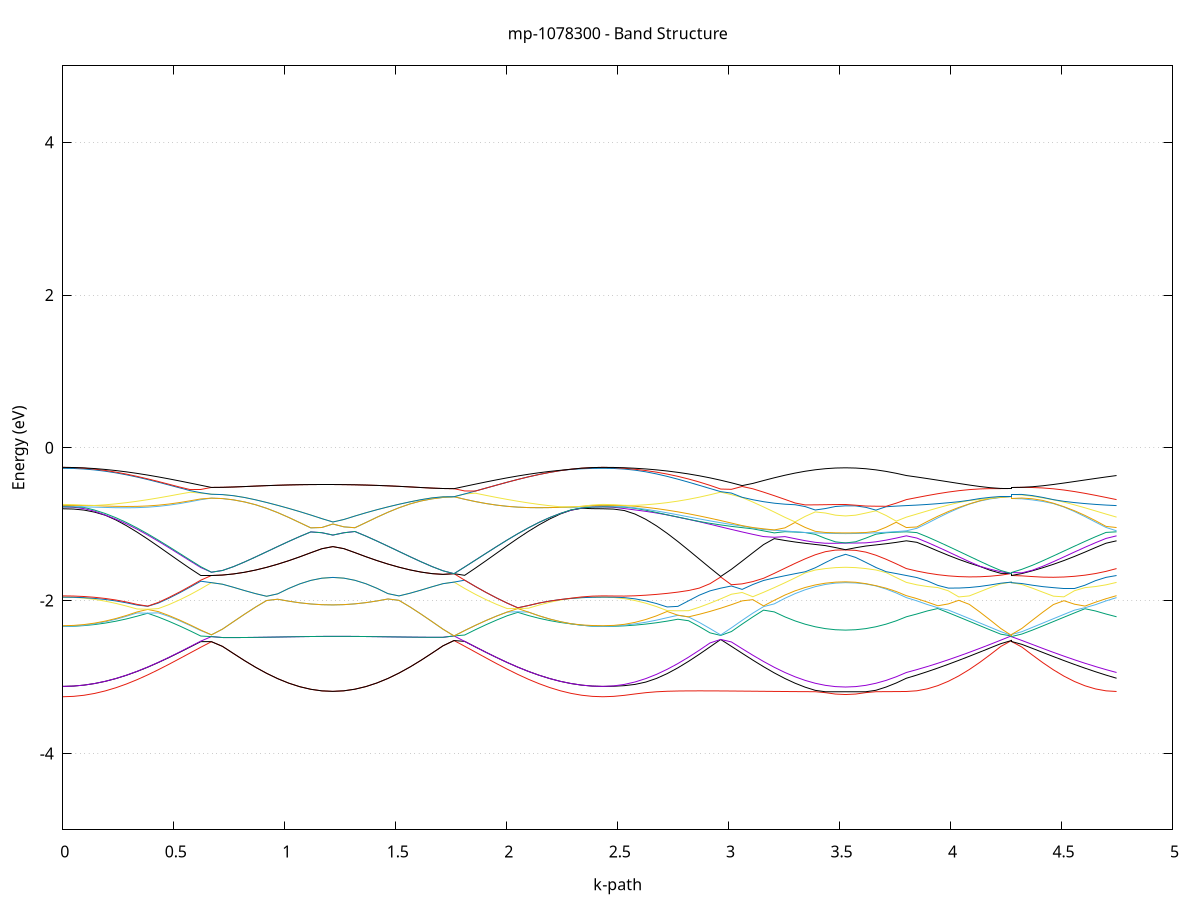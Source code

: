 set title 'mp-1078300 - Band Structure'
set xlabel 'k-path'
set ylabel 'Energy (eV)'
set grid y
set yrange [-5:5]
set terminal png size 800,600
set output 'mp-1078300_bands_gnuplot.png'
plot '-' using 1:2 with lines notitle, '-' using 1:2 with lines notitle, '-' using 1:2 with lines notitle, '-' using 1:2 with lines notitle, '-' using 1:2 with lines notitle, '-' using 1:2 with lines notitle, '-' using 1:2 with lines notitle, '-' using 1:2 with lines notitle, '-' using 1:2 with lines notitle, '-' using 1:2 with lines notitle, '-' using 1:2 with lines notitle, '-' using 1:2 with lines notitle, '-' using 1:2 with lines notitle, '-' using 1:2 with lines notitle, '-' using 1:2 with lines notitle, '-' using 1:2 with lines notitle, '-' using 1:2 with lines notitle, '-' using 1:2 with lines notitle, '-' using 1:2 with lines notitle, '-' using 1:2 with lines notitle, '-' using 1:2 with lines notitle, '-' using 1:2 with lines notitle, '-' using 1:2 with lines notitle, '-' using 1:2 with lines notitle, '-' using 1:2 with lines notitle, '-' using 1:2 with lines notitle, '-' using 1:2 with lines notitle, '-' using 1:2 with lines notitle, '-' using 1:2 with lines notitle, '-' using 1:2 with lines notitle, '-' using 1:2 with lines notitle, '-' using 1:2 with lines notitle, '-' using 1:2 with lines notitle, '-' using 1:2 with lines notitle, '-' using 1:2 with lines notitle, '-' using 1:2 with lines notitle, '-' using 1:2 with lines notitle, '-' using 1:2 with lines notitle, '-' using 1:2 with lines notitle, '-' using 1:2 with lines notitle, '-' using 1:2 with lines notitle, '-' using 1:2 with lines notitle, '-' using 1:2 with lines notitle, '-' using 1:2 with lines notitle, '-' using 1:2 with lines notitle, '-' using 1:2 with lines notitle, '-' using 1:2 with lines notitle, '-' using 1:2 with lines notitle, '-' using 1:2 with lines notitle, '-' using 1:2 with lines notitle, '-' using 1:2 with lines notitle, '-' using 1:2 with lines notitle, '-' using 1:2 with lines notitle, '-' using 1:2 with lines notitle, '-' using 1:2 with lines notitle, '-' using 1:2 with lines notitle, '-' using 1:2 with lines notitle, '-' using 1:2 with lines notitle, '-' using 1:2 with lines notitle, '-' using 1:2 with lines notitle, '-' using 1:2 with lines notitle, '-' using 1:2 with lines notitle, '-' using 1:2 with lines notitle, '-' using 1:2 with lines notitle, '-' using 1:2 with lines notitle, '-' using 1:2 with lines notitle, '-' using 1:2 with lines notitle, '-' using 1:2 with lines notitle, '-' using 1:2 with lines notitle, '-' using 1:2 with lines notitle, '-' using 1:2 with lines notitle, '-' using 1:2 with lines notitle, '-' using 1:2 with lines notitle, '-' using 1:2 with lines notitle, '-' using 1:2 with lines notitle, '-' using 1:2 with lines notitle, '-' using 1:2 with lines notitle, '-' using 1:2 with lines notitle, '-' using 1:2 with lines notitle, '-' using 1:2 with lines notitle, '-' using 1:2 with lines notitle, '-' using 1:2 with lines notitle, '-' using 1:2 with lines notitle, '-' using 1:2 with lines notitle, '-' using 1:2 with lines notitle, '-' using 1:2 with lines notitle, '-' using 1:2 with lines notitle, '-' using 1:2 with lines notitle, '-' using 1:2 with lines notitle, '-' using 1:2 with lines notitle, '-' using 1:2 with lines notitle, '-' using 1:2 with lines notitle, '-' using 1:2 with lines notitle, '-' using 1:2 with lines notitle, '-' using 1:2 with lines notitle, '-' using 1:2 with lines notitle
0.000000 -46.409774
0.047829 -46.409774
0.095658 -46.409674
0.143487 -46.409474
0.191316 -46.409174
0.239145 -46.408874
0.286974 -46.408474
0.334803 -46.408074
0.382632 -46.407574
0.430460 -46.407074
0.478289 -46.406574
0.526118 -46.405974
0.573947 -46.405374
0.621776 -46.404674
0.669605 -46.404074
0.669605 -46.404074
0.719362 -46.404074
0.769119 -46.404074
0.818875 -46.404074
0.868632 -46.404074
0.918389 -46.404074
0.968146 -46.404074
1.017902 -46.404074
1.067659 -46.404074
1.117416 -46.404074
1.167173 -46.404074
1.216930 -46.404074
1.216930 -46.404074
1.266557 -46.404074
1.316184 -46.404074
1.365811 -46.404074
1.415438 -46.404074
1.465065 -46.404074
1.514692 -46.404074
1.564320 -46.404074
1.613947 -46.404074
1.663574 -46.404074
1.713201 -46.404074
1.762828 -46.404074
1.762828 -46.404074
1.810740 -46.404674
1.858652 -46.405274
1.906564 -46.405974
1.954476 -46.406574
2.002388 -46.407074
2.050300 -46.407574
2.098212 -46.408074
2.146124 -46.408474
2.194036 -46.408874
2.241948 -46.409174
2.289860 -46.409474
2.337772 -46.409674
2.385684 -46.409774
2.433596 -46.409774
2.433596 -46.409774
2.481848 -46.409774
2.530099 -46.409574
2.578350 -46.409474
2.626602 -46.409174
2.674853 -46.408874
2.723105 -46.408574
2.771356 -46.408074
2.819607 -46.407674
2.867859 -46.407174
2.916110 -46.406674
2.964362 -46.406174
3.012613 -46.405574
3.060864 -46.405074
3.109116 -46.404574
3.157367 -46.404074
3.205618 -46.404474
3.253870 -46.404874
3.253870 -46.404874
3.299361 -46.405174
3.344853 -46.405474
3.390345 -46.405674
3.435836 -46.405874
3.481328 -46.405874
3.526819 -46.405974
3.526819 -46.405974
3.572489 -46.405874
3.618159 -46.405774
3.663828 -46.405674
3.709498 -46.405474
3.755168 -46.405174
3.800838 -46.404874
3.800838 -46.404874
3.848114 -46.404674
3.895390 -46.404474
3.942666 -46.404374
3.989942 -46.404274
4.037219 -46.404174
4.084495 -46.404074
4.131771 -46.404074
4.179047 -46.404074
4.226324 -46.404074
4.273600 -46.404074
4.273600 -46.404074
4.321040 -46.404074
4.368481 -46.404074
4.415922 -46.404074
4.463363 -46.404074
4.510804 -46.404174
4.558244 -46.404274
4.605685 -46.404374
4.653126 -46.404474
4.700567 -46.404674
4.748007 -46.404874
e
0.000000 -46.398374
0.047829 -46.398374
0.095658 -46.398474
0.143487 -46.398674
0.191316 -46.398874
0.239145 -46.399274
0.286974 -46.399574
0.334803 -46.399974
0.382632 -46.400474
0.430460 -46.400974
0.478289 -46.401574
0.526118 -46.402174
0.573947 -46.402774
0.621776 -46.403374
0.669605 -46.404074
0.669605 -46.404074
0.719362 -46.404074
0.769119 -46.404074
0.818875 -46.404074
0.868632 -46.404074
0.918389 -46.404074
0.968146 -46.404074
1.017902 -46.404074
1.067659 -46.404074
1.117416 -46.404074
1.167173 -46.404074
1.216930 -46.404074
1.216930 -46.404074
1.266557 -46.404074
1.316184 -46.404074
1.365811 -46.404074
1.415438 -46.404074
1.465065 -46.404074
1.514692 -46.404074
1.564320 -46.404074
1.613947 -46.404074
1.663574 -46.404074
1.713201 -46.404074
1.762828 -46.404074
1.762828 -46.404074
1.810740 -46.403374
1.858652 -46.402774
1.906564 -46.402174
1.954476 -46.401574
2.002388 -46.400974
2.050300 -46.400474
2.098212 -46.399974
2.146124 -46.399574
2.194036 -46.399274
2.241948 -46.398874
2.289860 -46.398674
2.337772 -46.398474
2.385684 -46.398374
2.433596 -46.398374
2.433596 -46.398374
2.481848 -46.398374
2.530099 -46.398474
2.578350 -46.398674
2.626602 -46.398974
2.674853 -46.399274
2.723105 -46.399574
2.771356 -46.399974
2.819607 -46.400474
2.867859 -46.400974
2.916110 -46.401474
2.964362 -46.401974
3.012613 -46.402474
3.060864 -46.402974
3.109116 -46.403574
3.157367 -46.403974
3.205618 -46.403674
3.253870 -46.403274
3.253870 -46.403274
3.299361 -46.402974
3.344853 -46.402674
3.390345 -46.402474
3.435836 -46.402274
3.481328 -46.402174
3.526819 -46.402174
3.526819 -46.402174
3.572489 -46.402174
3.618159 -46.402274
3.663828 -46.402474
3.709498 -46.402674
3.755168 -46.402974
3.800838 -46.403274
3.800838 -46.403274
3.848114 -46.403474
3.895390 -46.403674
3.942666 -46.403774
3.989942 -46.403874
4.037219 -46.403974
4.084495 -46.403974
4.131771 -46.404074
4.179047 -46.404074
4.226324 -46.404074
4.273600 -46.404074
4.273600 -46.404074
4.321040 -46.404074
4.368481 -46.404074
4.415922 -46.404074
4.463363 -46.403974
4.510804 -46.403974
4.558244 -46.403874
4.605685 -46.403774
4.653126 -46.403674
4.700567 -46.403474
4.748007 -46.403274
e
0.000000 -25.434174
0.047829 -25.433274
0.095658 -25.430474
0.143487 -25.425874
0.191316 -25.419474
0.239145 -25.411474
0.286974 -25.401674
0.334803 -25.390374
0.382632 -25.377674
0.430460 -25.363674
0.478289 -25.348374
0.526118 -25.331974
0.573947 -25.314874
0.621776 -25.296974
0.669605 -25.278574
0.669605 -25.278574
0.719362 -25.300574
0.769119 -25.323974
0.818875 -25.346074
0.868632 -25.366574
0.918389 -25.385074
0.968146 -25.401274
1.017902 -25.414874
1.067659 -25.425674
1.117416 -25.433474
1.167173 -25.438174
1.216930 -25.439774
1.216930 -25.439774
1.266557 -25.438074
1.316184 -25.433374
1.365811 -25.425474
1.415438 -25.414674
1.465065 -25.401074
1.514692 -25.384874
1.564320 -25.366374
1.613947 -25.345874
1.663574 -25.323774
1.713201 -25.300474
1.762828 -25.277774
1.762828 -25.277774
1.810740 -25.296074
1.858652 -25.313774
1.906564 -25.330874
1.954476 -25.346974
2.002388 -25.362174
2.050300 -25.376074
2.098212 -25.389174
2.146124 -25.400674
2.194036 -25.410774
2.241948 -25.419074
2.289860 -25.425574
2.337772 -25.430374
2.385684 -25.433174
2.433596 -25.434174
2.433596 -25.434174
2.481848 -25.433874
2.530099 -25.433674
2.578350 -25.433874
2.626602 -25.434074
2.674853 -25.434374
2.723105 -25.434774
2.771356 -25.435274
2.819607 -25.435774
2.867859 -25.436274
2.916110 -25.436874
2.964362 -25.437474
3.012613 -25.437974
3.060864 -25.438574
3.109116 -25.439174
3.157367 -25.439674
3.205618 -25.440174
3.253870 -25.440674
3.253870 -25.440674
3.299361 -25.440974
3.344853 -25.441274
3.390345 -25.441574
3.435836 -25.441774
3.481328 -25.441874
3.526819 -25.441874
3.526819 -25.441874
3.572489 -25.441874
3.618159 -25.441774
3.663828 -25.441574
3.709498 -25.441274
3.755168 -25.440974
3.800838 -25.440674
3.800838 -25.440674
3.848114 -25.438474
3.895390 -25.432474
3.942666 -25.422874
3.989942 -25.409774
4.037219 -25.393374
4.084495 -25.374074
4.131771 -25.352274
4.179047 -25.328374
4.226324 -25.302874
4.273600 -25.277774
4.273600 -25.278574
4.321040 -25.302974
4.368481 -25.328474
4.415922 -25.352474
4.463363 -25.374374
4.510804 -25.393674
4.558244 -25.409974
4.605685 -25.423074
4.653126 -25.432574
4.700567 -25.438474
4.748007 -25.440574
e
0.000000 -25.434174
0.047829 -25.433174
0.095658 -25.430374
0.143487 -25.425574
0.191316 -25.419074
0.239145 -25.410774
0.286974 -25.400674
0.334803 -25.389174
0.382632 -25.376074
0.430460 -25.361674
0.478289 -25.346074
0.526118 -25.329474
0.573947 -25.312074
0.621776 -25.294074
0.669605 -25.278574
0.669605 -25.278574
0.719362 -25.300574
0.769119 -25.323974
0.818875 -25.346074
0.868632 -25.366574
0.918389 -25.385074
0.968146 -25.401274
1.017902 -25.414874
1.067659 -25.425674
1.117416 -25.433474
1.167173 -25.438174
1.216930 -25.439774
1.216930 -25.439774
1.266557 -25.438074
1.316184 -25.433374
1.365811 -25.425474
1.415438 -25.414674
1.465065 -25.401074
1.514692 -25.384874
1.564320 -25.366374
1.613947 -25.345874
1.663574 -25.323774
1.713201 -25.300474
1.762828 -25.277774
1.762828 -25.277774
1.810740 -25.294074
1.858652 -25.312074
1.906564 -25.329474
1.954476 -25.346074
2.002388 -25.361674
2.050300 -25.376074
2.098212 -25.389174
2.146124 -25.400674
2.194036 -25.410774
2.241948 -25.419074
2.289860 -25.425574
2.337772 -25.430374
2.385684 -25.433174
2.433596 -25.434174
2.433596 -25.434174
2.481848 -25.432674
2.530099 -25.428374
2.578350 -25.421274
2.626602 -25.411474
2.674853 -25.399074
2.723105 -25.384174
2.771356 -25.367274
2.819607 -25.348274
2.867859 -25.327774
2.916110 -25.305974
2.964362 -25.283274
3.012613 -25.295074
3.060864 -25.317574
3.109116 -25.339074
3.157367 -25.359174
3.205618 -25.377474
3.253870 -25.393774
3.253870 -25.393774
3.299361 -25.406974
3.344853 -25.418074
3.390345 -25.426874
3.435836 -25.433274
3.481328 -25.437074
3.526819 -25.438374
3.526819 -25.438374
3.572489 -25.436974
3.618159 -25.433074
3.663828 -25.426574
3.709498 -25.417574
3.755168 -25.406174
3.800838 -25.392574
3.800838 -25.392574
3.848114 -25.383374
3.895390 -25.373674
3.942666 -25.363274
3.989942 -25.352274
4.037219 -25.340774
4.084495 -25.328774
4.131771 -25.316274
4.179047 -25.303474
4.226324 -25.290374
4.273600 -25.277774
4.273600 -25.278574
4.321040 -25.290374
4.368481 -25.303474
4.415922 -25.316274
4.463363 -25.328774
4.510804 -25.340774
4.558244 -25.352274
4.605685 -25.363274
4.653126 -25.373574
4.700567 -25.383374
4.748007 -25.392574
e
0.000000 -25.431974
0.047829 -25.430974
0.095658 -25.428174
0.143487 -25.423474
0.191316 -25.416974
0.239145 -25.408774
0.286974 -25.398874
0.334803 -25.387374
0.382632 -25.374474
0.430460 -25.360174
0.478289 -25.344774
0.526118 -25.328274
0.573947 -25.310974
0.621776 -25.293074
0.669605 -25.275574
0.669605 -25.275574
0.719362 -25.276274
0.769119 -25.276274
0.818875 -25.276274
0.868632 -25.276274
0.918389 -25.276274
0.968146 -25.276274
1.017902 -25.276274
1.067659 -25.276274
1.117416 -25.276274
1.167173 -25.276274
1.216930 -25.276274
1.216930 -25.276274
1.266557 -25.276274
1.316184 -25.276274
1.365811 -25.276274
1.415438 -25.276274
1.465065 -25.276274
1.514692 -25.276274
1.564320 -25.276274
1.613947 -25.276274
1.663574 -25.276274
1.713201 -25.276274
1.762828 -25.275574
1.762828 -25.275574
1.810740 -25.294074
1.858652 -25.312074
1.906564 -25.329474
1.954476 -25.346074
2.002388 -25.361674
2.050300 -25.376074
2.098212 -25.388674
2.146124 -25.399774
2.194036 -25.409474
2.241948 -25.417474
2.289860 -25.423774
2.337772 -25.428274
2.385684 -25.430974
2.433596 -25.431974
2.433596 -25.431974
2.481848 -25.430774
2.530099 -25.426674
2.578350 -25.419474
2.626602 -25.409574
2.674853 -25.396974
2.723105 -25.381974
2.771356 -25.364874
2.819607 -25.345774
2.867859 -25.325174
2.916110 -25.303374
2.964362 -25.280674
3.012613 -25.292374
3.060864 -25.314874
3.109116 -25.336374
3.157367 -25.356574
3.205618 -25.375074
3.253870 -25.391474
3.253870 -25.391474
3.299361 -25.404974
3.344853 -25.416174
3.390345 -25.425174
3.435836 -25.431574
3.481328 -25.435474
3.526819 -25.436774
3.526819 -25.436774
3.572489 -25.435474
3.618159 -25.431674
3.663828 -25.425374
3.709498 -25.416574
3.755168 -25.405474
3.800838 -25.392274
3.800838 -25.392274
3.848114 -25.383274
3.895390 -25.373474
3.942666 -25.362974
3.989942 -25.351774
4.037219 -25.340074
4.084495 -25.327774
4.131771 -25.315174
4.179047 -25.302174
4.226324 -25.288974
4.273600 -25.275574
4.273600 -25.275574
4.321040 -25.288974
4.368481 -25.302174
4.415922 -25.315174
4.463363 -25.327874
4.510804 -25.340074
4.558244 -25.351774
4.605685 -25.362974
4.653126 -25.373474
4.700567 -25.383274
4.748007 -25.392274
e
0.000000 -25.101674
0.047829 -25.102874
0.095658 -25.106274
0.143487 -25.111974
0.191316 -25.119874
0.239145 -25.129974
0.286974 -25.142074
0.334803 -25.155774
0.382632 -25.170874
0.430460 -25.187274
0.478289 -25.204674
0.526118 -25.222674
0.573947 -25.241174
0.621776 -25.259874
0.669605 -25.275574
0.669605 -25.275574
0.719362 -25.276274
0.769119 -25.276274
0.818875 -25.276274
0.868632 -25.276274
0.918389 -25.276274
0.968146 -25.276274
1.017902 -25.276274
1.067659 -25.276274
1.117416 -25.276274
1.167173 -25.276274
1.216930 -25.276274
1.216930 -25.276274
1.266557 -25.276274
1.316184 -25.276274
1.365811 -25.276274
1.415438 -25.276274
1.465065 -25.276274
1.514692 -25.276274
1.564320 -25.276274
1.613947 -25.276274
1.663574 -25.276274
1.713201 -25.276274
1.762828 -25.275574
1.762828 -25.275574
1.810740 -25.259374
1.858652 -25.240774
1.906564 -25.222374
1.954476 -25.204474
2.002388 -25.187274
2.050300 -25.171074
2.098212 -25.155974
2.146124 -25.142374
2.194036 -25.130374
2.241948 -25.120274
2.289860 -25.112274
2.337772 -25.106474
2.385684 -25.102874
2.433596 -25.101674
2.433596 -25.101674
2.481848 -25.103274
2.530099 -25.108474
2.578350 -25.117074
2.626602 -25.129174
2.674853 -25.144274
2.723105 -25.161774
2.771356 -25.181474
2.819607 -25.202774
2.867859 -25.225274
2.916110 -25.248474
2.964362 -25.271874
3.012613 -25.259974
3.060864 -25.236674
3.109116 -25.213774
3.157367 -25.191674
3.205618 -25.170874
3.253870 -25.151974
3.253870 -25.151974
3.299361 -25.136174
3.344853 -25.122674
3.390345 -25.111974
3.435836 -25.104274
3.481328 -25.099574
3.526819 -25.097974
3.526819 -25.097974
3.572489 -25.099674
3.618159 -25.104474
3.663828 -25.112374
3.709498 -25.123174
3.755168 -25.136674
3.800838 -25.152374
3.800838 -25.152374
3.848114 -25.162874
3.895390 -25.173974
3.942666 -25.185674
3.989942 -25.197974
4.037219 -25.210574
4.084495 -25.223574
4.131771 -25.236874
4.179047 -25.250174
4.226324 -25.263574
4.273600 -25.275574
4.273600 -25.275574
4.321040 -25.263574
4.368481 -25.250174
4.415922 -25.236774
4.463363 -25.223574
4.510804 -25.210574
4.558244 -25.197974
4.605685 -25.185674
4.653126 -25.173974
4.700567 -25.162874
4.748007 -25.152374
e
0.000000 -25.100974
0.047829 -25.102174
0.095658 -25.105674
0.143487 -25.111574
0.191316 -25.119474
0.239145 -25.129274
0.286974 -25.140974
0.334803 -25.154174
0.382632 -25.168974
0.430460 -25.184874
0.478289 -25.201974
0.526118 -25.219874
0.573947 -25.238274
0.621776 -25.256874
0.669605 -25.274774
0.669605 -25.274774
0.719362 -25.251674
0.769119 -25.227274
0.818875 -25.203674
0.868632 -25.181074
0.918389 -25.160374
0.968146 -25.141774
1.017902 -25.125874
1.067659 -25.113074
1.117416 -25.103674
1.167173 -25.097974
1.216930 -25.096074
1.216930 -25.096074
1.266557 -25.098074
1.316184 -25.103874
1.365811 -25.113274
1.415438 -25.126174
1.465065 -25.142074
1.514692 -25.160574
1.564320 -25.181374
1.613947 -25.203774
1.663574 -25.227474
1.713201 -25.251774
1.762828 -25.275574
1.762828 -25.275574
1.810740 -25.256874
1.858652 -25.238174
1.906564 -25.219874
1.954476 -25.201974
2.002388 -25.184874
2.050300 -25.168874
2.098212 -25.153974
2.146124 -25.140574
2.194036 -25.128874
2.241948 -25.119074
2.289860 -25.111274
2.337772 -25.105574
2.385684 -25.102074
2.433596 -25.100974
2.433596 -25.100974
2.481848 -25.102774
2.530099 -25.108174
2.578350 -25.117074
2.626602 -25.128874
2.674853 -25.143574
2.723105 -25.160674
2.771356 -25.179974
2.819607 -25.200874
2.867859 -25.223074
2.916110 -25.246074
2.964362 -25.269274
3.012613 -25.257474
3.060864 -25.234374
3.109116 -25.211674
3.157367 -25.189974
3.205618 -25.169574
3.253870 -25.150974
3.253870 -25.150974
3.299361 -25.135574
3.344853 -25.122474
3.390345 -25.111874
3.435836 -25.103974
3.481328 -25.099074
3.526819 -25.097474
3.526819 -25.097474
3.572489 -25.099074
3.618159 -25.103774
3.663828 -25.111574
3.709498 -25.122174
3.755168 -25.135474
3.800838 -25.151074
3.800838 -25.151074
3.848114 -25.161374
3.895390 -25.172474
3.942666 -25.184074
3.989942 -25.196274
4.037219 -25.208874
4.084495 -25.221874
4.131771 -25.235074
4.179047 -25.248574
4.226324 -25.262074
4.273600 -25.275574
4.273600 -25.274774
4.321040 -25.262074
4.368481 -25.248574
4.415922 -25.235074
4.463363 -25.221874
4.510804 -25.208874
4.558244 -25.196274
4.605685 -25.184074
4.653126 -25.172474
4.700567 -25.161374
4.748007 -25.151074
e
0.000000 -25.100974
0.047829 -25.102074
0.095658 -25.105574
0.143487 -25.111274
0.191316 -25.119074
0.239145 -25.128874
0.286974 -25.140574
0.334803 -25.153974
0.382632 -25.168774
0.430460 -25.184874
0.478289 -25.201874
0.526118 -25.219574
0.573947 -25.237774
0.621776 -25.256274
0.669605 -25.274774
0.669605 -25.274774
0.719362 -25.251674
0.769119 -25.227274
0.818875 -25.203674
0.868632 -25.181074
0.918389 -25.160374
0.968146 -25.141774
1.017902 -25.125874
1.067659 -25.113074
1.117416 -25.103674
1.167173 -25.097974
1.216930 -25.096074
1.216930 -25.096074
1.266557 -25.098074
1.316184 -25.103874
1.365811 -25.113274
1.415438 -25.126174
1.465065 -25.142074
1.514692 -25.160574
1.564320 -25.181374
1.613947 -25.203774
1.663574 -25.227474
1.713201 -25.251774
1.762828 -25.275574
1.762828 -25.275574
1.810740 -25.256874
1.858652 -25.238174
1.906564 -25.219874
1.954476 -25.201974
2.002388 -25.184874
2.050300 -25.168874
2.098212 -25.153974
2.146124 -25.140574
2.194036 -25.128874
2.241948 -25.119074
2.289860 -25.111274
2.337772 -25.105574
2.385684 -25.102074
2.433596 -25.100974
2.433596 -25.100974
2.481848 -25.101074
2.530099 -25.101074
2.578350 -25.100874
2.626602 -25.100674
2.674853 -25.100374
2.723105 -25.100074
2.771356 -25.099674
2.819607 -25.099274
2.867859 -25.098874
2.916110 -25.098374
2.964362 -25.097974
3.012613 -25.097474
3.060864 -25.096974
3.109116 -25.096574
3.157367 -25.096174
3.205618 -25.095774
3.253870 -25.095374
3.253870 -25.095374
3.299361 -25.095074
3.344853 -25.094874
3.390345 -25.094674
3.435836 -25.094474
3.481328 -25.094474
3.526819 -25.094374
3.526819 -25.094374
3.572489 -25.094474
3.618159 -25.094474
3.663828 -25.094674
3.709498 -25.094874
3.755168 -25.095074
3.800838 -25.095374
3.800838 -25.095374
3.848114 -25.097974
3.895390 -25.105074
3.942666 -25.116574
3.989942 -25.131974
4.037219 -25.150874
4.084495 -25.172774
4.131771 -25.196874
4.179047 -25.222674
4.226324 -25.249374
4.273600 -25.275574
4.273600 -25.274774
4.321040 -25.249174
4.368481 -25.222474
4.415922 -25.196674
4.463363 -25.172474
4.510804 -25.150674
4.558244 -25.131674
4.605685 -25.116274
4.653126 -25.104874
4.700567 -25.097874
4.748007 -25.095374
e
0.000000 -20.205074
0.047829 -20.201974
0.095658 -20.193174
0.143487 -20.178774
0.191316 -20.158874
0.239145 -20.133874
0.286974 -20.104074
0.334803 -20.069774
0.382632 -20.031474
0.430460 -19.989774
0.478289 -19.945074
0.526118 -19.897974
0.573947 -19.849074
0.621776 -19.799074
0.669605 -19.748374
0.669605 -19.748374
0.719362 -19.762074
0.769119 -19.794674
0.818875 -19.834374
0.868632 -19.874974
0.918389 -19.913474
0.968146 -19.948274
1.017902 -19.978174
1.067659 -20.002274
1.117416 -20.019974
1.167173 -20.030774
1.216930 -20.034474
1.216930 -20.034474
1.266557 -20.030674
1.316184 -20.019774
1.365811 -20.001874
1.415438 -19.977774
1.465065 -19.947874
1.514692 -19.913074
1.564320 -19.874574
1.613947 -19.834074
1.663574 -19.794474
1.713201 -19.762074
1.762828 -19.748474
1.762828 -19.748474
1.810740 -19.799274
1.858652 -19.849374
1.906564 -19.898174
1.954476 -19.945274
2.002388 -19.989974
2.050300 -20.031674
2.098212 -20.069974
2.146124 -20.104074
2.194036 -20.133774
2.241948 -20.158674
2.289860 -20.178574
2.337772 -20.193074
2.385684 -20.202074
2.433596 -20.205074
2.433596 -20.205074
2.481848 -20.201874
2.530099 -20.193074
2.578350 -20.179274
2.626602 -20.161574
2.674853 -20.141574
2.723105 -20.120774
2.771356 -20.101274
2.819607 -20.084374
2.867859 -20.070674
2.916110 -20.059674
2.964362 -20.051074
3.012613 -20.044474
3.060864 -20.039174
3.109116 -20.034974
3.157367 -20.031674
3.205618 -20.028874
3.253870 -20.026774
3.253870 -20.026774
3.299361 -20.026974
3.344853 -20.056974
3.390345 -20.080874
3.435836 -20.098474
3.481328 -20.108974
3.526819 -20.112474
3.526819 -20.112474
3.572489 -20.108874
3.618159 -20.098374
3.663828 -20.080774
3.709498 -20.056774
3.755168 -20.026574
3.800838 -20.026774
3.800838 -20.026774
3.848114 -20.023274
3.895390 -20.011074
3.942666 -19.990474
3.989942 -19.962274
4.037219 -19.927174
4.084495 -19.886774
4.131771 -19.842974
4.179047 -19.799074
4.226324 -19.762774
4.273600 -19.748474
4.273600 -19.748374
4.321040 -19.762774
4.368481 -19.799274
4.415922 -19.843274
4.463363 -19.887174
4.510804 -19.927674
4.558244 -19.962674
4.605685 -19.990874
4.653126 -20.011474
4.700567 -20.023574
4.748007 -20.026774
e
0.000000 -19.946774
0.047829 -19.944574
0.095658 -19.938274
0.143487 -19.927874
0.191316 -19.913474
0.239145 -19.895474
0.286974 -19.873974
0.334803 -19.849174
0.382632 -19.821574
0.430460 -19.791474
0.478289 -19.759274
0.526118 -19.725374
0.573947 -19.690274
0.621776 -19.697974
0.669605 -19.748374
0.669605 -19.748374
0.719362 -19.762074
0.769119 -19.794674
0.818875 -19.834374
0.868632 -19.874974
0.918389 -19.913474
0.968146 -19.948274
1.017902 -19.978174
1.067659 -20.002274
1.117416 -20.019974
1.167173 -20.030774
1.216930 -20.034474
1.216930 -20.034474
1.266557 -20.030674
1.316184 -20.019774
1.365811 -20.001874
1.415438 -19.977774
1.465065 -19.947874
1.514692 -19.913074
1.564320 -19.874574
1.613947 -19.834074
1.663574 -19.794474
1.713201 -19.762074
1.762828 -19.748474
1.762828 -19.748474
1.810740 -19.697974
1.858652 -19.689874
1.906564 -19.725174
1.954476 -19.759074
2.002388 -19.791274
2.050300 -19.821474
2.098212 -19.849074
2.146124 -19.873874
2.194036 -19.895574
2.241948 -19.913674
2.289860 -19.927974
2.337772 -19.938274
2.385684 -19.944674
2.433596 -19.946774
2.433596 -19.946774
2.481848 -19.945474
2.530099 -19.941974
2.578350 -19.935874
2.626602 -19.926374
2.674853 -19.912474
2.723105 -19.893074
2.771356 -19.867274
2.819607 -19.834374
2.867859 -19.795074
2.916110 -19.750374
2.964362 -19.702074
3.012613 -19.739874
3.060864 -19.795574
3.109116 -19.849574
3.157367 -19.900874
3.205618 -19.948474
3.253870 -19.991474
3.253870 -19.991474
3.299361 -20.025074
3.344853 -20.023774
3.390345 -20.022874
3.435836 -20.022074
3.481328 -20.021674
3.526819 -20.021474
3.526819 -20.021474
3.572489 -20.021574
3.618159 -20.022174
3.663828 -20.022774
3.709498 -20.023874
3.755168 -20.025174
3.800838 -19.990974
3.800838 -19.990974
3.848114 -19.967374
3.895390 -19.942574
3.942666 -19.916474
3.989942 -19.889774
4.037219 -19.862274
4.084495 -19.834574
4.131771 -19.806974
4.179047 -19.780974
4.226324 -19.758974
4.273600 -19.748474
4.273600 -19.748374
4.321040 -19.758774
4.368481 -19.780774
4.415922 -19.806874
4.463363 -19.834374
4.510804 -19.862174
4.558244 -19.889674
4.605685 -19.916474
4.653126 -19.942474
4.700567 -19.967374
4.748007 -19.990974
e
0.000000 -19.946774
0.047829 -19.944574
0.095658 -19.938174
0.143487 -19.927874
0.191316 -19.913474
0.239145 -19.895474
0.286974 -19.873874
0.334803 -19.849074
0.382632 -19.821474
0.430460 -19.791374
0.478289 -19.759074
0.526118 -19.725174
0.573947 -19.689974
0.621776 -19.654174
0.669605 -19.619174
0.669605 -19.619174
0.719362 -19.636774
0.769119 -19.644874
0.818875 -19.648174
0.868632 -19.649674
0.918389 -19.650374
0.968146 -19.650774
1.017902 -19.650974
1.067659 -19.651174
1.117416 -19.651274
1.167173 -19.651374
1.216930 -19.651474
1.216930 -19.651474
1.266557 -19.651374
1.316184 -19.651274
1.365811 -19.651174
1.415438 -19.650974
1.465065 -19.650774
1.514692 -19.650374
1.564320 -19.649574
1.613947 -19.648074
1.663574 -19.644774
1.713201 -19.636674
1.762828 -19.617674
1.762828 -19.617674
1.810740 -19.654074
1.858652 -19.689874
1.906564 -19.725174
1.954476 -19.759074
2.002388 -19.791274
2.050300 -19.821474
2.098212 -19.849074
2.146124 -19.873874
2.194036 -19.895574
2.241948 -19.913674
2.289860 -19.927974
2.337772 -19.938274
2.385684 -19.944674
2.433596 -19.946774
2.433596 -19.946774
2.481848 -19.943474
2.530099 -19.933974
2.578350 -19.918374
2.626602 -19.896974
2.674853 -19.870374
2.723105 -19.838874
2.771356 -19.803274
2.819607 -19.764274
2.867859 -19.722674
2.916110 -19.679274
2.964362 -19.683674
3.012613 -19.651874
3.060864 -19.689274
3.109116 -19.732174
3.157367 -19.772974
3.205618 -19.810874
3.253870 -19.845074
3.253870 -19.845074
3.299361 -19.873274
3.344853 -19.897274
3.390345 -19.916374
3.435836 -19.930074
3.481328 -19.938374
3.526819 -19.941174
3.526819 -19.941174
3.572489 -19.938374
3.618159 -19.930074
3.663828 -19.916074
3.709498 -19.896974
3.755168 -19.872874
3.800838 -19.844374
3.800838 -19.844374
3.848114 -19.825574
3.895390 -19.805574
3.942666 -19.784474
3.989942 -19.762374
4.037219 -19.739474
4.084495 -19.715974
4.131771 -19.691874
4.179047 -19.667374
4.226324 -19.642474
4.273600 -19.617674
4.273600 -19.619174
4.321040 -19.643074
4.368481 -19.667574
4.415922 -19.692074
4.463363 -19.716074
4.510804 -19.739674
4.558244 -19.762374
4.605685 -19.784474
4.653126 -19.805574
4.700567 -19.825574
4.748007 -19.844374
e
0.000000 -19.298274
0.047829 -19.300974
0.095658 -19.309374
0.143487 -19.323274
0.191316 -19.342474
0.239145 -19.366874
0.286974 -19.396074
0.334803 -19.429674
0.382632 -19.467274
0.430460 -19.508474
0.478289 -19.552674
0.526118 -19.599274
0.573947 -19.647874
0.621776 -19.654074
0.669605 -19.619174
0.669605 -19.619174
0.719362 -19.636774
0.769119 -19.644874
0.818875 -19.648174
0.868632 -19.649674
0.918389 -19.650374
0.968146 -19.650774
1.017902 -19.650974
1.067659 -19.651174
1.117416 -19.651274
1.167173 -19.651374
1.216930 -19.651474
1.216930 -19.651474
1.266557 -19.651374
1.316184 -19.651274
1.365811 -19.651174
1.415438 -19.650974
1.465065 -19.650774
1.514692 -19.650374
1.564320 -19.649574
1.613947 -19.648074
1.663574 -19.644774
1.713201 -19.636674
1.762828 -19.617674
1.762828 -19.617674
1.810740 -19.654074
1.858652 -19.647974
1.906564 -19.599374
1.954476 -19.552674
2.002388 -19.508474
2.050300 -19.467274
2.098212 -19.429574
2.146124 -19.395774
2.194036 -19.366574
2.241948 -19.342274
2.289860 -19.322874
2.337772 -19.308874
2.385684 -19.300574
2.433596 -19.298274
2.433596 -19.298274
2.481848 -19.301974
2.530099 -19.313374
2.578350 -19.332374
2.626602 -19.358374
2.674853 -19.391074
2.723105 -19.429674
2.771356 -19.473574
2.819607 -19.521774
2.867859 -19.573574
2.916110 -19.627774
2.964362 -19.634874
3.012613 -19.645074
3.060864 -19.600674
3.109116 -19.550574
3.157367 -19.502574
3.205618 -19.457674
3.253870 -19.417174
3.253870 -19.417174
3.299361 -19.383574
3.344853 -19.355274
3.390345 -19.332574
3.435836 -19.316174
3.481328 -19.307474
3.526819 -19.307474
3.526819 -19.307474
3.572489 -19.307474
3.618159 -19.315774
3.663828 -19.332274
3.709498 -19.355074
3.755168 -19.383674
3.800838 -19.417474
3.800838 -19.417474
3.848114 -19.439874
3.895390 -19.463674
3.942666 -19.488674
3.989942 -19.514674
4.037219 -19.541174
4.084495 -19.567774
4.131771 -19.593374
4.179047 -19.615674
4.226324 -19.628274
4.273600 -19.617674
4.273600 -19.619174
4.321040 -19.627874
4.368481 -19.615374
4.415922 -19.593174
4.463363 -19.567574
4.510804 -19.541174
4.558244 -19.514674
4.605685 -19.488674
4.653126 -19.463674
4.700567 -19.439874
4.748007 -19.417474
e
0.000000 -19.298274
0.047829 -19.300074
0.095658 -19.305874
0.143487 -19.315574
0.191316 -19.329174
0.239145 -19.346574
0.286974 -19.367274
0.334803 -19.391074
0.382632 -19.417774
0.430460 -19.446974
0.478289 -19.478374
0.526118 -19.511674
0.573947 -19.546274
0.621776 -19.581874
0.669605 -19.616374
0.669605 -19.616374
0.719362 -19.585374
0.769119 -19.545274
0.818875 -19.502874
0.868632 -19.461574
0.918389 -19.423074
0.968146 -19.388774
1.017902 -19.359474
1.067659 -19.336074
1.117416 -19.318974
1.167173 -19.308574
1.216930 -19.305274
1.216930 -19.305274
1.266557 -19.308774
1.316184 -19.319274
1.365811 -19.336474
1.415438 -19.359974
1.465065 -19.389274
1.514692 -19.423574
1.564320 -19.461974
1.613947 -19.503174
1.663574 -19.545474
1.713201 -19.585474
1.762828 -19.617674
1.762828 -19.617674
1.810740 -19.581674
1.858652 -19.545974
1.906564 -19.511374
1.954476 -19.478174
2.002388 -19.446974
2.050300 -19.417574
2.098212 -19.390974
2.146124 -19.367174
2.194036 -19.346574
2.241948 -19.329274
2.289860 -19.315774
2.337772 -19.305874
2.385684 -19.299974
2.433596 -19.298274
2.433596 -19.298274
2.481848 -19.300774
2.530099 -19.309674
2.578350 -19.324474
2.626602 -19.344874
2.674853 -19.370574
2.723105 -19.400874
2.771356 -19.435274
2.819607 -19.473274
2.867859 -19.513974
2.916110 -19.556774
2.964362 -19.600774
3.012613 -19.590474
3.060864 -19.546574
3.109116 -19.504374
3.157367 -19.464574
3.205618 -19.427674
3.253870 -19.394674
3.253870 -19.394674
3.299361 -19.367374
3.344853 -19.344474
3.390345 -19.326274
3.435836 -19.313074
3.481328 -19.306074
3.526819 -19.302674
3.526819 -19.302674
3.572489 -19.305574
3.618159 -19.313574
3.663828 -19.326774
3.709498 -19.345074
3.755168 -19.368074
3.800838 -19.395274
3.800838 -19.395274
3.848114 -19.413474
3.895390 -19.432874
3.942666 -19.453474
3.989942 -19.475074
4.037219 -19.497474
4.084495 -19.520574
4.131771 -19.544374
4.179047 -19.568574
4.226324 -19.593074
4.273600 -19.617674
4.273600 -19.616374
4.321040 -19.593274
4.368481 -19.568674
4.415922 -19.544474
4.463363 -19.520674
4.510804 -19.497474
4.558244 -19.474974
4.605685 -19.453474
4.653126 -19.432974
4.700567 -19.413574
4.748007 -19.395274
e
0.000000 -19.297874
0.047829 -19.299674
0.095658 -19.305574
0.143487 -19.315474
0.191316 -19.329074
0.239145 -19.346374
0.286974 -19.366974
0.334803 -19.390774
0.382632 -19.417474
0.430460 -19.446774
0.478289 -19.478174
0.526118 -19.511174
0.573947 -19.545874
0.621776 -19.581574
0.669605 -19.616274
0.669605 -19.616374
0.719362 -19.585374
0.769119 -19.545274
0.818875 -19.502874
0.868632 -19.461574
0.918389 -19.423074
0.968146 -19.388774
1.017902 -19.359474
1.067659 -19.336074
1.117416 -19.318974
1.167173 -19.308574
1.216930 -19.305274
1.216930 -19.305274
1.266557 -19.308774
1.316184 -19.319274
1.365811 -19.336474
1.415438 -19.359974
1.465065 -19.389274
1.514692 -19.423574
1.564320 -19.461974
1.613947 -19.503174
1.663574 -19.545474
1.713201 -19.585474
1.762828 -19.617674
1.762828 -19.617674
1.810740 -19.581674
1.858652 -19.545974
1.906564 -19.511374
1.954476 -19.478174
2.002388 -19.446874
2.050300 -19.417574
2.098212 -19.390974
2.146124 -19.367174
2.194036 -19.346574
2.241948 -19.329274
2.289860 -19.315774
2.337772 -19.305874
2.385684 -19.299974
2.433596 -19.297874
2.433596 -19.297874
2.481848 -19.298074
2.530099 -19.298074
2.578350 -19.298274
2.626602 -19.298474
2.674853 -19.298974
2.723105 -19.299474
2.771356 -19.300074
2.819607 -19.300574
2.867859 -19.301174
2.916110 -19.301774
2.964362 -19.302474
3.012613 -19.303174
3.060864 -19.303874
3.109116 -19.304474
3.157367 -19.305174
3.205618 -19.305674
3.253870 -19.306274
3.253870 -19.306274
3.299361 -19.306574
3.344853 -19.306974
3.390345 -19.307274
3.435836 -19.307474
3.481328 -19.304874
3.526819 -19.302174
3.526819 -19.302174
3.572489 -19.305374
3.618159 -19.307374
3.663828 -19.307174
3.709498 -19.306974
3.755168 -19.306574
3.800838 -19.306174
3.800838 -19.306174
3.848114 -19.310174
3.895390 -19.322774
3.942666 -19.343274
3.989942 -19.371374
4.037219 -19.406074
4.084495 -19.446474
4.131771 -19.491074
4.179047 -19.537774
4.226324 -19.582874
4.273600 -19.617674
4.273600 -19.616374
4.321040 -19.582674
4.368481 -19.537474
4.415922 -19.490674
4.463363 -19.445974
4.510804 -19.405574
4.558244 -19.370774
4.605685 -19.342874
4.653126 -19.322374
4.700567 -19.310074
4.748007 -19.306174
e
0.000000 -3.258474
0.047829 -3.253574
0.095658 -3.239074
0.143487 -3.215174
0.191316 -3.182174
0.239145 -3.140674
0.286974 -3.091374
0.334803 -3.034874
0.382632 -2.972374
0.430460 -2.904874
0.478289 -2.833674
0.526118 -2.759874
0.573947 -2.685074
0.621776 -2.610374
0.669605 -2.537574
0.669605 -2.537574
0.719362 -2.598874
0.769119 -2.692774
0.818875 -2.785574
0.868632 -2.872674
0.918389 -2.951974
0.968146 -3.021574
1.017902 -3.080374
1.067659 -3.127074
1.117416 -3.160974
1.167173 -3.181474
1.216930 -3.188074
1.216930 -3.188074
1.266557 -3.180774
1.316184 -3.159774
1.365811 -3.125374
1.415438 -3.078174
1.465065 -3.019074
1.514692 -2.948974
1.564320 -2.869274
1.613947 -2.781574
1.663574 -2.687874
1.713201 -2.591574
1.762828 -2.522774
1.762828 -2.522774
1.810740 -2.597374
1.858652 -2.673374
1.906564 -2.749574
1.954476 -2.824774
2.002388 -2.897374
2.050300 -2.966274
2.098212 -3.030174
2.146124 -3.087774
2.194036 -3.138174
2.241948 -3.180574
2.289860 -3.214274
2.337772 -3.238674
2.385684 -3.253474
2.433596 -3.258474
2.433596 -3.258474
2.481848 -3.253574
2.530099 -3.240174
2.578350 -3.222174
2.626602 -3.205274
2.674853 -3.193574
2.723105 -3.186874
2.771356 -3.183374
2.819607 -3.181874
2.867859 -3.181474
2.916110 -3.181774
2.964362 -3.182574
3.012613 -3.183574
3.060864 -3.184874
3.109116 -3.186174
3.157367 -3.187474
3.205618 -3.188774
3.253870 -3.189974
3.253870 -3.189974
3.299361 -3.190974
3.344853 -3.191874
3.390345 -3.192474
3.435836 -3.204974
3.481328 -3.223374
3.526819 -3.229574
3.526819 -3.229574
3.572489 -3.223274
3.618159 -3.204574
3.663828 -3.192474
3.709498 -3.191774
3.755168 -3.190874
3.800838 -3.189774
3.800838 -3.189774
3.848114 -3.180474
3.895390 -3.154774
3.942666 -3.113074
3.989942 -3.056274
4.037219 -2.985474
4.084495 -2.902274
4.131771 -2.808574
4.179047 -2.706674
4.226324 -2.600474
4.273600 -2.522774
4.273600 -2.537574
4.321040 -2.607874
4.368481 -2.711974
4.415922 -2.812974
4.463363 -2.906074
4.510804 -2.988674
4.558244 -3.058874
4.605685 -3.115074
4.653126 -3.156174
4.700567 -3.181174
4.748007 -3.189774
e
0.000000 -3.123174
0.047829 -3.118974
0.095658 -3.106374
0.143487 -3.085574
0.191316 -3.056874
0.239145 -3.020574
0.286974 -2.977174
0.334803 -2.927174
0.382632 -2.871374
0.430460 -2.810474
0.478289 -2.745474
0.526118 -2.677274
0.573947 -2.607074
0.621776 -2.536674
0.669605 -2.537574
0.669605 -2.537574
0.719362 -2.598874
0.769119 -2.692774
0.818875 -2.785574
0.868632 -2.872674
0.918389 -2.951974
0.968146 -3.021574
1.017902 -3.080374
1.067659 -3.127074
1.117416 -3.160974
1.167173 -3.181474
1.216930 -3.188074
1.216930 -3.188074
1.266557 -3.180774
1.316184 -3.159774
1.365811 -3.125374
1.415438 -3.078174
1.465065 -3.019074
1.514692 -2.948974
1.564320 -2.869274
1.613947 -2.781574
1.663574 -2.687874
1.713201 -2.591574
1.762828 -2.522774
1.762828 -2.522774
1.810740 -2.533874
1.858652 -2.605674
1.906564 -2.676374
1.954476 -2.744874
2.002388 -2.810074
2.050300 -2.871174
2.098212 -2.927074
2.146124 -2.977074
2.194036 -3.020474
2.241948 -3.056874
2.289860 -3.085574
2.337772 -3.106374
2.385684 -3.118974
2.433596 -3.123174
2.433596 -3.123174
2.481848 -3.120974
2.530099 -3.113374
2.578350 -3.096974
2.626602 -3.066574
2.674853 -3.019074
2.723105 -2.955874
2.771356 -2.880174
2.819607 -2.794874
2.867859 -2.702674
2.916110 -2.605874
2.964362 -2.508974
3.012613 -2.598674
3.060864 -2.689274
3.109116 -2.778874
3.157367 -2.865174
3.205618 -2.946274
3.253870 -3.019974
3.253870 -3.019974
3.299361 -3.081274
3.344853 -3.133174
3.390345 -3.174774
3.435836 -3.193074
3.481328 -3.193374
3.526819 -3.193474
3.526819 -3.193474
3.572489 -3.193374
3.618159 -3.192974
3.663828 -3.173774
3.709498 -3.131474
3.755168 -3.078674
3.800838 -3.016374
3.800838 -3.016374
3.848114 -2.974774
3.895390 -2.930174
3.942666 -2.882974
3.989942 -2.833374
4.037219 -2.781874
4.084495 -2.728674
4.131771 -2.674074
4.179047 -2.618874
4.226324 -2.563974
4.273600 -2.522774
4.273600 -2.537574
4.321040 -2.572474
4.368481 -2.625074
4.415922 -2.678974
4.463363 -2.732474
4.510804 -2.784874
4.558244 -2.835674
4.605685 -2.884474
4.653126 -2.931174
4.700567 -2.975174
4.748007 -3.016374
e
0.000000 -3.123174
0.047829 -3.118874
0.095658 -3.106274
0.143487 -3.085374
0.191316 -3.056374
0.239145 -3.019874
0.286974 -2.976074
0.334803 -2.925774
0.382632 -2.869474
0.430460 -2.808074
0.478289 -2.742374
0.526118 -2.673374
0.573947 -2.602274
0.621776 -2.530374
0.669605 -2.471274
0.669605 -2.471274
0.719362 -2.483374
0.769119 -2.484074
0.818875 -2.483074
0.868632 -2.481374
0.918389 -2.479174
0.968146 -2.476874
1.017902 -2.474374
1.067659 -2.472074
1.117416 -2.470074
1.167173 -2.468674
1.216930 -2.467974
1.216930 -2.467974
1.266557 -2.468074
1.316184 -2.468874
1.365811 -2.470274
1.415438 -2.472074
1.465065 -2.474074
1.514692 -2.476074
1.564320 -2.477974
1.613947 -2.479474
1.663574 -2.480474
1.713201 -2.480274
1.762828 -2.462274
1.762828 -2.462274
1.810740 -2.533874
1.858652 -2.605674
1.906564 -2.676374
1.954476 -2.744874
2.002388 -2.810074
2.050300 -2.871174
2.098212 -2.927074
2.146124 -2.977074
2.194036 -3.020474
2.241948 -3.056874
2.289860 -3.085574
2.337772 -3.106374
2.385684 -3.118974
2.433596 -3.123174
2.433596 -3.123174
2.481848 -3.116674
2.530099 -3.097274
2.578350 -3.065274
2.626602 -3.021174
2.674853 -2.965674
2.723105 -2.899574
2.771356 -2.824074
2.819607 -2.740274
2.867859 -2.649874
2.916110 -2.554474
2.964362 -2.508174
3.012613 -2.541274
3.060864 -2.629074
3.109116 -2.715074
3.157367 -2.796974
3.205618 -2.872874
3.253870 -2.941174
3.253870 -2.941174
3.299361 -2.997274
3.344853 -3.044474
3.390345 -3.082074
3.435836 -3.109274
3.481328 -3.125774
3.526819 -3.131274
3.526819 -3.131274
3.572489 -3.125774
3.618159 -3.109274
3.663828 -3.081974
3.709498 -3.044474
3.755168 -2.997274
3.800838 -2.941074
3.800838 -2.941074
3.848114 -2.903474
3.895390 -2.863074
3.942666 -2.819974
3.989942 -2.774374
4.037219 -2.726574
4.084495 -2.676774
4.131771 -2.625174
4.179047 -2.572074
4.226324 -2.517674
4.273600 -2.462274
4.273600 -2.471274
4.321040 -2.521374
4.368481 -2.573974
4.415922 -2.626374
4.463363 -2.677574
4.510804 -2.727074
4.558244 -2.774674
4.605685 -2.820174
4.653126 -2.863174
4.700567 -2.903574
4.748007 -2.941074
e
0.000000 -2.338074
0.047829 -2.335274
0.095658 -2.326974
0.143487 -2.313374
0.191316 -2.294374
0.239145 -2.269774
0.286974 -2.239674
0.334803 -2.204074
0.382632 -2.165574
0.430460 -2.214874
0.478289 -2.270774
0.526118 -2.331474
0.573947 -2.396174
0.621776 -2.463774
0.669605 -2.471274
0.669605 -2.471274
0.719362 -2.483374
0.769119 -2.484074
0.818875 -2.483074
0.868632 -2.481374
0.918389 -2.479174
0.968146 -2.476874
1.017902 -2.474374
1.067659 -2.472074
1.117416 -2.470074
1.167173 -2.468674
1.216930 -2.467974
1.216930 -2.467974
1.266557 -2.468074
1.316184 -2.468874
1.365811 -2.470274
1.415438 -2.472074
1.465065 -2.474074
1.514692 -2.476074
1.564320 -2.477974
1.613947 -2.479474
1.663574 -2.480474
1.713201 -2.480274
1.762828 -2.462274
1.762828 -2.462274
1.810740 -2.450574
1.858652 -2.381474
1.906564 -2.316074
1.954476 -2.254874
2.002388 -2.198174
2.050300 -2.153374
2.098212 -2.195574
2.146124 -2.231674
2.194036 -2.261674
2.241948 -2.286074
2.289860 -2.304774
2.337772 -2.322374
2.385684 -2.334174
2.433596 -2.338074
2.433596 -2.338074
2.481848 -2.336174
2.530099 -2.330474
2.578350 -2.320874
2.626602 -2.307374
2.674853 -2.289974
2.723105 -2.268674
2.771356 -2.243674
2.819607 -2.263374
2.867859 -2.339574
2.916110 -2.421974
2.964362 -2.455874
3.012613 -2.405174
3.060864 -2.307774
3.109116 -2.213574
3.157367 -2.124674
3.205618 -2.147774
3.253870 -2.213274
3.253870 -2.213274
3.299361 -2.265674
3.344853 -2.308874
3.390345 -2.342574
3.435836 -2.366774
3.481328 -2.381374
3.526819 -2.386174
3.526819 -2.386174
3.572489 -2.381274
3.618159 -2.366674
3.663828 -2.342274
3.709498 -2.308174
3.755168 -2.264674
3.800838 -2.211774
3.800838 -2.211774
3.848114 -2.175274
3.895390 -2.135174
3.942666 -2.103574
3.989942 -2.158174
4.037219 -2.214074
4.084495 -2.270674
4.131771 -2.327574
4.179047 -2.384374
4.226324 -2.439474
4.273600 -2.462274
4.273600 -2.471274
4.321040 -2.437974
4.368481 -2.386574
4.415922 -2.330974
4.463363 -2.274374
4.510804 -2.217674
4.558244 -2.161374
4.605685 -2.106174
4.653126 -2.135974
4.700567 -2.175674
4.748007 -2.211774
e
0.000000 -2.338074
0.047829 -2.334274
0.095658 -2.322874
0.143487 -2.303874
0.191316 -2.277574
0.239145 -2.244174
0.286974 -2.204474
0.334803 -2.161474
0.382632 -2.164674
0.430460 -2.160074
0.478289 -2.206874
0.526118 -2.263674
0.573947 -2.326174
0.621776 -2.392374
0.669605 -2.448374
0.669605 -2.448374
0.719362 -2.373674
0.769119 -2.275674
0.818875 -2.178174
0.868632 -2.084774
0.918389 -1.998874
0.968146 -1.981874
1.017902 -2.007474
1.067659 -2.028674
1.117416 -2.044174
1.167173 -2.053474
1.216930 -2.056374
1.216930 -2.056374
1.266557 -2.052774
1.316184 -2.042674
1.365811 -2.026574
1.415438 -2.004674
1.465065 -1.978574
1.514692 -1.996674
1.564320 -2.082474
1.613947 -2.176374
1.663574 -2.274574
1.713201 -2.374374
1.762828 -2.462274
1.762828 -2.462274
1.810740 -2.392074
1.858652 -2.324574
1.906564 -2.260974
1.954476 -2.202374
2.002388 -2.149674
2.050300 -2.146174
2.098212 -2.150474
2.146124 -2.199274
2.194036 -2.241174
2.241948 -2.275774
2.289860 -2.302874
2.337772 -2.322374
2.385684 -2.334174
2.433596 -2.338074
2.433596 -2.338074
2.481848 -2.333574
2.530099 -2.321674
2.578350 -2.304974
2.626602 -2.283174
2.674853 -2.255874
2.723105 -2.223674
2.771356 -2.192274
2.819607 -2.214474
2.867859 -2.285474
2.916110 -2.365774
2.964362 -2.449774
3.012613 -2.356474
3.060864 -2.258474
3.109116 -2.164174
3.157367 -2.078874
3.205618 -2.042774
3.253870 -1.969274
3.253870 -1.969274
3.299361 -1.908774
3.344853 -1.858074
3.390345 -1.817674
3.435836 -1.788474
3.481328 -1.770774
3.526819 -1.764774
3.526819 -1.764774
3.572489 -1.769074
3.618159 -1.782174
3.663828 -1.807674
3.709498 -1.848474
3.755168 -1.899774
3.800838 -1.960674
3.800838 -1.960674
3.848114 -2.003074
3.895390 -2.051374
3.942666 -2.093174
3.989942 -2.123774
4.037219 -2.178774
4.084495 -2.235174
4.131771 -2.292174
4.179047 -2.349274
4.226324 -2.406074
4.273600 -2.462274
4.273600 -2.448374
4.321040 -2.407474
4.368481 -2.350774
4.415922 -2.293974
4.463363 -2.237174
4.510804 -2.180774
4.558244 -2.125274
4.605685 -2.092874
4.653126 -2.053174
4.700567 -2.003874
4.748007 -1.960674
e
0.000000 -2.328674
0.047829 -2.324974
0.095658 -2.313674
0.143487 -2.294774
0.191316 -2.268374
0.239145 -2.234674
0.286974 -2.194274
0.334803 -2.148574
0.382632 -2.115374
0.430460 -2.143974
0.478289 -2.195574
0.526118 -2.254174
0.573947 -2.318074
0.621776 -2.385674
0.669605 -2.448374
0.669605 -2.448374
0.719362 -2.373674
0.769119 -2.275674
0.818875 -2.178174
0.868632 -2.084774
0.918389 -1.998874
0.968146 -1.981874
1.017902 -2.007474
1.067659 -2.028674
1.117416 -2.044174
1.167173 -2.053474
1.216930 -2.056374
1.216930 -2.056374
1.266557 -2.052774
1.316184 -2.042674
1.365811 -2.026574
1.415438 -2.004674
1.465065 -1.978574
1.514692 -1.996574
1.564320 -2.082474
1.613947 -2.176374
1.663574 -2.274574
1.713201 -2.374374
1.762828 -2.462274
1.762828 -2.462274
1.810740 -2.392074
1.858652 -2.324574
1.906564 -2.260974
1.954476 -2.202374
2.002388 -2.149674
2.050300 -2.103974
2.098212 -2.150474
2.146124 -2.199274
2.194036 -2.241174
2.241948 -2.275774
2.289860 -2.302874
2.337772 -2.318074
2.385684 -2.326074
2.433596 -2.328674
2.433596 -2.328674
2.481848 -2.324674
2.530099 -2.310774
2.578350 -2.284774
2.626602 -2.247474
2.674853 -2.199574
2.723105 -2.141974
2.771356 -2.190774
2.819607 -2.212574
2.867859 -2.179374
2.916110 -2.141674
2.964362 -2.099674
3.012613 -2.053574
3.060864 -2.003474
3.109116 -1.987474
3.157367 -2.069374
3.205618 -1.996174
3.253870 -1.926874
3.253870 -1.926874
3.299361 -1.872174
3.344853 -1.828274
3.390345 -1.794974
3.435836 -1.771874
3.481328 -1.758474
3.526819 -1.753974
3.526819 -1.753974
3.572489 -1.760074
3.618159 -1.778074
3.663828 -1.804674
3.709498 -1.837474
3.755168 -1.880874
3.800838 -1.935274
3.800838 -1.935274
3.848114 -1.974174
3.895390 -2.019274
3.942666 -2.067574
3.989942 -2.043374
4.037219 -1.996074
4.084495 -2.049174
4.131771 -2.148974
4.179047 -2.255374
4.226324 -2.364974
4.273600 -2.462274
4.273600 -2.448374
4.321040 -2.364774
4.368481 -2.256974
4.415922 -2.151074
4.463363 -2.051574
4.510804 -2.001374
4.558244 -2.046874
4.605685 -2.071674
4.653126 -2.021074
4.700567 -1.974974
4.748007 -1.935274
e
0.000000 -1.954274
0.047829 -1.957474
0.095658 -1.967374
0.143487 -1.983974
0.191316 -2.007174
0.239145 -2.036474
0.286974 -2.071574
0.334803 -2.109774
0.382632 -2.113074
0.430460 -2.104474
0.478289 -2.052574
0.526118 -1.990874
0.573947 -1.921874
0.621776 -1.846074
0.669605 -1.764974
0.669605 -1.764974
0.719362 -1.785374
0.769119 -1.825674
0.818875 -1.868474
0.868632 -1.908774
0.918389 -1.943274
0.968146 -1.911574
1.017902 -1.841174
1.067659 -1.781174
1.117416 -1.735474
1.167173 -1.706674
1.216930 -1.696674
1.216930 -1.696674
1.266557 -1.705974
1.316184 -1.734074
1.365811 -1.779274
1.415438 -1.838774
1.465065 -1.908674
1.514692 -1.938574
1.564320 -1.903574
1.613947 -1.862574
1.663574 -1.819074
1.713201 -1.778274
1.762828 -1.757874
1.762828 -1.757874
1.810740 -1.840874
1.858652 -1.917274
1.906564 -1.986774
1.954476 -2.049174
2.002388 -2.104574
2.050300 -2.103974
2.098212 -2.099374
2.146124 -2.057874
2.194036 -2.022074
2.241948 -1.992274
2.289860 -1.971574
2.337772 -1.961674
2.385684 -1.956074
2.433596 -1.954274
2.433596 -1.954274
2.481848 -1.959274
2.530099 -1.974174
2.578350 -1.999074
2.626602 -2.033674
2.674853 -2.077774
2.723105 -2.130874
2.771356 -2.133474
2.819607 -2.131874
2.867859 -2.086474
2.916110 -2.034074
2.964362 -1.977074
3.012613 -1.916574
3.060864 -1.893774
3.109116 -1.949174
3.157367 -1.891574
3.205618 -1.830374
3.253870 -1.765974
3.253870 -1.765974
3.299361 -1.702574
3.344853 -1.637174
3.390345 -1.599774
3.435836 -1.580974
3.481328 -1.568174
3.526819 -1.563574
3.526819 -1.563574
3.572489 -1.568074
3.618159 -1.580674
3.663828 -1.599174
3.709498 -1.633174
3.755168 -1.698374
3.800838 -1.761474
3.800838 -1.761474
3.848114 -1.793274
3.895390 -1.815574
3.942666 -1.829474
3.989942 -1.871874
4.037219 -1.951974
4.084495 -1.938474
4.131771 -1.884474
4.179047 -1.829874
4.226324 -1.780574
4.273600 -1.757874
4.273600 -1.764974
4.321040 -1.789274
4.368481 -1.836874
4.415922 -1.889774
4.463363 -1.941874
4.510804 -1.950674
4.558244 -1.870674
4.605685 -1.830274
4.653126 -1.816074
4.700567 -1.793574
4.748007 -1.761474
e
0.000000 -1.954274
0.047829 -1.956074
0.095658 -1.961574
0.143487 -1.971074
0.191316 -1.985274
0.239145 -2.004374
0.286974 -2.028974
0.334803 -2.057974
0.382632 -2.074574
0.430460 -2.032474
0.478289 -1.968674
0.526118 -1.898074
0.573947 -1.822874
0.621776 -1.746074
0.669605 -1.764974
0.669605 -1.764974
0.719362 -1.785374
0.769119 -1.825674
0.818875 -1.868474
0.868632 -1.908774
0.918389 -1.943274
0.968146 -1.911574
1.017902 -1.841174
1.067659 -1.781174
1.117416 -1.735374
1.167173 -1.706674
1.216930 -1.696674
1.216930 -1.696674
1.266557 -1.705974
1.316184 -1.734074
1.365811 -1.779274
1.415438 -1.838774
1.465065 -1.908674
1.514692 -1.938574
1.564320 -1.903574
1.613947 -1.862474
1.663574 -1.819074
1.713201 -1.778274
1.762828 -1.757874
1.762828 -1.757874
1.810740 -1.732574
1.858652 -1.814474
1.906564 -1.892174
1.954476 -1.965274
2.002388 -2.032974
2.050300 -2.094274
2.098212 -2.064174
2.146124 -2.031774
2.194036 -2.005874
2.241948 -1.986074
2.289860 -1.971574
2.337772 -1.961674
2.385684 -1.956074
2.433596 -1.954274
2.433596 -1.954274
2.481848 -1.954874
2.530099 -1.960774
2.578350 -1.976974
2.626602 -2.002874
2.674853 -2.038274
2.723105 -2.083074
2.771356 -2.075574
2.819607 -2.002374
2.867859 -1.928974
2.916110 -1.872474
2.964362 -1.837074
3.012613 -1.808574
3.060864 -1.853274
3.109116 -1.789274
3.157367 -1.736474
3.205618 -1.703474
3.253870 -1.674274
3.253870 -1.674274
3.299361 -1.647774
3.344853 -1.622674
3.390345 -1.570274
3.435836 -1.502674
3.481328 -1.437174
3.526819 -1.393974
3.526819 -1.393974
3.572489 -1.435074
3.618159 -1.499574
3.663828 -1.566474
3.709498 -1.621374
3.755168 -1.645874
3.800838 -1.671474
3.800838 -1.671474
3.848114 -1.698274
3.895390 -1.742274
3.942666 -1.800674
3.989942 -1.836074
4.037219 -1.835674
4.084495 -1.828574
4.131771 -1.814874
4.179047 -1.795274
4.226324 -1.772374
4.273600 -1.757874
4.273600 -1.764974
4.321040 -1.776474
4.368481 -1.798274
4.415922 -1.817174
4.463363 -1.830374
4.510804 -1.837074
4.558244 -1.837074
4.605685 -1.798274
4.653126 -1.738774
4.700567 -1.695674
4.748007 -1.671474
e
0.000000 -1.938174
0.047829 -1.940174
0.095658 -1.946374
0.143487 -1.956774
0.191316 -1.971774
0.239145 -1.992074
0.286974 -2.018074
0.334803 -2.049574
0.382632 -2.072174
0.430460 -2.023674
0.478289 -1.958774
0.526118 -1.887574
0.573947 -1.811574
0.621776 -1.732274
0.669605 -1.671674
0.669605 -1.671674
0.719362 -1.665474
0.769119 -1.650974
0.818875 -1.629074
0.868632 -1.600074
0.918389 -1.564574
0.968146 -1.523574
1.017902 -1.477674
1.067659 -1.427174
1.117416 -1.373274
1.167173 -1.320974
1.216930 -1.292974
1.216930 -1.292974
1.266557 -1.319874
1.316184 -1.371674
1.365811 -1.425374
1.415438 -1.475774
1.465065 -1.521674
1.514692 -1.562574
1.564320 -1.597874
1.613947 -1.626374
1.663574 -1.646874
1.713201 -1.656674
1.762828 -1.647374
1.762828 -1.647374
1.810740 -1.732574
1.858652 -1.814474
1.906564 -1.892174
1.954476 -1.965274
2.002388 -2.032974
2.050300 -2.094274
2.098212 -2.064174
2.146124 -2.031774
2.194036 -2.005874
2.241948 -1.986074
2.289860 -1.968774
2.337772 -1.951874
2.385684 -1.941574
2.433596 -1.938174
2.433596 -1.938174
2.481848 -1.939774
2.530099 -1.940774
2.578350 -1.936874
2.626602 -1.929174
2.674853 -1.918674
2.723105 -1.905374
2.771356 -1.888874
2.819607 -1.867774
2.867859 -1.836374
2.916110 -1.778474
2.964362 -1.691074
3.012613 -1.792374
3.060864 -1.780774
3.109116 -1.751074
3.157367 -1.707874
3.205618 -1.643774
3.253870 -1.575974
3.253870 -1.575974
3.299361 -1.512974
3.344853 -1.453174
3.390345 -1.400074
3.435836 -1.359774
3.481328 -1.338874
3.526819 -1.336374
3.526819 -1.336374
3.572489 -1.342374
3.618159 -1.365074
3.663828 -1.405874
3.709498 -1.458674
3.755168 -1.518074
3.800838 -1.580774
3.800838 -1.580774
3.848114 -1.613074
3.895390 -1.639574
3.942666 -1.660574
3.989942 -1.675974
4.037219 -1.685574
4.084495 -1.689674
4.131771 -1.687974
4.179047 -1.680474
4.226324 -1.666974
4.273600 -1.647374
4.273600 -1.671674
4.321040 -1.676174
4.368481 -1.685274
4.415922 -1.692674
4.463363 -1.694674
4.510804 -1.691074
4.558244 -1.681874
4.605685 -1.666974
4.653126 -1.645774
4.700567 -1.617174
4.748007 -1.580774
e
0.000000 -0.797774
0.047829 -0.801374
0.095658 -0.814974
0.143487 -0.841974
0.191316 -0.882274
0.239145 -0.944174
0.286974 -1.019574
0.334803 -1.103874
0.382632 -1.194674
0.430460 -1.289774
0.478289 -1.387274
0.526118 -1.484874
0.573947 -1.580574
0.621776 -1.671274
0.669605 -1.671674
0.669605 -1.671674
0.719362 -1.665474
0.769119 -1.650974
0.818875 -1.629074
0.868632 -1.600074
0.918389 -1.564574
0.968146 -1.523574
1.017902 -1.477674
1.067659 -1.427174
1.117416 -1.373274
1.167173 -1.320974
1.216930 -1.292974
1.216930 -1.292974
1.266557 -1.319874
1.316184 -1.371674
1.365811 -1.425374
1.415438 -1.475774
1.465065 -1.521674
1.514692 -1.562574
1.564320 -1.597874
1.613947 -1.626374
1.663574 -1.646874
1.713201 -1.656674
1.762828 -1.647374
1.762828 -1.647374
1.810740 -1.669074
1.858652 -1.575374
1.906564 -1.478374
1.954476 -1.379574
2.002388 -1.281174
2.050300 -1.184874
2.098212 -1.093074
2.146124 -1.007874
2.194036 -0.931374
2.241948 -0.865474
2.289860 -0.816274
2.337772 -0.791274
2.385684 -0.796174
2.433596 -0.797774
2.433596 -0.797774
2.481848 -0.802074
2.530099 -0.820874
2.578350 -0.866974
2.626602 -0.935774
2.674853 -1.021174
2.723105 -1.119374
2.771356 -1.226674
2.819607 -1.339874
2.867859 -1.455774
2.916110 -1.571474
2.964362 -1.684374
3.012613 -1.590074
3.060864 -1.483074
3.109116 -1.374074
3.157367 -1.266774
3.205618 -1.188774
3.253870 -1.212874
3.253870 -1.212874
3.299361 -1.232774
3.344853 -1.249974
3.390345 -1.264974
3.435836 -1.280174
3.481328 -1.305474
3.526819 -1.333974
3.526819 -1.333974
3.572489 -1.307574
3.618159 -1.285674
3.663828 -1.270874
3.709498 -1.255574
3.755168 -1.237774
3.800838 -1.217174
3.800838 -1.217174
3.848114 -1.237074
3.895390 -1.291974
3.942666 -1.350574
3.989942 -1.407274
4.037219 -1.460374
4.084495 -1.508874
4.131771 -1.552174
4.179047 -1.603274
4.226324 -1.642974
4.273600 -1.647374
4.273600 -1.671674
4.321040 -1.645874
4.368481 -1.609674
4.415922 -1.569474
4.463363 -1.524874
4.510804 -1.475574
4.558244 -1.421974
4.605685 -1.364874
4.653126 -1.305574
4.700567 -1.248674
4.748007 -1.217174
e
0.000000 -0.772674
0.047829 -0.777974
0.095658 -0.795974
0.143487 -0.829774
0.191316 -0.879974
0.239145 -0.934074
0.286974 -0.995674
0.334803 -1.065274
0.382632 -1.141474
0.430460 -1.222674
0.478289 -1.307374
0.526118 -1.394074
0.573947 -1.481374
0.621776 -1.567074
0.669605 -1.628274
0.669605 -1.628274
0.719362 -1.605774
0.769119 -1.555374
0.818875 -1.494274
0.868632 -1.428574
0.918389 -1.360574
0.968146 -1.292374
1.017902 -1.225474
1.067659 -1.161074
1.117416 -1.100774
1.167173 -1.111074
1.216930 -1.142074
1.216930 -1.142074
1.266557 -1.111874
1.316184 -1.095374
1.365811 -1.155474
1.415438 -1.220374
1.465065 -1.287774
1.514692 -1.356374
1.564320 -1.424774
1.613947 -1.491374
1.663574 -1.554174
1.713201 -1.609574
1.762828 -1.647374
1.762828 -1.647374
1.810740 -1.559874
1.858652 -1.470874
1.906564 -1.381574
1.954476 -1.293074
2.002388 -1.206874
2.050300 -1.124174
2.098212 -1.046574
2.146124 -0.975474
2.194036 -0.912374
2.241948 -0.858774
2.289860 -0.816274
2.337772 -0.787474
2.385684 -0.775274
2.433596 -0.772674
2.433596 -0.772674
2.481848 -0.778374
2.530099 -0.795174
2.578350 -0.812774
2.626602 -0.831474
2.674853 -0.853274
2.723105 -0.878074
2.771356 -0.907874
2.819607 -0.937274
2.867859 -0.967374
2.916110 -1.000574
2.964362 -1.034474
3.012613 -1.068174
3.060864 -1.101074
3.109116 -1.132474
3.157367 -1.161874
3.205618 -1.171074
3.253870 -1.162474
3.253870 -1.162474
3.299361 -1.189474
3.344853 -1.215574
3.390345 -1.236974
3.435836 -1.249374
3.481328 -1.249474
3.526819 -1.246474
3.526819 -1.246474
3.572489 -1.246674
3.618159 -1.243874
3.663828 -1.230274
3.709498 -1.208374
3.755168 -1.181574
3.800838 -1.152074
3.800838 -1.152074
3.848114 -1.181274
3.895390 -1.237974
3.942666 -1.298674
3.989942 -1.361874
4.037219 -1.426274
4.084495 -1.489874
4.131771 -1.549974
4.179047 -1.589874
4.226324 -1.621674
4.273600 -1.647374
4.273600 -1.628274
4.321040 -1.636674
4.368481 -1.602374
4.415922 -1.550274
4.463363 -1.490874
4.510804 -1.427874
4.558244 -1.364174
4.605685 -1.301874
4.653126 -1.242074
4.700567 -1.185974
4.748007 -1.152074
e
0.000000 -0.772674
0.047829 -0.772774
0.095658 -0.780074
0.143487 -0.814974
0.191316 -0.860074
0.239145 -0.914674
0.286974 -0.977974
0.334803 -1.049074
0.382632 -1.126274
0.430460 -1.208474
0.478289 -1.293974
0.526118 -1.381474
0.573947 -1.469474
0.621776 -1.556374
0.669605 -1.628274
0.669605 -1.628274
0.719362 -1.605774
0.769119 -1.555374
0.818875 -1.494274
0.868632 -1.428574
0.918389 -1.360574
0.968146 -1.292374
1.017902 -1.225374
1.067659 -1.161074
1.117416 -1.100774
1.167173 -1.111074
1.216930 -1.142074
1.216930 -1.142074
1.266557 -1.111874
1.316184 -1.095374
1.365811 -1.155474
1.415438 -1.220374
1.465065 -1.287774
1.514692 -1.356374
1.564320 -1.424774
1.613947 -1.491374
1.663574 -1.554174
1.713201 -1.609574
1.762828 -1.647374
1.762828 -1.647374
1.810740 -1.559874
1.858652 -1.470874
1.906564 -1.381574
1.954476 -1.293074
2.002388 -1.206874
2.050300 -1.124174
2.098212 -1.046574
2.146124 -0.975474
2.194036 -0.912374
2.241948 -0.858774
2.289860 -0.812074
2.337772 -0.787474
2.385684 -0.775274
2.433596 -0.772674
2.433596 -0.772674
2.481848 -0.772874
2.530099 -0.776674
2.578350 -0.791874
2.626602 -0.816374
2.674853 -0.845674
2.723105 -0.876874
2.771356 -0.905574
2.819607 -0.935474
2.867859 -0.964074
2.916110 -0.988074
2.964362 -1.009374
3.012613 -1.028174
3.060864 -1.044774
3.109116 -1.060574
3.157367 -1.087274
3.205618 -1.113574
3.253870 -1.097774
3.253870 -1.097774
3.299361 -1.102274
3.344853 -1.109174
3.390345 -1.132274
3.435836 -1.185474
3.481328 -1.230774
3.526819 -1.245174
3.526819 -1.245174
3.572489 -1.229674
3.618159 -1.182074
3.663828 -1.130574
3.709498 -1.111874
3.755168 -1.104174
3.800838 -1.099374
3.800838 -1.099374
3.848114 -1.109974
3.895390 -1.165574
3.942666 -1.226574
3.989942 -1.289774
4.037219 -1.354374
4.084495 -1.419374
4.131771 -1.484274
4.179047 -1.547474
4.226324 -1.605974
4.273600 -1.647374
4.273600 -1.628274
4.321040 -1.590474
4.368481 -1.537974
4.415922 -1.478174
4.463363 -1.415274
4.510804 -1.351374
4.558244 -1.287674
4.605685 -1.224874
4.653126 -1.164074
4.700567 -1.107374
4.748007 -1.099374
e
0.000000 -0.751674
0.047829 -0.758474
0.095658 -0.773274
0.143487 -0.776174
0.191316 -0.780374
0.239145 -0.783774
0.286974 -0.785074
0.334803 -0.783074
0.382632 -0.777074
0.430460 -0.766174
0.478289 -0.750474
0.526118 -0.729974
0.573947 -0.705374
0.621776 -0.678674
0.669605 -0.658474
0.669605 -0.658474
0.719362 -0.664374
0.769119 -0.681274
0.818875 -0.708274
0.868632 -0.744974
0.918389 -0.791774
0.968146 -0.847874
1.017902 -0.911274
1.067659 -0.979274
1.117416 -1.047674
1.167173 -1.043074
1.216930 -0.997074
1.216930 -0.997074
1.266557 -1.034474
1.316184 -1.046074
1.365811 -0.977974
1.415438 -0.908874
1.465065 -0.843474
1.514692 -0.784674
1.564320 -0.734674
1.613947 -0.695674
1.663574 -0.667874
1.713201 -0.649274
1.762828 -0.639974
1.762828 -0.639974
1.810740 -0.673374
1.858652 -0.703274
1.906564 -0.728974
1.954476 -0.749874
2.002388 -0.765774
2.050300 -0.776374
2.098212 -0.782274
2.146124 -0.783974
2.194036 -0.782374
2.241948 -0.778574
2.289860 -0.783174
2.337772 -0.772774
2.385684 -0.756574
2.433596 -0.751674
2.433596 -0.751674
2.481848 -0.758074
2.530099 -0.771174
2.578350 -0.786274
2.626602 -0.804574
2.674853 -0.826174
2.723105 -0.850574
2.771356 -0.876874
2.819607 -0.903774
2.867859 -0.930474
2.916110 -0.956274
2.964362 -0.980774
3.012613 -1.003574
3.060864 -1.024474
3.109116 -1.050674
3.157367 -1.069674
3.205618 -1.078974
3.253870 -1.087774
3.253870 -1.087774
3.299361 -1.098374
3.344853 -1.108274
3.390345 -1.113574
3.435836 -1.118074
3.481328 -1.121574
3.526819 -1.122974
3.526819 -1.122974
3.572489 -1.121474
3.618159 -1.117774
3.663828 -1.112274
3.709498 -1.105374
3.755168 -1.096774
3.800838 -1.086374
3.800838 -1.086374
3.848114 -1.053474
3.895390 -0.987774
3.942666 -0.917074
3.989942 -0.850174
4.037219 -0.789574
4.084495 -0.736774
4.131771 -0.696774
4.179047 -0.668574
4.226324 -0.649474
4.273600 -0.639974
4.273600 -0.658474
4.321040 -0.667174
4.368481 -0.681674
4.415922 -0.701574
4.463363 -0.730074
4.510804 -0.774474
4.558244 -0.833674
4.605685 -0.900374
4.653126 -0.972174
4.700567 -1.042374
4.748007 -1.086374
e
0.000000 -0.751674
0.047829 -0.753774
0.095658 -0.756774
0.143487 -0.756774
0.191316 -0.762074
0.239145 -0.766074
0.286974 -0.767774
0.334803 -0.766374
0.382632 -0.760874
0.430460 -0.750774
0.478289 -0.735974
0.526118 -0.716474
0.573947 -0.693274
0.621776 -0.668974
0.669605 -0.658474
0.669605 -0.658474
0.719362 -0.664374
0.769119 -0.681274
0.818875 -0.708274
0.868632 -0.744974
0.918389 -0.791774
0.968146 -0.847874
1.017902 -0.911274
1.067659 -0.979274
1.117416 -1.047674
1.167173 -1.043074
1.216930 -0.997074
1.216930 -0.997074
1.266557 -1.034474
1.316184 -1.046074
1.365811 -0.977974
1.415438 -0.908874
1.465065 -0.843474
1.514692 -0.784674
1.564320 -0.734674
1.613947 -0.695674
1.663574 -0.667874
1.713201 -0.649274
1.762828 -0.639974
1.762828 -0.639974
1.810740 -0.673374
1.858652 -0.703274
1.906564 -0.728974
1.954476 -0.749874
2.002388 -0.765774
2.050300 -0.776374
2.098212 -0.782274
2.146124 -0.783974
2.194036 -0.782374
2.241948 -0.778574
2.289860 -0.773474
2.337772 -0.766474
2.385684 -0.756574
2.433596 -0.751674
2.433596 -0.751674
2.481848 -0.753374
2.530099 -0.756274
2.578350 -0.764374
2.626602 -0.778474
2.674853 -0.795374
2.723105 -0.815374
2.771356 -0.838174
2.819607 -0.863574
2.867859 -0.891274
2.916110 -0.920974
2.964362 -0.952274
3.012613 -0.984874
3.060864 -1.018174
3.109116 -1.043374
3.157367 -1.060174
3.205618 -1.074974
3.253870 -1.047674
3.253870 -1.047674
3.299361 -0.976574
3.344853 -1.042174
3.390345 -1.093074
3.435836 -1.108074
3.481328 -1.112574
3.526819 -1.113874
3.526819 -1.113874
3.572489 -1.112774
3.618159 -1.108774
3.663828 -1.092874
3.709498 -1.039374
3.755168 -0.974074
3.800838 -1.043674
3.800838 -1.043674
3.848114 -1.035974
3.895390 -0.963974
3.942666 -0.895874
3.989942 -0.834174
4.037219 -0.779974
4.084495 -0.733974
4.131771 -0.693274
4.179047 -0.661174
4.226324 -0.647474
4.273600 -0.639974
4.273600 -0.658474
4.321040 -0.657374
4.368481 -0.666774
4.415922 -0.688874
4.463363 -0.725374
4.510804 -0.770974
4.558244 -0.823374
4.605685 -0.885074
4.653126 -0.954274
4.700567 -1.028274
4.748007 -1.043674
e
0.000000 -0.740574
0.047829 -0.743974
0.095658 -0.750574
0.143487 -0.754274
0.191316 -0.745874
0.239145 -0.733374
0.286974 -0.717774
0.334803 -0.699374
0.382632 -0.678674
0.430460 -0.655874
0.478289 -0.631374
0.526118 -0.605674
0.573947 -0.581174
0.621776 -0.593074
0.669605 -0.607574
0.669605 -0.607574
0.719362 -0.612274
0.769119 -0.626674
0.818875 -0.650074
0.868632 -0.680474
0.918389 -0.715274
0.968146 -0.752874
1.017902 -0.792774
1.067659 -0.834974
1.117416 -0.879674
1.167173 -0.926874
1.216930 -0.970874
1.216930 -0.970874
1.266557 -0.937974
1.316184 -0.892874
1.365811 -0.850174
1.415438 -0.810274
1.465065 -0.773174
1.514692 -0.738774
1.564320 -0.707274
1.613947 -0.678674
1.663574 -0.655374
1.713201 -0.641674
1.762828 -0.639974
1.762828 -0.639974
1.810740 -0.603874
1.858652 -0.593774
1.906564 -0.622174
1.954476 -0.649574
2.002388 -0.675374
2.050300 -0.699374
2.098212 -0.721274
2.146124 -0.740874
2.194036 -0.757874
2.241948 -0.771974
2.289860 -0.773474
2.337772 -0.766474
2.385684 -0.748674
2.433596 -0.740574
2.433596 -0.740574
2.481848 -0.743974
2.530099 -0.752674
2.578350 -0.753474
2.626602 -0.745474
2.674853 -0.733474
2.723105 -0.717574
2.771356 -0.697674
2.819607 -0.673774
2.867859 -0.645974
2.916110 -0.614474
2.964362 -0.580074
3.012613 -0.612574
3.060864 -0.649874
3.109116 -0.709774
3.157367 -0.773774
3.205618 -0.840674
3.253870 -0.909974
3.253870 -0.909974
3.299361 -0.969474
3.344853 -0.897874
3.390345 -0.839074
3.435836 -0.853274
3.481328 -0.881374
3.526819 -0.891774
3.526819 -0.891774
3.572489 -0.881574
3.618159 -0.853974
3.663828 -0.824474
3.709498 -0.885574
3.755168 -0.959874
3.800838 -0.907374
3.800838 -0.907374
3.848114 -0.866774
3.895390 -0.825974
3.942666 -0.786274
3.989942 -0.748974
4.037219 -0.715474
4.084495 -0.690674
4.131771 -0.675274
4.179047 -0.660274
4.226324 -0.642974
4.273600 -0.639974
4.273600 -0.607574
4.321040 -0.615874
4.368481 -0.632974
4.415922 -0.655974
4.463363 -0.680074
4.510804 -0.710674
4.558244 -0.746474
4.605685 -0.785274
4.653126 -0.825974
4.700567 -0.867274
4.748007 -0.907274
e
0.000000 -0.267574
0.047829 -0.269974
0.095658 -0.277174
0.143487 -0.289174
0.191316 -0.306174
0.239145 -0.327674
0.286974 -0.353374
0.334803 -0.382774
0.382632 -0.415274
0.430460 -0.450174
0.478289 -0.486674
0.526118 -0.523774
0.573947 -0.560274
0.621776 -0.587574
0.669605 -0.607574
0.669605 -0.607574
0.719362 -0.612274
0.769119 -0.626674
0.818875 -0.650074
0.868632 -0.680474
0.918389 -0.715274
0.968146 -0.752874
1.017902 -0.792674
1.067659 -0.834974
1.117416 -0.879674
1.167173 -0.926874
1.216930 -0.970874
1.216930 -0.970874
1.266557 -0.937974
1.316184 -0.892874
1.365811 -0.850174
1.415438 -0.810274
1.465065 -0.773174
1.514692 -0.738774
1.564320 -0.707274
1.613947 -0.678674
1.663574 -0.655374
1.713201 -0.641674
1.762828 -0.639974
1.762828 -0.639974
1.810740 -0.603874
1.858652 -0.565974
1.906564 -0.527174
1.954476 -0.488274
2.002388 -0.450274
2.050300 -0.413774
2.098212 -0.379774
2.146124 -0.348774
2.194036 -0.321474
2.241948 -0.298374
2.289860 -0.282574
2.337772 -0.274274
2.385684 -0.269274
2.433596 -0.267574
2.433596 -0.267574
2.481848 -0.270074
2.530099 -0.278074
2.578350 -0.292474
2.626602 -0.313874
2.674853 -0.341374
2.723105 -0.373874
2.771356 -0.410374
2.819607 -0.449774
2.867859 -0.490874
2.916110 -0.532574
2.964362 -0.573574
3.012613 -0.592374
3.060864 -0.647474
3.109116 -0.679374
3.157367 -0.705174
3.205618 -0.724774
3.253870 -0.737974
3.253870 -0.737974
3.299361 -0.744774
3.344853 -0.769074
3.390345 -0.813874
3.435836 -0.795074
3.481328 -0.768174
3.526819 -0.759074
3.526819 -0.759074
3.572489 -0.759874
3.618159 -0.779074
3.663828 -0.815374
3.709498 -0.771074
3.755168 -0.763074
3.800838 -0.756174
3.800838 -0.756174
3.848114 -0.749674
3.895390 -0.741274
3.942666 -0.730974
3.989942 -0.718974
4.037219 -0.705474
4.084495 -0.686674
4.131771 -0.663974
4.179047 -0.648074
4.226324 -0.639974
4.273600 -0.639974
4.273600 -0.607574
4.321040 -0.610374
4.368481 -0.625374
4.415922 -0.649374
4.463363 -0.678274
4.510804 -0.700474
4.558244 -0.716574
4.605685 -0.729874
4.653126 -0.740674
4.700567 -0.749474
4.748007 -0.756174
e
0.000000 -0.255774
0.047829 -0.258274
0.095658 -0.266074
0.143487 -0.278774
0.191316 -0.296274
0.239145 -0.318274
0.286974 -0.344274
0.334803 -0.373774
0.382632 -0.406174
0.430460 -0.440874
0.478289 -0.476874
0.526118 -0.513074
0.573947 -0.546374
0.621776 -0.545174
0.669605 -0.518374
0.669605 -0.518374
0.719362 -0.516874
0.769119 -0.512874
0.818875 -0.507174
0.868632 -0.500874
0.918389 -0.495074
0.968146 -0.489974
1.017902 -0.485874
1.067659 -0.482874
1.117416 -0.480974
1.167173 -0.480174
1.216930 -0.480374
1.216930 -0.480374
1.266557 -0.481674
1.316184 -0.483974
1.365811 -0.487474
1.415438 -0.491974
1.465065 -0.497574
1.514692 -0.504174
1.564320 -0.511674
1.613947 -0.519674
1.663574 -0.527074
1.713201 -0.532674
1.762828 -0.534774
1.762828 -0.534774
1.810740 -0.564474
1.858652 -0.565974
1.906564 -0.527174
1.954476 -0.488274
2.002388 -0.450174
2.050300 -0.413774
2.098212 -0.379774
2.146124 -0.348774
2.194036 -0.321474
2.241948 -0.298374
2.289860 -0.279974
2.337772 -0.266574
2.385684 -0.258474
2.433596 -0.255774
2.433596 -0.255774
2.481848 -0.258774
2.530099 -0.267474
2.578350 -0.280674
2.626602 -0.297474
2.674853 -0.318374
2.723105 -0.343574
2.771356 -0.373574
2.819607 -0.408174
2.867859 -0.447474
2.916110 -0.491274
2.964362 -0.539674
3.012613 -0.543274
3.060864 -0.505774
3.109116 -0.536274
3.157367 -0.579874
3.205618 -0.626374
3.253870 -0.674974
3.253870 -0.674974
3.299361 -0.722074
3.344853 -0.747174
3.390345 -0.746574
3.435836 -0.744474
3.481328 -0.742574
3.526819 -0.741774
3.526819 -0.741774
3.572489 -0.751174
3.618159 -0.762074
3.663828 -0.764374
3.709498 -0.765274
3.755168 -0.724574
3.800838 -0.677974
3.800838 -0.677974
3.848114 -0.651074
3.895390 -0.624974
3.942666 -0.600674
3.989942 -0.579074
4.037219 -0.560974
4.084495 -0.547074
4.131771 -0.538074
4.179047 -0.533974
4.226324 -0.533774
4.273600 -0.534774
4.273600 -0.518374
4.321040 -0.517774
4.368481 -0.519474
4.415922 -0.525374
4.463363 -0.536374
4.510804 -0.552274
4.558244 -0.572374
4.605685 -0.595874
4.653126 -0.621974
4.700567 -0.649674
4.748007 -0.677974
e
0.000000 -0.255774
0.047829 -0.257574
0.095658 -0.262774
0.143487 -0.271374
0.191316 -0.282974
0.239145 -0.297474
0.286974 -0.314774
0.334803 -0.334574
0.382632 -0.356674
0.430460 -0.380674
0.478289 -0.406374
0.526118 -0.433474
0.573947 -0.461374
0.621776 -0.489874
0.669605 -0.518374
0.669605 -0.518374
0.719362 -0.516874
0.769119 -0.512774
0.818875 -0.507074
0.868632 -0.500874
0.918389 -0.495074
0.968146 -0.489974
1.017902 -0.485874
1.067659 -0.482874
1.117416 -0.480974
1.167173 -0.480174
1.216930 -0.480374
1.216930 -0.480374
1.266557 -0.481674
1.316184 -0.483974
1.365811 -0.487474
1.415438 -0.491974
1.465065 -0.497574
1.514692 -0.504174
1.564320 -0.511674
1.613947 -0.519674
1.663574 -0.527074
1.713201 -0.532674
1.762828 -0.534774
1.762828 -0.534774
1.810740 -0.504974
1.858652 -0.475574
1.906564 -0.446774
1.954476 -0.419174
2.002388 -0.392874
2.050300 -0.368374
2.098212 -0.346074
2.146124 -0.325974
2.194036 -0.308574
2.241948 -0.294074
2.289860 -0.279974
2.337772 -0.266574
2.385684 -0.258474
2.433596 -0.255774
2.433596 -0.255774
2.481848 -0.256974
2.530099 -0.260874
2.578350 -0.267374
2.626602 -0.276474
2.674853 -0.288374
2.723105 -0.303274
2.771356 -0.321074
2.819607 -0.341874
2.867859 -0.365974
2.916110 -0.393274
2.964362 -0.423974
3.012613 -0.457974
3.060864 -0.494574
3.109116 -0.466174
3.157367 -0.428374
3.205618 -0.392174
3.253870 -0.358774
3.253870 -0.358774
3.299361 -0.330674
3.344853 -0.306674
3.390345 -0.287374
3.435836 -0.273174
3.481328 -0.264474
3.526819 -0.261574
3.526819 -0.261574
3.572489 -0.264674
3.618159 -0.273674
3.663828 -0.288474
3.709498 -0.308574
3.755168 -0.333574
3.800838 -0.362674
3.800838 -0.362674
3.848114 -0.382074
3.895390 -0.402474
3.942666 -0.423574
3.989942 -0.444974
4.037219 -0.466374
4.084495 -0.487174
4.131771 -0.506274
4.179047 -0.522074
4.226324 -0.531974
4.273600 -0.534774
4.273600 -0.518374
4.321040 -0.516774
4.368481 -0.509474
4.415922 -0.496574
4.463363 -0.479874
4.510804 -0.461074
4.558244 -0.441174
4.605685 -0.420974
4.653126 -0.400974
4.700567 -0.381374
4.748007 -0.362674
e
0.000000 5.849926
0.047829 5.855026
0.095658 5.869926
0.143487 5.893826
0.191316 5.926626
0.239145 5.967526
0.286974 6.015826
0.334803 6.070826
0.382632 6.131726
0.430460 6.197626
0.478289 6.267726
0.526118 6.341226
0.573947 6.417126
0.621776 6.494526
0.669605 6.572426
0.669605 6.572426
0.719362 6.543426
0.769119 6.499926
0.818875 6.457226
0.868632 6.417126
0.918389 6.380726
0.968146 6.348726
1.017902 6.321826
1.067659 6.300326
1.117416 6.284826
1.167173 6.275426
1.216930 6.272426
1.216930 6.272426
1.266557 6.275826
1.316184 6.285426
1.365811 6.301226
1.415438 6.322826
1.465065 6.349926
1.514692 6.381926
1.564320 6.418326
1.613947 6.458226
1.663574 6.500426
1.713201 6.542626
1.762828 6.568626
1.762828 6.568626
1.810740 6.490426
1.858652 6.413026
1.906564 6.337326
1.954476 6.264126
2.002388 6.194226
2.050300 6.128626
2.098212 6.068126
2.146124 6.013526
2.194036 5.965626
2.241948 5.925126
2.289860 5.892726
2.337772 5.869126
2.385684 5.854726
2.433596 5.849926
2.433596 5.849926
2.481848 5.854226
2.530099 5.865926
2.578350 5.884826
2.626602 5.910726
2.674853 5.943126
2.723105 5.981626
2.771356 6.025326
2.819607 6.073526
2.867859 6.125226
2.916110 6.179526
2.964362 6.235226
3.012613 6.291126
3.060864 6.344826
3.109116 6.348826
3.157367 6.264726
3.205618 6.181426
3.253870 6.104726
3.253870 6.104726
3.299361 6.040426
3.344853 5.985426
3.390345 5.941026
3.435836 5.908426
3.481328 5.888426
3.526819 5.881726
3.526819 5.881726
3.572489 5.888526
3.618159 5.908726
3.663828 5.941626
3.709498 5.986426
3.755168 6.042026
3.800838 6.106826
3.800838 6.106826
3.848114 6.149326
3.895390 6.193926
3.942666 6.240326
3.989942 6.288426
4.037219 6.337626
4.084495 6.387926
4.131771 6.438726
4.179047 6.489526
4.226324 6.538726
4.273600 6.568626
4.273600 6.572426
4.321040 6.541126
4.368481 6.490726
4.415922 6.439526
4.463363 6.388426
4.510804 6.338126
4.558244 6.288726
4.605685 6.240626
4.653126 6.194026
4.700567 6.149326
4.748007 6.106826
e
0.000000 5.850626
0.047829 5.855626
0.095658 5.870826
0.143487 5.896126
0.191316 5.931026
0.239145 5.974726
0.286974 6.026226
0.334803 6.084826
0.382632 6.149326
0.430460 6.218826
0.478289 6.292226
0.526118 6.368526
0.573947 6.446626
0.621776 6.525526
0.669605 6.572426
0.669605 6.572426
0.719362 6.543426
0.769119 6.499926
0.818875 6.457226
0.868632 6.417126
0.918389 6.380726
0.968146 6.348726
1.017902 6.321826
1.067659 6.300326
1.117416 6.284826
1.167173 6.275426
1.216930 6.272426
1.216930 6.272426
1.266557 6.275826
1.316184 6.285426
1.365811 6.301226
1.415438 6.322826
1.465065 6.349926
1.514692 6.381926
1.564320 6.418326
1.613947 6.458226
1.663574 6.500426
1.713201 6.542626
1.762828 6.568626
1.762828 6.568626
1.810740 6.531326
1.858652 6.452226
1.906564 6.373826
1.954476 6.297126
2.002388 6.223126
2.050300 6.153126
2.098212 6.088026
2.146124 6.028926
2.194036 5.976826
2.241948 5.932626
2.289860 5.897326
2.337772 5.871626
2.385684 5.855926
2.433596 5.850626
2.433596 5.850626
2.481848 5.854526
2.530099 5.866426
2.578350 5.886526
2.626602 5.914026
2.674853 5.948226
2.723105 5.988526
2.771356 6.033826
2.819607 6.083326
2.867859 6.136026
2.916110 6.190626
2.964362 6.246126
3.012613 6.301426
3.060864 6.355426
3.109116 6.406926
3.157367 6.454926
3.205618 6.498126
3.253870 6.535326
3.253870 6.535326
3.299361 6.563626
3.344853 6.583426
3.390345 6.593826
3.435836 6.596626
3.481328 6.596126
3.526819 6.595626
3.526819 6.595626
3.572489 6.596326
3.618159 6.597126
3.663828 6.593926
3.709498 6.581626
3.755168 6.559026
3.800838 6.527826
3.800838 6.527826
3.848114 6.509426
3.895390 6.496226
3.942666 6.488626
3.989942 6.486626
4.037219 6.490326
4.084495 6.499526
4.131771 6.513626
4.179047 6.531926
4.226324 6.553026
4.273600 6.568626
4.273600 6.572426
4.321040 6.553926
4.368481 6.532326
4.415922 6.513726
4.463363 6.499526
4.510804 6.490426
4.558244 6.486726
4.605685 6.488626
4.653126 6.496326
4.700567 6.509526
4.748007 6.527826
e
0.000000 5.850626
0.047829 5.855826
0.095658 5.871326
0.143487 5.896926
0.191316 5.931826
0.239145 5.975626
0.286974 6.027326
0.334803 6.086026
0.382632 6.150726
0.430460 6.220526
0.478289 6.294126
0.526118 6.370626
0.573947 6.448826
0.621776 6.527726
0.669605 6.601626
0.669605 6.601626
0.719362 6.596526
0.769119 6.599126
0.818875 6.604026
0.868632 6.610426
0.918389 6.617626
0.968146 6.625026
1.017902 6.632126
1.067659 6.638226
1.117416 6.643026
1.167173 6.646126
1.216930 6.647226
1.216930 6.647226
1.266557 6.646526
1.316184 6.643926
1.365811 6.639526
1.415438 6.633726
1.465065 6.626926
1.514692 6.619726
1.564320 6.612726
1.613947 6.606426
1.663574 6.601826
1.713201 6.599826
1.762828 6.610226
1.762828 6.610226
1.810740 6.531326
1.858652 6.452226
1.906564 6.373826
1.954476 6.297126
2.002388 6.223126
2.050300 6.153126
2.098212 6.088026
2.146124 6.028926
2.194036 5.976826
2.241948 5.932626
2.289860 5.897326
2.337772 5.871626
2.385684 5.855926
2.433596 5.850626
2.433596 5.850626
2.481848 5.858026
2.530099 5.880626
2.578350 5.917426
2.626602 5.967426
2.674853 6.029126
2.723105 6.100826
2.771356 6.180926
2.819607 6.267526
2.867859 6.358826
2.916110 6.452926
2.964362 6.548026
3.012613 6.546026
3.060864 6.453426
3.109116 6.410426
3.157367 6.456226
3.205618 6.502326
3.253870 6.543426
3.253870 6.543426
3.299361 6.575526
3.344853 6.598926
3.390345 6.611326
3.435836 6.614126
3.481328 6.613026
3.526819 6.612326
3.526819 6.612326
3.572489 6.612826
3.618159 6.613626
3.663828 6.611126
3.709498 6.600626
3.755168 6.579926
3.800838 6.550526
3.800838 6.550526
3.848114 6.533526
3.895390 6.521626
3.942666 6.515426
3.989942 6.514826
4.037219 6.519726
4.084495 6.529926
4.131771 6.544826
4.179047 6.563726
4.226324 6.585826
4.273600 6.610226
4.273600 6.601626
4.321040 6.579426
4.368481 6.558426
4.415922 6.539926
4.463363 6.525626
4.510804 6.516026
4.558244 6.511726
4.605685 6.513026
4.653126 6.520126
4.700567 6.532726
4.748007 6.550526
e
0.000000 7.171526
0.047829 7.173026
0.095658 7.175626
0.143487 7.173826
0.191316 7.162126
0.239145 7.137926
0.286974 7.101726
0.334803 7.055426
0.382632 7.000726
0.430460 6.939326
0.478289 6.872426
0.526118 6.801426
0.573947 6.727126
0.621776 6.650526
0.669605 6.601626
0.669605 6.601626
0.719362 6.596526
0.769119 6.599126
0.818875 6.604026
0.868632 6.610426
0.918389 6.617626
0.968146 6.625026
1.017902 6.632126
1.067659 6.638226
1.117416 6.643026
1.167173 6.646126
1.216930 6.647226
1.216930 6.647226
1.266557 6.646526
1.316184 6.643926
1.365811 6.639526
1.415438 6.633726
1.465065 6.626926
1.514692 6.619726
1.564320 6.612726
1.613947 6.606426
1.663574 6.601826
1.713201 6.599826
1.762828 6.610226
1.762828 6.610226
1.810740 6.646626
1.858652 6.723526
1.906564 6.798526
1.954476 6.870726
2.002388 6.939226
2.050300 7.003326
2.098212 7.062126
2.146124 7.114926
2.194036 7.147426
2.241948 7.167926
2.289860 7.176826
2.337772 7.176826
2.385684 7.173326
2.433596 7.171526
2.433596 7.171526
2.481848 7.171526
2.530099 7.170826
2.578350 7.167226
2.626602 7.152926
2.674853 7.110126
2.723105 7.052726
2.771356 6.984126
2.819607 6.906726
2.867859 6.822426
2.916110 6.732926
2.964362 6.640226
3.012613 6.642026
3.060864 6.732026
3.109116 6.795626
3.157367 6.772826
3.205618 6.742126
3.253870 6.715226
3.253870 6.715226
3.299361 6.695126
3.344853 6.681826
3.390345 6.676426
3.435836 6.677026
3.481328 6.679426
3.526819 6.680526
3.526819 6.680526
3.572489 6.679326
3.618159 6.676926
3.663828 6.677326
3.709498 6.685226
3.755168 6.702026
3.800838 6.725826
3.800838 6.725826
3.848114 6.738626
3.895390 6.743826
3.942666 6.739526
3.989942 6.728726
4.037219 6.712126
4.084495 6.691026
4.131771 6.666626
4.179047 6.640526
4.226324 6.615526
4.273600 6.610226
4.273600 6.601626
4.321040 6.614526
4.368481 6.640026
4.415922 6.666426
4.463363 6.691026
4.510804 6.712326
4.558244 6.728926
4.605685 6.739826
4.653126 6.743626
4.700567 6.738126
4.748007 6.725826
e
0.000000 7.171526
0.047829 7.173226
0.095658 7.176426
0.143487 7.176026
0.191316 7.166626
0.239145 7.145626
0.286974 7.113326
0.334803 7.071326
0.382632 7.020926
0.430460 6.963526
0.478289 6.900226
0.526118 6.831126
0.573947 6.758126
0.621776 6.682326
0.669605 6.609826
0.669605 6.609826
0.719362 6.645326
0.769119 6.690326
0.818875 6.734426
0.868632 6.776226
0.918389 6.814326
0.968146 6.848026
1.017902 6.876426
1.067659 6.898926
1.117416 6.915226
1.167173 6.925126
1.216930 6.928326
1.216930 6.928326
1.266557 6.924926
1.316184 6.915026
1.365811 6.898726
1.415438 6.876226
1.465065 6.848026
1.514692 6.814626
1.564320 6.776826
1.613947 6.735526
1.663574 6.691926
1.713201 6.647726
1.762828 6.610226
1.762828 6.610226
1.810740 6.687726
1.858652 6.763026
1.906564 6.835126
1.954476 6.903326
2.002388 6.966426
2.050300 7.023626
2.098212 7.073726
2.146124 7.115526
2.194036 7.147426
2.241948 7.167926
2.289860 7.176826
2.337772 7.176826
2.385684 7.173326
2.433596 7.171526
2.433596 7.171526
2.481848 7.174626
2.530099 7.179726
2.578350 7.175926
2.626602 7.158326
2.674853 7.142426
2.723105 7.119426
2.771356 7.089826
2.819607 7.055226
2.867859 7.017026
2.916110 6.976426
2.964362 6.934926
3.012613 6.893726
3.060864 6.855026
3.109116 6.840426
3.157367 6.806526
3.205618 6.771026
3.253870 6.740226
3.253870 6.740226
3.299361 6.716726
3.344853 6.700726
3.390345 6.694326
3.435836 6.695826
3.481328 6.699626
3.526819 6.701326
3.526819 6.701326
3.572489 6.699726
3.618159 6.696026
3.663828 6.693826
3.709498 6.697926
3.755168 6.710726
3.800838 6.730826
3.800838 6.730826
3.848114 6.741026
3.895390 6.744526
3.942666 6.743726
3.989942 6.736626
4.037219 6.723826
4.084495 6.706226
4.131771 6.684826
4.179047 6.660826
4.226324 6.635626
4.273600 6.610226
4.273600 6.609826
4.321040 6.632226
4.368481 6.657426
4.415922 6.681626
4.463363 6.703426
4.510804 6.721426
4.558244 6.734726
4.605685 6.742326
4.653126 6.744126
4.700567 6.741226
4.748007 6.730826
e
0.000000 7.270826
0.047829 7.266726
0.095658 7.254526
0.143487 7.234326
0.191316 7.206326
0.239145 7.171026
0.286974 7.128826
0.334803 7.080326
0.382632 7.025726
0.430460 6.965626
0.478289 6.900526
0.526118 6.832026
0.573947 6.759726
0.621776 6.684426
0.669605 6.609826
0.669605 6.609826
0.719362 6.645326
0.769119 6.690326
0.818875 6.734426
0.868632 6.776226
0.918389 6.814326
0.968146 6.848026
1.017902 6.876426
1.067659 6.898926
1.117416 6.915326
1.167173 6.925126
1.216930 6.928326
1.216930 6.928326
1.266557 6.924926
1.316184 6.915026
1.365811 6.898726
1.415438 6.876226
1.465065 6.848026
1.514692 6.814626
1.564320 6.776826
1.613947 6.735526
1.663574 6.691926
1.713201 6.647726
1.762828 6.610226
1.762828 6.610226
1.810740 6.687726
1.858652 6.763026
1.906564 6.835126
1.954476 6.903326
2.002388 6.966426
2.050300 7.023626
2.098212 7.073726
2.146124 7.115526
2.194036 7.160926
2.241948 7.199626
2.289860 7.230426
2.337772 7.252726
2.385684 7.266326
2.433596 7.270826
2.433596 7.270826
2.481848 7.266726
2.530099 7.254826
2.578350 7.236726
2.626602 7.216026
2.674853 7.192826
2.723105 7.165126
2.771356 7.132826
2.819607 7.096526
2.867859 7.057126
2.916110 7.015526
2.964362 6.972626
3.012613 6.929426
3.060864 6.886626
3.109116 6.845426
3.157367 6.909026
3.205618 6.981426
3.253870 7.045326
3.253870 7.045326
3.299361 7.095426
3.344853 7.133826
3.390345 7.159226
3.435836 7.172026
3.481328 7.175826
3.526819 7.176226
3.526819 7.176226
3.572489 7.175726
3.618159 7.171926
3.663828 7.159126
3.709498 7.133726
3.755168 7.095226
3.800838 7.045026
3.800838 7.045026
3.848114 7.010326
3.895390 6.972726
3.942666 6.932326
3.989942 6.889626
4.037219 6.844726
4.084495 6.798026
4.131771 6.749826
4.179047 6.700726
4.226324 6.651626
4.273600 6.610226
4.273600 6.609826
4.321040 6.649126
4.368481 6.699026
4.415922 6.748526
4.463363 6.796826
4.510804 6.843726
4.558244 6.888826
4.605685 6.931726
4.653126 6.972226
4.700567 7.010126
4.748007 7.045026
e
0.000000 7.417426
0.047829 7.420026
0.095658 7.429726
0.143487 7.451626
0.191316 7.490926
0.239145 7.549726
0.286974 7.626526
0.334803 7.719026
0.382632 7.824626
0.430460 7.941026
0.478289 8.066326
0.526118 8.198526
0.573947 8.335726
0.621776 8.476326
0.669605 8.616526
0.669605 8.616526
0.719362 8.516926
0.769119 8.407826
0.818875 8.298826
0.868632 8.193426
0.918389 8.094826
0.968146 8.005926
1.017902 7.929426
1.067659 7.867626
1.117416 7.822226
1.167173 7.794626
1.216930 7.785626
1.216930 7.785626
1.266557 7.795326
1.316184 7.823426
1.365811 7.869226
1.415438 7.931426
1.465065 8.008226
1.514692 8.097326
1.564320 8.196126
1.613947 8.301626
1.663574 8.410726
1.713201 8.519926
1.762828 8.625726
1.762828 8.625726
1.810740 8.482326
1.858652 8.340826
1.906564 8.202726
1.954476 8.069926
2.002388 7.944126
2.050300 7.827226
2.098212 7.721226
2.146124 7.628526
2.194036 7.551526
2.241948 7.492626
2.289860 7.452926
2.337772 7.430526
2.385684 7.420226
2.433596 7.417426
2.433596 7.417426
2.481848 7.418226
2.530099 7.421126
2.578350 7.427326
2.626602 7.438626
2.674853 7.456626
2.723105 7.481326
2.771356 7.512126
2.819607 7.547626
2.867859 7.586626
2.916110 7.627626
2.964362 7.669426
3.012613 7.711026
3.060864 7.751426
3.109116 7.789826
3.157367 7.825526
3.205618 7.857626
3.253870 7.738026
3.253870 7.738026
3.299361 7.631526
3.344853 7.545026
3.390345 7.480926
3.435836 7.439926
3.481328 7.418926
3.526819 7.412726
3.526819 7.412726
3.572489 7.418926
3.618159 7.439826
3.663828 7.480926
3.709498 7.545026
3.755168 7.631726
3.800838 7.738426
3.800838 7.738426
3.848114 7.810726
3.895390 7.888226
3.942666 7.951926
3.989942 8.017126
4.037219 8.099826
4.084495 8.196326
4.131771 8.302226
4.179047 8.412726
4.226324 8.522426
4.273600 8.625726
4.273600 8.616526
4.321040 8.520326
4.368481 8.414026
4.415922 8.302926
4.463363 8.196526
4.510804 8.099626
4.558244 8.016726
4.605685 7.951226
4.653126 7.887026
4.700567 7.810226
4.748007 7.738426
e
0.000000 7.417426
0.047829 7.420326
0.095658 7.430926
0.143487 7.453826
0.191316 7.493926
0.239145 7.553226
0.286974 7.630626
0.334803 7.723626
0.382632 7.829726
0.430460 7.946726
0.478289 8.072626
0.526118 8.205426
0.573947 8.343426
0.621776 8.484826
0.669605 8.616526
0.669605 8.616526
0.719362 8.516926
0.769119 8.407826
0.818875 8.298826
0.868632 8.193426
0.918389 8.094826
0.968146 8.005926
1.017902 7.929426
1.067659 7.867626
1.117416 7.822226
1.167173 7.794726
1.216930 7.785626
1.216930 7.785626
1.266557 7.795326
1.316184 7.823426
1.365811 7.869226
1.415438 7.931426
1.465065 8.008226
1.514692 8.097326
1.564320 8.196126
1.613947 8.301626
1.663574 8.410726
1.713201 8.519926
1.762828 8.625726
1.762828 8.625726
1.810740 8.482326
1.858652 8.340826
1.906564 8.202726
1.954476 8.069926
2.002388 7.944126
2.050300 7.827226
2.098212 7.721226
2.146124 7.628526
2.194036 7.551526
2.241948 7.492626
2.289860 7.452926
2.337772 7.430526
2.385684 7.420226
2.433596 7.417426
2.433596 7.417426
2.481848 7.422226
2.530099 7.440326
2.578350 7.480226
2.626602 7.548126
2.674853 7.643426
2.723105 7.761826
2.771356 7.898926
2.819607 8.050726
2.867859 8.213526
2.916110 8.384026
2.964362 8.559026
3.012613 8.514526
3.060864 8.342126
3.109116 8.174726
3.157367 8.016026
3.205618 7.869626
3.253870 7.886626
3.253870 7.886626
3.299361 7.909926
3.344853 7.929326
3.390345 7.944526
3.435836 7.955526
3.481328 7.962126
3.526819 7.964426
3.526819 7.964426
3.572489 7.962226
3.618159 7.955726
3.663828 7.944926
3.709498 7.929926
3.755168 7.910826
3.800838 7.887926
3.800838 7.887926
3.848114 7.885526
3.895390 7.907526
3.942666 7.970726
3.989942 8.056826
4.037219 8.146526
4.084495 8.239026
4.131771 8.333726
4.179047 8.430126
4.226324 8.527626
4.273600 8.625726
4.273600 8.616526
4.321040 8.524926
4.368481 8.424226
4.415922 8.328826
4.463363 8.234926
4.510804 8.143326
4.558244 8.054526
4.605685 7.969126
4.653126 7.907126
4.700567 7.885226
4.748007 7.887926
e
0.000000 7.559826
0.047829 7.573026
0.095658 7.612526
0.143487 7.677726
0.191316 7.767626
0.239145 7.881126
0.286974 8.016826
0.334803 8.172926
0.382632 8.347426
0.430460 8.538026
0.478289 8.741126
0.526118 8.932326
0.573947 8.893226
0.621776 8.759326
0.669605 8.630026
0.669605 8.630026
0.719362 8.723226
0.769119 8.814026
0.818875 8.894426
0.868632 8.964126
0.918389 9.023326
0.968146 9.073026
1.017902 9.113526
1.067659 9.145226
1.117416 9.167926
1.167173 9.181526
1.216930 9.185826
1.216930 9.185826
1.266557 9.180826
1.316184 9.166626
1.365811 9.143526
1.415438 9.111726
1.465065 9.071326
1.514692 9.022126
1.564320 8.963626
1.613947 8.894826
1.663574 8.815226
1.713201 8.725026
1.762828 8.625726
1.762828 8.625726
1.810740 8.769326
1.858652 8.911526
1.906564 8.972526
1.954476 8.751526
2.002388 8.543826
2.050300 8.351326
2.098212 8.175726
2.146124 8.018926
2.194036 7.882726
2.241948 7.768726
2.289860 7.678326
2.337772 7.612826
2.385684 7.573126
2.433596 7.559826
2.433596 7.559826
2.481848 7.573326
2.530099 7.614026
2.578350 7.681826
2.626602 7.776226
2.674853 7.895826
2.723105 8.038926
2.771356 8.203126
2.819607 8.386226
2.867859 8.585326
2.916110 8.784626
2.964362 8.687626
3.012613 8.735226
3.060864 8.909926
3.109116 9.078226
3.157367 9.003926
3.205618 8.905326
3.253870 8.812826
3.253870 8.812826
3.299361 8.734126
3.344853 8.665826
3.390345 8.610226
3.435836 8.569226
3.481328 8.544026
3.526819 8.535526
3.526819 8.535526
3.572489 8.544126
3.618159 8.569526
3.663828 8.611026
3.709498 8.667226
3.755168 8.736126
3.800838 8.815526
3.800838 8.815526
3.848114 8.859226
3.895390 8.890426
3.942666 8.909226
3.989942 8.915426
4.037219 8.908426
4.084495 8.886726
4.131771 8.848626
4.179047 8.792126
4.226324 8.717026
4.273600 8.625726
4.273600 8.630026
4.321040 8.709426
4.368481 8.789326
4.415922 8.848326
4.463363 8.887826
4.510804 8.910226
4.558244 8.917526
4.605685 8.911226
4.653126 8.892026
4.700567 8.860026
4.748007 8.815526
e
0.000000 9.946926
0.047829 9.938126
0.095658 9.911926
0.143487 9.868626
0.191316 9.809226
0.239145 9.734726
0.286974 9.646626
0.334803 9.546326
0.382632 9.435626
0.430460 9.315126
0.478289 9.186926
0.526118 9.052526
0.573947 8.913626
0.621776 8.771626
0.669605 8.630026
0.669605 8.630026
0.719362 8.723226
0.769119 8.814026
0.818875 8.894426
0.868632 8.964126
0.918389 9.023326
0.968146 9.073026
1.017902 9.113526
1.067659 9.145226
1.117416 9.167926
1.167173 9.181526
1.216930 9.185826
1.216930 9.185826
1.266557 9.180826
1.316184 9.166626
1.365811 9.143526
1.415438 9.111726
1.465065 9.071326
1.514692 9.022126
1.564320 8.963626
1.613947 8.894826
1.663574 8.815226
1.713201 8.725026
1.762828 8.625726
1.762828 8.625726
1.810740 8.769326
1.858652 8.911526
1.906564 9.050726
1.954476 9.185326
2.002388 9.313826
2.050300 9.434626
2.098212 9.546126
2.146124 9.646726
2.194036 9.734926
2.241948 9.809326
2.289860 9.868726
2.337772 9.911926
2.385684 9.938226
2.433596 9.946926
2.433596 9.946926
2.481848 9.933626
2.530099 9.893826
2.578350 9.828826
2.626602 9.740526
2.674853 9.631326
2.723105 9.503926
2.771356 9.361226
2.819607 9.206426
2.867859 9.043026
2.916110 8.888026
2.964362 9.038826
3.012613 9.276726
3.060864 9.208926
3.109116 9.108226
3.157367 9.243226
3.205618 9.395626
3.253870 9.535026
3.253870 9.535026
3.299361 9.651826
3.344853 9.751926
3.390345 9.832926
3.435836 9.892626
3.481328 9.929326
3.526819 9.941726
3.526819 9.941726
3.572489 9.928526
3.618159 9.890226
3.663828 9.829126
3.709498 9.747026
3.755168 9.646026
3.800838 9.528526
3.800838 9.528526
3.848114 9.451826
3.895390 9.370726
3.942666 9.285826
3.989942 9.197626
4.037219 9.106726
4.084495 9.013326
4.131771 8.918126
4.179047 8.821426
4.226324 8.723826
4.273600 8.625726
4.273600 8.630026
4.321040 8.726826
4.368481 8.820026
4.415922 8.914826
4.463363 9.009526
4.510804 9.102926
4.558244 9.194426
4.605685 9.283226
4.653126 9.368926
4.700567 9.450926
4.748007 9.528526
e
0.000000 9.946926
0.047829 9.938226
0.095658 9.912026
0.143487 9.868926
0.191316 9.809626
0.239145 9.735326
0.286974 9.647326
0.334803 9.546926
0.382632 9.435726
0.430460 9.316426
0.478289 9.192326
0.526118 9.087526
0.573947 9.219926
0.621776 9.454026
0.669605 9.701826
0.669605 9.701826
0.719362 9.714626
0.769119 9.752626
0.818875 9.814126
0.868632 9.896426
0.918389 9.995626
0.968146 10.107626
1.017902 10.227326
1.067659 10.348026
1.117416 10.459126
1.167173 10.542826
1.216930 10.575226
1.216930 10.575226
1.266557 10.543726
1.316184 10.460926
1.365811 10.350326
1.415438 10.229526
1.465065 10.109226
1.514692 9.996326
1.564320 9.895826
1.613947 9.812226
1.663574 9.749526
1.713201 9.710726
1.762828 9.697626
1.762828 9.697626
1.810740 9.447326
1.858652 9.205026
1.906564 9.050726
1.954476 9.185326
2.002388 9.313826
2.050300 9.434626
2.098212 9.546126
2.146124 9.646726
2.194036 9.734926
2.241948 9.809326
2.289860 9.868726
2.337772 9.911926
2.385684 9.938226
2.433596 9.946926
2.433596 9.946926
2.481848 9.942426
2.530099 9.928926
2.578350 9.906226
2.626602 9.874426
2.674853 9.833526
2.723105 9.783526
2.771356 9.724526
2.819607 9.656826
2.867859 9.580726
2.916110 9.496726
2.964362 9.405926
3.012613 9.309326
3.060864 9.526326
3.109116 9.784726
3.157367 10.050126
3.205618 10.320726
3.253870 10.315526
3.253870 10.315526
3.299361 10.242126
3.344853 10.181426
3.390345 10.133726
3.435836 10.099326
3.481328 10.078726
3.526819 10.071826
3.526819 10.071826
3.572489 10.079526
3.618159 10.101826
3.663828 10.137526
3.709498 10.186426
3.755168 10.248226
3.800838 10.322526
3.800838 10.322526
3.848114 10.330726
3.895390 10.276326
3.942666 10.174026
3.989942 10.057426
4.037219 9.954826
4.084495 9.867226
4.131771 9.796026
4.179047 9.742726
4.226324 9.709226
4.273600 9.697626
4.273600 9.701826
4.321040 9.712526
4.368481 9.745026
4.415922 9.797326
4.463363 9.867726
4.510804 9.954626
4.558244 10.056826
4.605685 10.173126
4.653126 10.279126
4.700567 10.332326
4.748007 10.322526
e
0.000000 11.674826
0.047829 11.676726
0.095658 11.680426
0.143487 11.680026
0.191316 11.664526
0.239145 11.619026
0.286974 11.528026
0.334803 11.384926
0.382632 11.195426
0.430460 10.972326
0.478289 10.728626
0.526118 10.474026
0.573947 10.215026
0.621776 9.956526
0.669605 9.701826
0.669605 9.701826
0.719362 9.714626
0.769119 9.752626
0.818875 9.814126
0.868632 9.896426
0.918389 9.995626
0.968146 10.107626
1.017902 10.227326
1.067659 10.348026
1.117416 10.459126
1.167173 10.542826
1.216930 10.575226
1.216930 10.575226
1.266557 10.543726
1.316184 10.460926
1.365811 10.350326
1.415438 10.229526
1.465065 10.109226
1.514692 9.996326
1.564320 9.895826
1.613947 9.812226
1.663574 9.749526
1.713201 9.710726
1.762828 9.697626
1.762828 9.697626
1.810740 9.953726
1.858652 10.213226
1.906564 10.473026
1.954476 10.728726
2.002388 10.973526
2.050300 11.197926
2.098212 11.388726
2.146124 11.532726
2.194036 11.623526
2.241948 11.668226
2.289860 11.682326
2.337772 11.681526
2.385684 11.676926
2.433596 11.674826
2.433596 11.674826
2.481848 11.676726
2.530099 11.681026
2.578350 11.683226
2.626602 11.676126
2.674853 11.651226
2.723105 11.601026
2.771356 11.522526
2.819607 11.418326
2.867859 11.295026
2.916110 11.160526
2.964362 11.021626
3.012613 10.883726
3.060864 10.750726
3.109116 10.625526
3.157367 10.510326
3.205618 10.406526
3.253870 10.594526
3.253870 10.594526
3.299361 10.853126
3.344853 11.108726
3.390345 11.268426
3.435836 11.237826
3.481328 11.219726
3.526819 11.213626
3.526819 11.213626
3.572489 11.219726
3.618159 11.238126
3.663828 11.268826
3.709498 11.110026
3.755168 10.853726
3.800838 10.594426
3.800838 10.594426
3.848114 10.443926
3.895390 10.303226
3.942666 10.187926
3.989942 10.086126
4.037219 9.983526
4.084495 9.888426
4.131771 9.807626
4.179047 9.746826
4.226324 9.709826
4.273600 9.697626
4.273600 9.701826
4.321040 9.714626
4.368481 9.752126
4.415922 9.813026
4.463363 9.893526
4.510804 9.988226
4.558244 10.090326
4.605685 10.191426
4.653126 10.302426
4.700567 10.443326
4.748007 10.594426
e
0.000000 14.624526
0.047829 14.436826
0.095658 14.144226
0.143487 13.868626
0.191316 13.629026
0.239145 13.442726
0.286974 13.325126
0.334803 13.282326
0.382632 13.306826
0.430460 13.383626
0.478289 13.497226
0.526118 13.634726
0.573947 13.786326
0.621776 13.942426
0.669605 14.070026
0.669605 14.070126
0.719362 13.797126
0.769119 13.498226
0.818875 13.209126
0.868632 12.931826
0.918389 12.667926
0.968146 12.419726
1.017902 12.190426
1.067659 11.985326
1.117416 11.814526
1.167173 11.695526
1.216930 11.651726
1.216930 11.651726
1.266557 11.695926
1.316184 11.815426
1.365811 11.986726
1.415438 12.192626
1.465065 12.422826
1.514692 12.672026
1.564320 12.936926
1.613947 13.215426
1.663574 13.505726
1.713201 13.806826
1.762828 14.116426
1.762828 14.116426
1.810740 13.955126
1.858652 13.794926
1.906564 13.641026
1.954476 13.500726
2.002388 13.383826
2.050300 13.303226
2.098212 13.274626
2.146124 13.314026
2.194036 13.429126
2.241948 13.614026
2.289860 13.852826
2.337772 14.127926
2.385684 14.418726
2.433596 14.624526
2.433596 14.624526
2.481848 14.475826
2.530099 14.211826
2.578350 13.945726
2.626602 13.686026
2.674853 13.435226
2.723105 13.195026
2.771356 12.966426
2.819607 12.750026
2.867859 12.546526
2.916110 12.356426
2.964362 12.180426
3.012613 12.018826
3.060864 11.872026
3.109116 11.740326
3.157367 11.623626
3.205618 11.522026
3.253870 11.435226
3.253870 11.435226
3.299361 11.366926
3.344853 11.311426
3.390345 11.356326
3.435836 11.586126
3.481328 11.774326
3.526819 11.857426
3.526819 11.857426
3.572489 11.775126
3.618159 11.587826
3.663828 11.358126
3.709498 11.312126
3.755168 11.368026
3.800838 11.436726
3.800838 11.436726
3.848114 11.531426
3.895390 11.708426
3.942666 11.939626
3.989942 12.204526
4.037219 12.492126
4.084495 12.796126
4.131771 13.113026
4.179047 13.440026
4.226324 13.775326
4.273600 14.116426
4.273600 14.070026
4.321040 13.778426
4.368481 13.443326
4.415922 13.115726
4.463363 12.798126
4.510804 12.493226
4.558244 12.204826
4.605685 11.939226
4.653126 11.707626
4.700567 11.530626
4.748007 11.436726
e
0.000000 14.656526
0.047829 14.567626
0.095658 14.459026
0.143487 14.352626
0.191316 14.258126
0.239145 14.177826
0.286974 14.112526
0.334803 14.062226
0.382632 14.026526
0.430460 14.005226
0.478289 13.998126
0.526118 14.004926
0.573947 14.025426
0.621776 14.060026
0.669605 14.070126
0.669605 14.070126
0.719362 13.797126
0.769119 13.498226
0.818875 13.209126
0.868632 12.931826
0.918389 12.667926
0.968146 12.419726
1.017902 12.190426
1.067659 11.985326
1.117416 11.814526
1.167173 11.695526
1.216930 11.651726
1.216930 11.651726
1.266557 11.695926
1.316184 11.815426
1.365811 11.986826
1.415438 12.192626
1.465065 12.422826
1.514692 12.672026
1.564320 12.936926
1.613947 13.215426
1.663574 13.505726
1.713201 13.806826
1.762828 14.116426
1.762828 14.116426
1.810740 14.070026
1.858652 14.035926
1.906564 14.015326
1.954476 14.008526
2.002388 14.015726
2.050300 14.037226
2.098212 14.073326
2.146124 14.124326
2.194036 14.190626
2.241948 14.272026
2.289860 14.368026
2.337772 14.476726
2.385684 14.589426
2.433596 14.656526
2.433596 14.656526
2.481848 14.477326
2.530099 14.249026
2.578350 14.045126
2.626602 13.881826
2.674853 13.770526
2.723105 13.719926
2.771356 13.733526
2.819607 13.808326
2.867859 13.937226
2.916110 13.792426
2.964362 13.615526
3.012613 13.448926
3.060864 13.292726
3.109116 13.147426
3.157367 13.013326
3.205618 12.891226
3.253870 12.782026
3.253870 12.782026
3.299361 12.691826
3.344853 12.615326
3.390345 12.553726
3.435836 12.508426
3.481328 12.480726
3.526819 12.464026
3.526819 12.464026
3.572489 12.473526
3.618159 12.501626
3.663828 12.547526
3.709498 12.610026
3.755168 12.687626
3.800838 12.779026
3.800838 12.779026
3.848114 12.846126
3.895390 12.929226
3.942666 13.027826
3.989942 13.141626
4.037219 13.270326
4.084495 13.413326
4.131771 13.570326
4.179047 13.740626
4.226324 13.923326
4.273600 14.116426
4.273600 14.070126
4.321040 13.918326
4.368481 13.736326
4.415922 13.565926
4.463363 13.409026
4.510804 13.266126
4.558244 13.138026
4.605685 13.024926
4.653126 12.927226
4.700567 12.845126
4.748007 12.779026
e
0.000000 14.656526
0.047829 14.589926
0.095658 14.478026
0.143487 14.369926
0.191316 14.274426
0.239145 14.193426
0.286974 14.127426
0.334803 14.076626
0.382632 14.040526
0.430460 14.018926
0.478289 14.011526
0.526118 14.017726
0.573947 14.036826
0.621776 14.066326
0.669605 14.113626
0.669605 14.113626
0.719362 14.131326
0.769119 14.156726
0.818875 14.197826
0.868632 14.253126
0.918389 14.320326
0.968146 14.395826
1.017902 14.474926
1.067659 14.551026
1.117416 14.615726
1.167173 14.659126
1.216930 14.672626
1.216930 14.672626
1.266557 14.653526
1.316184 14.606126
1.365811 14.539226
1.415438 14.462526
1.465065 14.384026
1.514692 14.309726
1.564320 14.243926
1.613947 14.189926
1.663574 14.149926
1.713201 14.125326
1.762828 14.117626
1.762828 14.117626
1.810740 14.070026
1.858652 14.035926
1.906564 14.015326
1.954476 14.008526
2.002388 14.015726
2.050300 14.037226
2.098212 14.073326
2.146124 14.124326
2.194036 14.190626
2.241948 14.272026
2.289860 14.368026
2.337772 14.476726
2.385684 14.589426
2.433596 14.656526
2.433596 14.656526
2.481848 14.650426
2.530099 14.691526
2.578350 14.759426
2.626602 14.850426
2.674853 14.814726
2.723105 14.595726
2.771356 14.381626
2.819607 14.175726
2.867859 13.979226
2.916110 14.097926
2.964362 13.976726
3.012613 13.828626
3.060864 13.689426
3.109116 13.558126
3.157367 13.433126
3.205618 13.311626
3.253870 13.190226
3.253870 13.190226
3.299361 13.071826
3.344853 12.945426
3.390345 12.808626
3.435836 12.663826
3.481328 12.529026
3.526819 12.471326
3.526819 12.471326
3.572489 12.534726
3.618159 12.666526
3.663828 12.808126
3.709498 12.941626
3.755168 13.064726
3.800838 13.180326
3.800838 13.180326
3.848114 13.248526
3.895390 13.318026
3.942666 13.390426
3.989942 13.467226
4.037219 13.550326
4.084495 13.641426
4.131771 13.742226
4.179047 13.854226
4.226324 13.978726
4.273600 14.117626
4.273600 14.113626
4.321040 13.961426
4.368481 13.840526
4.415922 13.730926
4.463363 13.632326
4.510804 13.543426
4.558244 13.462426
4.605685 13.387326
4.653126 13.316426
4.700567 13.247926
4.748007 13.180326
e
0.000000 14.905626
0.047829 14.986226
0.095658 15.136626
0.143487 15.281426
0.191316 15.246826
0.239145 15.096426
0.286974 14.942026
0.334803 14.795626
0.382632 14.659926
0.430460 14.535926
0.478289 14.424326
0.526118 14.325326
0.573947 14.239226
0.621776 14.166626
0.669605 14.113626
0.669605 14.113626
0.719362 14.131326
0.769119 14.156726
0.818875 14.197826
0.868632 14.253126
0.918389 14.320326
0.968146 14.395826
1.017902 14.474926
1.067659 14.551026
1.117416 14.615726
1.167173 14.659126
1.216930 14.672626
1.216930 14.672626
1.266557 14.653526
1.316184 14.606126
1.365811 14.539226
1.415438 14.462526
1.465065 14.384026
1.514692 14.309726
1.564320 14.243926
1.613947 14.189926
1.663574 14.149926
1.713201 14.125326
1.762828 14.117626
1.762828 14.117626
1.810740 14.178226
1.858652 14.252026
1.906564 14.338726
1.954476 14.438026
2.002388 14.549726
2.050300 14.673226
2.098212 14.807626
2.146124 14.950826
2.194036 15.098126
2.241948 15.231126
2.289860 15.259426
2.337772 15.133026
2.385684 14.986026
2.433596 14.905626
2.433596 14.905626
2.481848 14.919626
2.530099 14.929726
2.578350 14.945726
2.626602 14.959426
2.674853 14.948326
2.723105 14.868626
2.771356 14.678226
2.819607 14.489326
2.867859 14.309926
2.916110 14.154926
2.964362 14.330926
3.012613 14.575726
3.060864 14.846626
3.109116 15.136226
3.157367 15.431426
3.205618 15.668726
3.253870 15.595426
3.253870 15.595426
3.299361 15.373926
3.344853 15.157626
3.390345 14.974626
3.435836 14.836826
3.481328 14.751626
3.526819 14.722826
3.526819 14.722826
3.572489 14.752726
3.618159 14.841026
3.663828 14.984026
3.709498 15.174426
3.755168 15.402126
3.800838 15.650026
3.800838 15.650026
3.848114 15.776726
3.895390 15.704826
3.942666 15.472426
3.989942 15.243326
4.037219 15.022826
4.084495 14.813726
4.131771 14.617826
4.179047 14.436126
4.226324 14.269126
4.273600 14.117626
4.273600 14.113626
4.321040 14.259626
4.368481 14.423726
4.415922 14.604826
4.463363 14.800926
4.510804 15.010926
4.558244 15.232926
4.605685 15.464026
4.653126 15.699026
4.700567 15.782026
4.748007 15.650026
e
0.000000 14.905626
0.047829 14.997726
0.095658 15.155926
0.143487 15.344426
0.191316 15.270626
0.239145 15.114726
0.286974 14.961326
0.334803 14.815926
0.382632 14.680826
0.430460 14.557226
0.478289 14.445826
0.526118 14.347026
0.573947 14.261726
0.621776 14.191526
0.669605 14.159426
0.669605 14.159426
0.719362 14.431226
0.769119 14.754226
0.818875 15.082626
0.868632 15.412426
0.918389 15.737426
0.968146 16.042126
1.017902 16.250626
1.067659 16.238526
1.117416 16.163526
1.167173 16.108426
1.216930 16.092626
1.216930 16.092626
1.266557 16.120926
1.316184 16.188226
1.365811 16.277426
1.415438 16.295926
1.465065 16.059626
1.514692 15.746926
1.564320 15.419926
1.613947 15.089426
1.663574 14.760426
1.713201 14.435626
1.762828 14.117626
1.762828 14.117626
1.810740 14.178226
1.858652 14.252026
1.906564 14.338726
1.954476 14.438026
2.002388 14.549726
2.050300 14.673226
2.098212 14.807626
2.146124 14.950826
2.194036 15.098126
2.241948 15.231126
2.289860 15.259426
2.337772 15.133026
2.385684 14.986026
2.433596 14.905626
2.433596 14.905626
2.481848 15.088826
2.530099 15.319226
2.578350 15.274126
2.626602 15.065426
2.674853 15.014526
2.723105 15.050426
2.771356 15.097426
2.819607 15.153326
2.867859 15.218226
2.916110 15.292226
2.964362 15.375726
3.012613 15.469026
3.060864 15.572226
3.109116 15.685526
3.157367 15.808826
3.205618 15.941626
3.253870 16.082826
3.253870 16.082826
3.299361 16.221226
3.344853 16.359726
3.390345 16.488426
3.435836 16.590926
3.481328 16.652326
3.526819 16.671626
3.526819 16.671626
3.572489 16.653526
3.618159 16.595326
3.663828 16.496926
3.709498 16.372526
3.755168 16.240626
3.800838 16.119626
3.800838 16.119626
3.848114 15.932026
3.895390 15.764526
3.942666 15.612326
3.989942 15.415226
4.037219 15.200126
4.084495 14.977826
4.131771 14.754726
4.179047 14.535126
4.226324 14.322026
4.273600 14.117626
4.273600 14.159426
4.321040 14.328126
4.368481 14.543126
4.415922 14.766226
4.463363 14.993626
4.510804 15.220826
4.558244 15.440726
4.605685 15.640326
4.653126 15.788126
4.700567 15.929126
4.748007 16.119626
e
0.000000 14.922126
0.047829 15.123126
0.095658 15.382426
0.143487 15.407226
0.191316 15.528726
0.239145 15.514226
0.286974 15.371626
0.334803 15.212626
0.382632 15.054826
0.430460 14.899826
0.478289 14.746626
0.526118 14.593526
0.573947 14.439126
0.621776 14.284326
0.669605 14.159426
0.669605 14.159426
0.719362 14.431226
0.769119 14.754226
0.818875 15.082626
0.868632 15.412426
0.918389 15.737426
0.968146 16.042126
1.017902 16.250626
1.067659 16.238526
1.117416 16.163526
1.167173 16.108426
1.216930 16.092626
1.216930 16.092626
1.266557 16.120926
1.316184 16.188226
1.365811 16.277426
1.415438 16.295926
1.465065 16.059626
1.514692 15.746926
1.564320 15.419926
1.613947 15.089426
1.663574 14.760426
1.713201 14.435626
1.762828 14.117626
1.762828 14.117626
1.810740 14.275426
1.858652 14.430826
1.906564 14.582626
1.954476 14.732526
2.002388 14.882626
2.050300 15.035626
2.098212 15.193726
2.146124 15.359326
2.194036 15.534226
2.241948 15.652926
2.289860 15.584726
2.337772 15.448226
2.385684 15.135526
2.433596 14.922126
2.433596 14.922126
2.481848 15.089826
2.530099 15.352526
2.578350 15.450126
2.626602 15.301926
2.674853 15.121326
2.723105 15.134626
2.771356 15.282526
2.819607 15.454126
2.867859 15.641126
2.916110 15.840026
2.964362 16.047726
3.012613 16.260926
3.060864 16.471926
3.109116 16.582626
3.157367 16.339326
3.205618 16.121326
3.253870 16.232326
3.253870 16.232326
3.299361 16.512726
3.344853 16.810826
3.390345 17.037126
3.435836 17.108126
3.481328 17.215126
3.526819 17.299126
3.526819 17.299126
3.572489 17.222626
3.618159 17.120226
3.663828 17.052826
3.709498 16.770226
3.755168 16.459226
3.800838 16.139326
3.800838 16.139326
3.848114 16.053526
3.895390 16.091526
3.942666 16.228226
3.989942 16.166026
4.037219 15.855226
4.084495 15.514526
4.131771 15.165426
4.179047 14.814226
4.226324 14.464126
4.273600 14.117626
4.273600 14.159426
4.321040 14.469926
4.368481 14.817626
4.415922 15.165026
4.463363 15.507326
4.510804 15.835626
4.558244 16.124326
4.605685 16.200926
4.653126 16.082626
4.700567 16.059926
4.748007 16.139326
e
0.000000 15.862526
0.047829 15.793926
0.095658 15.648526
0.143487 15.507226
0.191316 15.552726
0.239145 15.776826
0.286974 16.014726
0.334803 16.264426
0.382632 16.523626
0.430460 16.755526
0.478289 16.836926
0.526118 16.925826
0.573947 17.033026
0.621776 17.161426
0.669605 17.306526
0.669605 17.306526
0.719362 17.277526
0.769119 17.193426
0.818875 17.066526
0.868632 16.917226
0.918389 16.765026
0.968146 16.632226
1.017902 16.596026
1.067659 16.777626
1.117416 17.009026
1.167173 17.183726
1.216930 17.243826
1.216930 17.243826
1.266557 17.165426
1.316184 16.981226
1.365811 16.743126
1.415438 16.563126
1.465065 16.634026
1.514692 16.780626
1.564320 16.939526
1.613947 17.092926
1.663574 17.221426
1.713201 17.304626
1.762828 17.332526
1.762828 17.332526
1.810740 17.155926
1.858652 17.011326
1.906564 16.894326
1.954476 16.799426
2.002388 16.718326
2.050300 16.578326
2.098212 16.320026
2.146124 16.073826
2.194036 15.845426
2.241948 15.652926
2.289860 15.584726
2.337772 15.685126
2.385684 15.806826
2.433596 15.862526
2.433596 15.862526
2.481848 15.764826
2.530099 15.589026
2.578350 15.658826
2.626602 15.875426
2.674853 16.067326
2.723105 16.218126
2.771356 16.329826
2.819607 16.412226
2.867859 16.476026
2.916110 16.529526
2.964362 16.579326
3.012613 16.629626
3.060864 16.682926
3.109116 16.739926
3.157367 16.799526
3.205618 16.858426
3.253870 16.911926
3.253870 16.911926
3.299361 16.954326
3.344853 16.992026
3.390345 17.093826
3.435836 17.336126
3.481328 17.505626
3.526819 17.533626
3.526819 17.533626
3.572489 17.472026
3.618159 17.302626
3.663828 17.058526
3.709498 17.012226
3.755168 16.976826
3.800838 16.928026
3.800838 16.928026
3.848114 16.885226
3.895390 16.752526
3.942666 16.534326
3.989942 16.480426
4.037219 16.655126
4.084495 16.848326
4.131771 17.036526
4.179047 17.198126
4.226324 17.301726
4.273600 17.332526
4.273600 17.306526
4.321040 17.264226
4.368481 17.158626
4.415922 17.004026
4.463363 16.825526
4.510804 16.642126
4.558244 16.478226
4.605685 16.496826
4.653126 16.682526
4.700567 16.830826
4.748007 16.928026
e
0.000000 15.862526
0.047829 15.813026
0.095658 15.735026
0.143487 15.859426
0.191316 15.850126
0.239145 15.879426
0.286974 16.073226
0.334803 16.305826
0.382632 16.553126
0.430460 16.799826
0.478289 17.059226
0.526118 17.293026
0.573947 17.454226
0.621776 17.438926
0.669605 17.306526
0.669605 17.306526
0.719362 17.277626
0.769119 17.193426
0.818875 17.066526
0.868632 16.917226
0.918389 16.765026
0.968146 16.632226
1.017902 16.596026
1.067659 16.777626
1.117416 17.009026
1.167173 17.183726
1.216930 17.243826
1.216930 17.243826
1.266557 17.165426
1.316184 16.981226
1.365811 16.743126
1.415438 16.563126
1.465065 16.634026
1.514692 16.780626
1.564320 16.939526
1.613947 17.092926
1.663574 17.221426
1.713201 17.304626
1.762828 17.332526
1.762828 17.332526
1.810740 17.542526
1.858652 17.668326
1.906564 17.394426
1.954476 17.118826
2.002388 16.845526
2.050300 16.578326
2.098212 16.320026
2.146124 16.073826
2.194036 15.845426
2.241948 15.719626
2.289860 15.756926
2.337772 15.685126
2.385684 15.806826
2.433596 15.862526
2.433596 15.862526
2.481848 15.839926
2.530099 15.776826
2.578350 15.835326
2.626602 16.117526
2.674853 16.355026
2.723105 16.452726
2.771356 16.557326
2.819607 16.674226
2.867859 16.799326
2.916110 16.881026
2.964362 16.938426
3.012613 16.998926
3.060864 16.922926
3.109116 16.772426
3.157367 16.942026
3.205618 17.147826
3.253870 17.323926
3.253870 17.323926
3.299361 17.406626
3.344853 17.507026
3.390345 17.625426
3.435836 17.752126
3.481328 17.648826
3.526819 17.567726
3.526819 17.567726
3.572489 17.676026
3.618159 17.661726
3.663828 17.503326
3.709498 17.357426
3.755168 17.224226
3.800838 17.103926
3.800838 17.103926
3.848114 17.058426
3.895390 17.049126
3.942666 17.062326
3.989942 17.090026
4.037219 17.127726
4.084495 17.172426
4.131771 17.221326
4.179047 17.270526
4.226324 17.312726
4.273600 17.332526
4.273600 17.306526
4.321040 17.299026
4.368481 17.266026
4.415922 17.222926
4.463363 17.177926
4.510804 17.135326
4.558244 17.098426
4.605685 17.070126
4.653126 17.055026
4.700567 17.061526
4.748007 17.103926
e
0.000000 16.468826
0.047829 16.416926
0.095658 16.205426
0.143487 16.005226
0.191316 16.110926
0.239145 16.333126
0.286974 16.496326
0.334803 16.608326
0.382632 16.691426
0.430460 16.806926
0.478289 17.067826
0.526118 17.343526
0.573947 17.617326
0.621776 17.882726
0.669605 18.119526
0.669605 18.119526
0.719362 18.034126
0.769119 17.943526
0.818875 17.896926
0.868632 17.885826
0.918389 17.899226
0.968146 17.930126
1.017902 17.974126
1.067659 18.027226
1.117416 18.083826
1.167173 18.134126
1.216930 18.157626
1.216930 18.157626
1.266557 18.133326
1.316184 18.079626
1.365811 18.017526
1.415438 17.958626
1.465065 17.909426
1.514692 17.874226
1.564320 17.857626
1.613947 17.868026
1.663574 17.918826
1.713201 18.024326
1.762828 18.184226
1.762828 18.184226
1.810740 17.934426
1.858652 17.668326
1.906564 17.394426
1.954476 17.118826
2.002388 16.845526
2.050300 16.641126
2.098212 16.553426
2.146124 16.435526
2.194036 16.266726
2.241948 16.036926
2.289860 15.916326
2.337772 16.123126
2.385684 16.332526
2.433596 16.468826
2.433596 16.468826
2.481848 16.460326
2.530099 16.333826
2.578350 16.297326
2.626602 16.327226
2.674853 16.490926
2.723105 16.695926
2.771356 16.735526
2.819607 16.779226
2.867859 16.827626
2.916110 16.923926
2.964362 17.026726
3.012613 17.051426
3.060864 17.060826
3.109116 17.123026
3.157367 17.185626
3.205618 17.250826
3.253870 17.346326
3.253870 17.346326
3.299361 17.519626
3.344853 17.673126
3.390345 17.801326
3.435836 17.879126
3.481328 17.924626
3.526819 17.979026
3.526819 17.979026
3.572489 17.831026
3.618159 17.871126
3.663828 17.952726
3.709498 17.856026
3.755168 17.735826
3.800838 17.609926
3.800838 17.609926
3.848114 17.478926
3.895390 17.377026
3.942666 17.352626
3.989942 17.392826
4.037219 17.474026
4.084495 17.582626
4.131771 17.711726
4.179047 17.856926
4.226324 18.015126
4.273600 18.184226
4.273600 18.119526
4.321040 17.994326
4.368481 17.878226
4.415922 17.743226
4.463363 17.618726
4.510804 17.519626
4.558244 17.457826
4.605685 17.448026
4.653126 17.497326
4.700567 17.570726
4.748007 17.609926
e
0.000000 16.614626
0.047829 16.571126
0.095658 16.745626
0.143487 16.966826
0.191316 17.207526
0.239145 17.439226
0.286974 17.675726
0.334803 17.947426
0.382632 18.201126
0.430460 18.407526
0.478289 18.465126
0.526118 18.216626
0.573947 18.056226
0.621776 18.089926
0.669605 18.119526
0.669605 18.119526
0.719362 18.034126
0.769119 17.943526
0.818875 17.896926
0.868632 17.885826
0.918389 17.899226
0.968146 17.930126
1.017902 17.974126
1.067659 18.027226
1.117416 18.083826
1.167173 18.134126
1.216930 18.157626
1.216930 18.157626
1.266557 18.133326
1.316184 18.079626
1.365811 18.017526
1.415438 17.958626
1.465065 17.909426
1.514692 17.874226
1.564320 17.857626
1.613947 17.868026
1.663574 17.918826
1.713201 18.024326
1.762828 18.184226
1.762828 18.184226
1.810740 17.934426
1.858652 17.786026
1.906564 18.058626
1.954476 18.350426
2.002388 18.474426
2.050300 18.276026
2.098212 18.043826
2.146124 17.769726
2.194036 17.536326
2.241948 17.298726
2.289860 17.063226
2.337772 16.850326
2.385684 16.683726
2.433596 16.614626
2.433596 16.614626
2.481848 16.530226
2.530099 16.573226
2.578350 16.599026
2.626602 16.627326
2.674853 16.659726
2.723105 16.837126
2.771356 17.205826
2.819607 17.583626
2.867859 17.964126
2.916110 18.304126
2.964362 18.149426
3.012613 17.925626
3.060864 17.875326
3.109116 17.973226
3.157367 18.139426
3.205618 18.338026
3.253870 18.338726
3.253870 18.338726
3.299361 18.300826
3.344853 18.276426
3.390345 18.105326
3.435836 17.898126
3.481328 17.958526
3.526819 18.055126
3.526819 18.055126
3.572489 18.115526
3.618159 18.069926
3.663828 18.131426
3.709498 18.254926
3.755168 18.271126
3.800838 18.301526
3.800838 18.301526
3.848114 18.311526
3.895390 18.296926
3.942666 18.259926
3.989942 18.203726
4.037219 18.136326
4.084495 18.068126
4.131771 18.013426
4.179047 17.995326
4.226324 18.047126
4.273600 18.184226
4.273600 18.119526
4.321040 18.127326
4.368481 18.037426
4.415922 18.041626
4.463363 18.088826
4.510804 18.151226
4.558244 18.213726
4.605685 18.265026
4.653126 18.296426
4.700567 18.308126
4.748007 18.301526
e
0.000000 16.614626
0.047829 16.681426
0.095658 16.841526
0.143487 17.039826
0.191316 17.239726
0.239145 17.458026
0.286974 17.712226
0.334803 17.963326
0.382632 18.217026
0.430460 18.446626
0.478289 18.559726
0.526118 18.601826
0.573947 18.531026
0.621776 18.372326
0.669605 18.295326
0.669605 18.295326
0.719362 18.419826
0.769119 18.624426
0.818875 18.843326
0.868632 19.053526
0.918389 19.207926
0.968146 19.121926
1.017902 18.923526
1.067659 18.731226
1.117416 18.562626
1.167173 18.438126
1.216930 18.397326
1.216930 18.397326
1.266557 18.468326
1.316184 18.612226
1.365811 18.791726
1.415438 18.991726
1.465065 19.200926
1.514692 19.240326
1.564320 19.053526
1.613947 18.832426
1.663574 18.603826
1.713201 18.382926
1.762828 18.184226
1.762828 18.184226
1.810740 18.402826
1.858652 18.566926
1.906564 18.643126
1.954476 18.608426
2.002388 18.474426
2.050300 18.276026
2.098212 18.043826
2.146124 17.796526
2.194036 17.545626
2.241948 17.298726
2.289860 17.063226
2.337772 16.850326
2.385684 16.683726
2.433596 16.614626
2.433596 16.614626
2.481848 16.667426
2.530099 16.868226
2.578350 17.128726
2.626602 17.343526
2.674853 17.496826
2.723105 17.691926
2.771356 17.932526
2.819607 18.205826
2.867859 18.495426
2.916110 18.571026
2.964362 18.786326
3.012613 18.975626
3.060864 18.795826
3.109116 18.637126
3.157367 18.506426
3.205618 18.406726
3.253870 18.555726
3.253870 18.555726
3.299361 18.650126
3.344853 18.382526
3.390345 18.293326
3.435836 18.295326
3.481328 18.276526
3.526819 18.132926
3.526819 18.132926
3.572489 18.212926
3.618159 18.291326
3.663828 18.286826
3.709498 18.391026
3.755168 18.579426
3.800838 18.521826
3.800838 18.521826
3.848114 18.522126
3.895390 18.629826
3.942666 18.812526
3.989942 19.041426
4.037219 19.114726
4.084495 18.927626
4.131771 18.736226
4.179047 18.546726
4.226324 18.361926
4.273600 18.184226
4.273600 18.295326
4.321040 18.285026
4.368481 18.477026
4.415922 18.681226
4.463363 18.890026
4.510804 19.099026
4.558244 18.964526
4.605685 18.728826
4.653126 18.548126
4.700567 18.464726
4.748007 18.521826
e
0.000000 16.758926
0.047829 16.950226
0.095658 17.216026
0.143487 17.294226
0.191316 17.425526
0.239145 17.634226
0.286974 17.887526
0.334803 18.169126
0.382632 18.483526
0.430460 18.739526
0.478289 18.606226
0.526118 18.664126
0.573947 18.608426
0.621776 18.467026
0.669605 18.295326
0.669605 18.295326
0.719362 18.419826
0.769119 18.624426
0.818875 18.843326
0.868632 19.053526
0.918389 19.207926
0.968146 19.121926
1.017902 18.923526
1.067659 18.731226
1.117416 18.562626
1.167173 18.438126
1.216930 18.397326
1.216930 18.397326
1.266557 18.468326
1.316184 18.612226
1.365811 18.791726
1.415438 18.991726
1.465065 19.200926
1.514692 19.240326
1.564320 19.053526
1.613947 18.832426
1.663574 18.603826
1.713201 18.382926
1.762828 18.184226
1.762828 18.184226
1.810740 18.402826
1.858652 18.566926
1.906564 18.643126
1.954476 18.608426
2.002388 18.631326
2.050300 18.408526
2.098212 18.067126
2.146124 17.796526
2.194036 17.545626
2.241948 17.375826
2.289860 17.278126
2.337772 17.163226
2.385684 16.910126
2.433596 16.758926
2.433596 16.758926
2.481848 16.965326
2.530099 17.227426
2.578350 17.289826
2.626602 17.455226
2.674853 17.738426
2.723105 18.035026
2.771356 18.329426
2.819607 18.614526
2.867859 18.883026
2.916110 18.784026
2.964362 19.041626
3.012613 19.169226
3.060864 19.479026
3.109116 19.547926
3.157367 19.512326
3.205618 19.263526
3.253870 18.940126
3.253870 18.940126
3.299361 18.773426
3.344853 18.859026
3.390345 18.660726
3.435836 18.465426
3.481328 18.302426
3.526819 18.303626
3.526819 18.303626
3.572489 18.300026
3.618159 18.410726
3.663828 18.614626
3.709498 18.819426
3.755168 18.908726
3.800838 19.046426
3.800838 19.046426
3.848114 19.209426
3.895390 19.349926
3.942666 19.358126
3.989942 19.277126
4.037219 19.278126
4.084495 19.081626
4.131771 18.852026
4.179047 18.612826
4.226324 18.382926
4.273600 18.184226
4.273600 18.295326
4.321040 18.491926
4.368481 18.702226
4.415922 18.915526
4.463363 19.115526
4.510804 19.230026
4.558244 19.304326
4.605685 19.383926
4.653126 19.352526
4.700567 19.208426
4.748007 19.046426
e
0.000000 17.187726
0.047829 17.197126
0.095658 17.227926
0.143487 17.499926
0.191316 17.797626
0.239145 18.105626
0.286974 18.417426
0.334803 18.712026
0.382632 18.883526
0.430460 18.832026
0.478289 19.201226
0.526118 19.575026
0.573947 19.937426
0.621776 20.265626
0.669605 20.504326
0.669605 20.504326
0.719362 20.373526
0.769119 20.139626
0.818875 19.891226
0.868632 19.648826
0.918389 19.444926
0.968146 19.439526
1.017902 19.481426
1.067659 19.454826
1.117416 19.381826
1.167173 19.306826
1.216930 19.271926
1.216930 19.271926
1.266557 19.297026
1.316184 19.365726
1.365811 19.436026
1.415438 19.460326
1.465065 19.409926
1.514692 19.460826
1.564320 19.692726
1.613947 19.937026
1.663574 20.176026
1.713201 20.375926
1.762828 20.457926
1.762828 20.457926
1.810740 20.221326
1.858652 19.897526
1.906564 19.533726
1.954476 19.154926
2.002388 18.775726
2.050300 18.778926
2.098212 18.628926
2.146124 18.346126
2.194036 18.039926
2.241948 17.735726
2.289860 17.441726
2.337772 17.223526
2.385684 17.196226
2.433596 17.187726
2.433596 17.187726
2.481848 17.197326
2.530099 17.259626
2.578350 17.578926
2.626602 17.916226
2.674853 18.268026
2.723105 18.631926
2.771356 19.004926
2.819607 19.266926
2.867859 18.891526
2.916110 19.127126
2.964362 19.215126
3.012613 19.312426
3.060864 19.556226
3.109116 19.746526
3.157367 19.603126
3.205618 19.400426
3.253870 19.235726
3.253870 19.235726
3.299361 19.053726
3.344853 19.000326
3.390345 19.233726
3.435836 19.468426
3.481328 19.689626
3.526819 19.815726
3.526819 19.815726
3.572489 19.714326
3.618159 19.489226
3.663828 19.262726
3.709498 19.050526
3.755168 19.018526
3.800838 19.202526
3.800838 19.202526
3.848114 19.292926
3.895390 19.388626
3.942666 19.565026
3.989942 19.425626
4.037219 19.298326
4.084495 19.571326
4.131771 19.851026
4.179047 20.125326
4.226324 20.361926
4.273600 20.457926
4.273600 20.504326
4.321040 20.360226
4.368481 20.089126
4.415922 19.801326
4.463363 19.512026
4.510804 19.275526
4.558244 19.366126
4.605685 19.500726
4.653126 19.378626
4.700567 19.290126
4.748007 19.202526
e
0.000000 21.375326
0.047829 21.341526
0.095658 21.197226
0.143487 20.967326
0.191316 20.674926
0.239145 20.343726
0.286974 19.998026
0.334803 19.672926
0.382632 19.483826
0.430460 19.629626
0.478289 19.919526
0.526118 20.160726
0.573947 20.263526
0.621776 20.445926
0.669605 20.504326
0.669605 20.504326
0.719362 20.373526
0.769119 20.139626
0.818875 19.891226
0.868632 19.648826
0.918389 19.444926
0.968146 19.439526
1.017902 19.481426
1.067659 19.454826
1.117416 19.381826
1.167173 19.306826
1.216930 19.271926
1.216930 19.271926
1.266557 19.297026
1.316184 19.365726
1.365811 19.436026
1.415438 19.460326
1.465065 19.409926
1.514692 19.460826
1.564320 19.692726
1.613947 19.937026
1.663574 20.176026
1.713201 20.375926
1.762828 20.457926
1.762828 20.457926
1.810740 20.536826
1.858652 20.427226
1.906564 20.187526
1.954476 19.893926
2.002388 19.611426
2.050300 19.475526
2.098212 19.652426
2.146124 19.973126
2.194036 20.319126
2.241948 20.651626
2.289860 20.945126
2.337772 21.176226
2.385684 21.324326
2.433596 21.375326
2.433596 21.375326
2.481848 21.341326
2.530099 21.210426
2.578350 20.998526
2.626602 20.721526
2.674853 20.395826
2.723105 20.037326
2.771356 19.659526
2.819607 19.391726
2.867859 19.658326
2.916110 19.422426
2.964362 19.338626
3.012613 19.510126
3.060864 19.641826
3.109116 19.936626
3.157367 19.825226
3.205618 19.872026
3.253870 19.892626
3.253870 19.892626
3.299361 19.896126
3.344853 19.890426
3.390345 19.880826
3.435836 19.871326
3.481328 19.864626
3.526819 19.862226
3.526819 19.862226
3.572489 19.820726
3.618159 19.833126
3.663828 19.848426
3.709498 19.863726
3.755168 19.874926
3.800838 19.877226
3.800838 19.877226
3.848114 19.833126
3.895390 19.714626
3.942666 19.573426
3.989942 19.761326
4.037219 19.951426
4.084495 20.143026
4.131771 20.245126
4.179047 20.324626
4.226324 20.408726
4.273600 20.457926
4.273600 20.504326
4.321040 20.411926
4.368481 20.308526
4.415922 20.220426
4.463363 20.080426
4.510804 19.902226
4.558244 19.726026
4.605685 19.551526
4.653126 19.677526
4.700567 19.814826
4.748007 19.877226
e
0.000000 21.399626
0.047829 21.364126
0.095658 21.306326
0.143487 21.217626
0.191316 21.098826
0.239145 20.954526
0.286974 20.790226
0.334803 20.614026
0.382632 20.437726
0.430460 20.281126
0.478289 20.177226
0.526118 20.220626
0.573947 20.375426
0.621776 20.543226
0.669605 20.645926
0.669605 20.645926
0.719362 20.639726
0.769119 20.633326
0.818875 20.625726
0.868632 20.619426
0.918389 20.624226
0.968146 20.659526
1.017902 20.746326
1.067659 20.884626
1.117416 21.045426
1.167173 21.184326
1.216930 21.250726
1.216930 21.250726
1.266557 21.210426
1.316184 21.083326
1.365811 20.924026
1.415438 20.784426
1.465065 20.697726
1.514692 20.665326
1.564320 20.665826
1.613947 20.680526
1.663574 20.704926
1.713201 20.758326
1.762828 20.893126
1.762828 20.893126
1.810740 20.638526
1.858652 20.438626
1.906564 20.324426
1.954476 20.317026
2.002388 20.402326
2.050300 20.542626
2.098212 20.704926
2.146124 20.868026
2.194036 21.019526
2.241948 21.151126
2.289860 21.257826
2.337772 21.335926
2.385684 21.383626
2.433596 21.399626
2.433596 21.399626
2.481848 21.362326
2.530099 21.255526
2.578350 21.092426
2.626602 20.888526
2.674853 20.657726
2.723105 20.411426
2.771356 20.158426
2.819607 19.905526
2.867859 19.769426
2.916110 20.147926
2.964362 20.513226
3.012613 20.687526
3.060864 20.316326
3.109116 19.954026
3.157367 20.301826
3.205618 20.636426
3.253870 20.836826
3.253870 20.836826
3.299361 20.823126
3.344853 20.765326
3.390345 20.591926
3.435836 20.383326
3.481328 20.209126
3.526819 20.115626
3.526819 20.115626
3.572489 20.263626
3.618159 20.488426
3.663828 20.712826
3.709498 20.923626
3.755168 20.953026
3.800838 20.876026
3.800838 20.876026
3.848114 20.741226
3.895390 20.567726
3.942666 20.389326
3.989942 20.248726
4.037219 20.182326
4.084495 20.189826
4.131771 20.335326
4.179047 20.526726
4.226324 20.714126
4.273600 20.893126
4.273600 20.645926
4.321040 20.603326
4.368481 20.443826
4.415922 20.261026
4.463363 20.163126
4.510804 20.159826
4.558244 20.233926
4.605685 20.379326
4.653126 20.559826
4.700567 20.737626
4.748007 20.876026
e
0.000000 21.399626
0.047829 21.383526
0.095658 21.335626
0.143487 21.257026
0.191316 21.149626
0.239145 21.016826
0.286974 20.863726
0.334803 20.697726
0.382632 20.530926
0.430460 20.383226
0.478289 20.286526
0.526118 20.279126
0.573947 20.460226
0.621776 20.581726
0.669605 20.645926
0.669605 20.645926
0.719362 20.639726
0.769119 20.633326
0.818875 20.625726
0.868632 20.619426
0.918389 20.624226
0.968146 20.659526
1.017902 20.746326
1.067659 20.884626
1.117416 21.045426
1.167173 21.184326
1.216930 21.250726
1.216930 21.250726
1.266557 21.210426
1.316184 21.083326
1.365811 20.924026
1.415438 20.784426
1.465065 20.697726
1.514692 20.665326
1.564320 20.665826
1.613947 20.680526
1.663574 20.704926
1.713201 20.758326
1.762828 20.893126
1.762828 20.893126
1.810740 20.638526
1.858652 20.438626
1.906564 20.324426
1.954476 20.317026
2.002388 20.402326
2.050300 20.542626
2.098212 20.704926
2.146124 20.868026
2.194036 21.019526
2.241948 21.151126
2.289860 21.257826
2.337772 21.335926
2.385684 21.383626
2.433596 21.399626
2.433596 21.399626
2.481848 21.384026
2.530099 21.369426
2.578350 21.349826
2.626602 21.324726
2.674853 21.295126
2.723105 21.262226
2.771356 21.227226
2.819607 21.191026
2.867859 21.154526
2.916110 21.118226
2.964362 21.064726
3.012613 20.847026
3.060864 21.002426
3.109116 20.973926
3.157367 20.942526
3.205618 20.916426
3.253870 20.977426
3.253870 20.977426
3.299361 21.078226
3.344853 20.894726
3.390345 20.813926
3.435836 20.666926
3.481328 20.456226
3.526819 20.362226
3.526819 20.362226
3.572489 20.421326
3.618159 20.582226
3.663828 20.798526
3.709498 20.935626
3.755168 21.111826
3.800838 21.045326
3.800838 21.045326
3.848114 21.063726
3.895390 21.145326
3.942666 21.206526
3.989942 21.159826
4.037219 21.102526
4.084495 21.031926
4.131771 20.950326
4.179047 20.866626
4.226324 20.813126
4.273600 20.893126
4.273600 20.645926
4.321040 20.722926
4.368481 20.794226
4.415922 20.895126
4.463363 20.985926
4.510804 21.060626
4.558244 21.118326
4.605685 21.162526
4.653126 21.154526
4.700567 21.074526
4.748007 21.045326
e
0.000000 23.669026
0.047829 23.652726
0.095658 23.602226
0.143487 23.515326
0.191316 23.389126
0.239145 23.222226
0.286974 23.016126
0.334803 22.775626
0.382632 22.507426
0.430460 22.219526
0.478289 21.919526
0.526118 21.614926
0.573947 21.313626
0.621776 21.030026
0.669605 20.883726
0.669605 20.883726
0.719362 21.009626
0.769119 21.215826
0.818875 21.412726
0.868632 21.580526
0.918389 21.712626
0.968146 21.809826
1.017902 21.877526
1.067659 21.922026
1.117416 21.947826
1.167173 21.957026
1.216930 21.952626
1.216930 21.952626
1.266557 21.945726
1.316184 21.940326
1.365811 21.929326
1.415438 21.904926
1.465065 21.859626
1.514692 21.783526
1.564320 21.667526
1.613947 21.508626
1.663574 21.313326
1.713201 21.097926
1.762828 20.893126
1.762828 20.893126
1.810740 21.179926
1.858652 21.485126
1.906564 21.799226
1.954476 22.114726
2.002388 22.423326
2.050300 22.715626
2.098212 22.980426
2.146124 23.205426
2.194036 23.381626
2.241948 23.507326
2.289860 23.588926
2.337772 23.637026
2.385684 23.661626
2.433596 23.669026
2.433596 23.669026
2.481848 23.649026
2.530099 23.586226
2.578350 23.475826
2.626602 23.313626
2.674853 23.097926
2.723105 22.831626
2.771356 22.522526
2.819607 22.181026
2.867859 21.818126
2.916110 21.443526
2.964362 21.082826
3.012613 21.050926
3.060864 21.145226
3.109116 21.337526
3.157367 21.418826
3.205618 21.383326
3.253870 21.255226
3.253870 21.255226
3.299361 21.140726
3.344853 21.112126
3.390345 20.909326
3.435836 20.787826
3.481328 20.772826
3.526819 20.768026
3.526819 20.768026
3.572489 20.790626
3.618159 20.857226
3.663828 20.964326
3.709498 21.061326
3.755168 21.117626
3.800838 21.264126
3.800838 21.264126
3.848114 21.287126
3.895390 21.248126
3.942666 21.242626
3.989942 21.322126
4.037219 21.364226
4.084495 21.357826
4.131771 21.300026
4.179047 21.196226
4.226324 21.056826
4.273600 20.893126
4.273600 20.883726
4.321040 20.830426
4.368481 20.992126
4.415922 21.121926
4.463363 21.216126
4.510804 21.268226
4.558244 21.272726
4.605685 21.230626
4.653126 21.200426
4.700567 21.239226
4.748007 21.264126
e
0.000000 23.669026
0.047829 23.676426
0.095658 23.691226
0.143487 23.672326
0.191316 23.576226
0.239145 23.420326
0.286974 23.213526
0.334803 22.963126
0.382632 22.679526
0.430460 22.373826
0.478289 22.055626
0.526118 21.733126
0.573947 21.413626
0.621776 21.109626
0.669605 20.883726
0.669605 20.883726
0.719362 21.009626
0.769119 21.215926
0.818875 21.412726
0.868632 21.580526
0.918389 21.712626
0.968146 21.809826
1.017902 21.877526
1.067659 21.922026
1.117416 21.947826
1.167173 21.957026
1.216930 21.952626
1.216930 21.952626
1.266557 21.945726
1.316184 21.940326
1.365811 21.929326
1.415438 21.904926
1.465065 21.859626
1.514692 21.783526
1.564320 21.667526
1.613947 21.508626
1.663574 21.313326
1.713201 21.097926
1.762828 20.893126
1.762828 20.893126
1.810740 21.179926
1.858652 21.485126
1.906564 21.799226
1.954476 22.114726
2.002388 22.423326
2.050300 22.715626
2.098212 22.980426
2.146124 23.205426
2.194036 23.381626
2.241948 23.507326
2.289860 23.588926
2.337772 23.637026
2.385684 23.661626
2.433596 23.669026
2.433596 23.669026
2.481848 23.681026
2.530099 23.715326
2.578350 23.742126
2.626602 23.639226
2.674853 23.506326
2.723105 23.345326
2.771356 23.159626
2.819607 22.954426
2.867859 22.737826
2.916110 22.521626
2.964362 22.321726
3.012613 22.159826
3.060864 22.061426
3.109116 22.048126
3.157367 22.066426
3.205618 21.828426
3.253870 21.601926
3.253870 21.601926
3.299361 21.412626
3.344853 21.250326
3.390345 21.118626
3.435836 21.021126
3.481328 20.961126
3.526819 20.940826
3.526819 20.940826
3.572489 20.943026
3.618159 20.950126
3.663828 20.968026
3.709498 21.106426
3.755168 21.276626
3.800838 21.470726
3.800838 21.470726
3.848114 21.644626
3.895390 21.879126
3.942666 22.099426
3.989942 22.091826
4.037219 21.962926
4.084495 21.797526
4.131771 21.593126
4.179047 21.358626
4.226324 21.111826
4.273600 20.893126
4.273600 20.883726
4.321040 21.125026
4.368481 21.381126
4.415922 21.627226
4.463363 21.842426
4.510804 22.010126
4.558244 22.129026
4.605685 22.190026
4.653126 21.958026
4.700567 21.707826
4.748007 21.470726
e
0.000000 23.870626
0.047829 23.858826
0.095658 23.828526
0.143487 23.814526
0.191316 23.850926
0.239145 23.907926
0.286974 23.966126
0.334803 24.013226
0.382632 23.993126
0.430460 23.696926
0.478289 23.338726
0.526118 23.003126
0.573947 22.738226
0.621776 22.609926
0.669605 22.672126
0.669605 22.672126
0.719362 22.681026
0.769119 22.707926
0.818875 22.752326
0.868632 22.809326
0.918389 22.862626
0.968146 22.865926
1.017902 22.771226
1.067659 22.635026
1.117416 22.507226
1.167173 22.407326
1.216930 22.358326
1.216930 22.358326
1.266557 22.374826
1.316184 22.442026
1.365811 22.533526
1.415438 22.624226
1.465065 22.682926
1.514692 22.687126
1.564320 22.652626
1.613947 22.609726
1.663574 22.575426
1.713201 22.554826
1.762828 22.548126
1.762828 22.548126
1.810740 22.466526
1.858652 22.585726
1.906564 22.848026
1.954476 23.180126
2.002388 23.528626
2.050300 23.809926
2.098212 23.887126
2.146124 23.885926
2.194036 23.878026
2.241948 23.872826
2.289860 23.870726
2.337772 23.870326
2.385684 23.870526
2.433596 23.870626
2.433596 23.870626
2.481848 23.856826
2.530099 23.814426
2.578350 23.768926
2.626602 23.834926
2.674853 23.891026
2.723105 23.865426
2.771356 23.777226
2.819607 23.679926
2.867859 23.581526
2.916110 23.483426
2.964362 23.285026
3.012613 22.959726
3.060864 22.650126
3.109116 22.359126
3.157367 22.147626
3.205618 22.289226
3.253870 22.034226
3.253870 22.034226
3.299361 21.810026
3.344853 21.755526
3.390345 21.839926
3.435836 21.931126
3.481328 21.989426
3.526819 22.008826
3.526819 22.008826
3.572489 21.988526
3.618159 21.927626
3.663828 21.832126
3.709498 21.738426
3.755168 21.779326
3.800838 22.012226
3.800838 22.012226
3.848114 22.207726
3.895390 22.284426
3.942666 22.195426
3.989942 22.289426
4.037219 22.432926
4.084495 22.518626
4.131771 22.553826
4.179047 22.558826
4.226324 22.552526
4.273600 22.548126
4.273600 22.672126
4.321040 22.674526
4.368481 22.678526
4.415922 22.672226
4.463363 22.635726
4.510804 22.544826
4.558244 22.391526
4.605685 22.215526
4.653126 22.282026
4.700567 22.202326
4.748007 22.012226
e
0.000000 24.942726
0.047829 24.836426
0.095658 24.645826
0.143487 24.478326
0.191316 24.354826
0.239145 24.274426
0.286974 24.230626
0.334803 24.196426
0.382632 24.104726
0.430460 24.119226
0.478289 24.019826
0.526118 23.616326
0.573947 23.233426
0.621776 22.901926
0.669605 22.672126
0.669605 22.672126
0.719362 22.681026
0.769119 22.707926
0.818875 22.752326
0.868632 22.809326
0.918389 22.862626
0.968146 22.865926
1.017902 22.771226
1.067659 22.635026
1.117416 22.507226
1.167173 22.407326
1.216930 22.358326
1.216930 22.358326
1.266557 22.374826
1.316184 22.442026
1.365811 22.533526
1.415438 22.624226
1.465065 22.682926
1.514692 22.687126
1.564320 22.652626
1.613947 22.609726
1.663574 22.575426
1.713201 22.554826
1.762828 22.548126
1.762828 22.548126
1.810740 22.798026
1.858652 23.143726
1.906564 23.533626
1.954476 23.933226
2.002388 24.057026
2.050300 24.094326
2.098212 24.289126
2.146124 24.457326
2.194036 24.550226
2.241948 24.631726
2.289860 24.745226
2.337772 24.914226
2.385684 24.947326
2.433596 24.942726
2.433596 24.942726
2.481848 24.814226
2.530099 24.587726
2.578350 24.378426
2.626602 24.209526
2.674853 24.095826
2.723105 24.095426
2.771356 24.174526
2.819607 24.261326
2.867859 23.973626
2.916110 23.623926
2.964362 23.387026
3.012613 23.289026
3.060864 23.150826
3.109116 22.917826
3.157367 22.633626
3.205618 22.331326
3.253870 22.490326
3.253870 22.490326
3.299361 22.698726
3.344853 22.904326
3.390345 23.089126
3.435836 23.236726
3.481328 23.332226
3.526819 23.365426
3.526819 23.365426
3.572489 23.333126
3.618159 23.239726
3.663828 23.094826
3.709498 22.912726
3.755168 22.709926
3.800838 22.505126
3.800838 22.505126
3.848114 22.395326
3.895390 22.466926
3.942666 22.739626
3.989942 23.035626
4.037219 22.951526
4.084495 22.773926
4.131771 22.654826
4.179047 22.586826
4.226324 22.555826
4.273600 22.548126
4.273600 22.672126
4.321040 22.677726
4.368481 22.698126
4.415922 22.742526
4.463363 22.825026
4.510804 22.956426
4.558244 23.025726
4.605685 22.766426
4.653126 22.497626
4.700567 22.412626
4.748007 22.505126
e
0.000000 24.942726
0.047829 24.951926
0.095658 24.978626
0.143487 25.020426
0.191316 25.070626
0.239145 25.111326
0.286974 25.094226
0.334803 24.732026
0.382632 24.527726
0.430460 24.419026
0.478289 24.164626
0.526118 24.221226
0.573947 24.288026
0.621776 24.364626
0.669605 24.450226
0.669605 24.450226
0.719362 24.377826
0.769119 24.182826
0.818875 23.922326
0.868632 23.649926
0.918389 23.406126
0.968146 23.243026
1.017902 23.203726
1.067659 23.223226
1.117416 23.246026
1.167173 23.260126
1.216930 23.267626
1.216930 23.267626
1.266557 23.272126
1.316184 23.274226
1.365811 23.275126
1.415438 23.287526
1.465065 23.344426
1.514692 23.478226
1.564320 23.680726
1.613947 23.917126
1.663574 24.143826
1.713201 24.308526
1.762828 24.368126
1.762828 24.368126
1.810740 24.283226
1.858652 24.207926
1.906564 24.142626
1.954476 24.089626
2.002388 24.303326
2.050300 24.593126
2.098212 24.786926
2.146124 24.919326
2.194036 25.004726
2.241948 24.992526
2.289860 24.976626
2.337772 24.959826
2.385684 24.947326
2.433596 24.942726
2.433596 24.942726
2.481848 24.964626
2.530099 25.013326
2.578350 25.043126
2.626602 25.024026
2.674853 24.960926
2.723105 24.856126
2.771356 24.657726
2.819607 24.328226
2.867859 24.282126
2.916110 24.101826
2.964362 23.854626
3.012613 23.611326
3.060864 23.433526
3.109116 23.397926
3.157367 23.472626
3.205618 23.601226
3.253870 23.704426
3.253870 23.704426
3.299361 23.732526
3.344853 23.724426
3.390345 23.714626
3.435836 23.710526
3.481328 23.707026
3.526819 23.700026
3.526819 23.700026
3.572489 23.710926
3.618159 23.732626
3.663828 23.762526
3.709498 23.799326
3.755168 23.832326
3.800838 23.831026
3.800838 23.831026
3.848114 23.792826
3.895390 23.742126
3.942666 23.451226
3.989942 23.182026
4.037219 23.341126
4.084495 23.642526
4.131771 23.923126
4.179047 24.157326
4.226324 24.313626
4.273600 24.368126
4.273600 24.450226
4.321040 24.322126
4.368481 24.127526
4.415922 23.920126
4.463363 23.747426
4.510804 23.436126
4.558244 23.249326
4.605685 23.454726
4.653126 23.735426
4.700567 23.811526
4.748007 23.831026
e
0.000000 25.223526
0.047829 25.221926
0.095658 25.216526
0.143487 25.207626
0.191316 25.195826
0.239145 25.184026
0.286974 25.109726
0.334803 25.038826
0.382632 24.780126
0.430460 24.527526
0.478289 24.598326
0.526118 24.691226
0.573947 24.642326
0.621776 24.543426
0.669605 24.450226
0.669605 24.450226
0.719362 24.377826
0.769119 24.182826
0.818875 23.922326
0.868632 23.649926
0.918389 23.406126
0.968146 23.243026
1.017902 23.203726
1.067659 23.223226
1.117416 23.246026
1.167173 23.260126
1.216930 23.267626
1.216930 23.267626
1.266557 23.272126
1.316184 23.274226
1.365811 23.275126
1.415438 23.287526
1.465065 23.344426
1.514692 23.478226
1.564320 23.680726
1.613947 23.917126
1.663574 24.143826
1.713201 24.308526
1.762828 24.368126
1.762828 24.368126
1.810740 24.462326
1.858652 24.566826
1.906564 24.684326
1.954476 24.823826
2.002388 24.996426
2.050300 24.977226
2.098212 25.042226
2.146124 25.018126
2.194036 25.004726
2.241948 24.992526
2.289860 24.976626
2.337772 24.959826
2.385684 25.143026
2.433596 25.223526
2.433596 25.223526
2.481848 25.222826
2.530099 25.218226
2.578350 25.206226
2.626602 25.180026
2.674853 25.127426
2.723105 25.031126
2.771356 24.873926
2.819607 24.679726
2.867859 24.515326
2.916110 24.530326
2.964362 24.554126
3.012613 24.571726
3.060864 24.622126
3.109116 24.620726
3.157367 24.435326
3.205618 24.289726
3.253870 24.225826
3.253870 24.225826
3.299361 24.124326
3.344853 23.990026
3.390345 23.873826
3.435836 23.785226
3.481328 23.733026
3.526819 23.721526
3.526819 23.721526
3.572489 23.736726
3.618159 23.792026
3.663828 23.884826
3.709498 24.006226
3.755168 24.147026
3.800838 24.213026
3.800838 24.213026
3.848114 24.041826
3.895390 23.745226
3.942666 23.690126
3.989942 23.665526
4.037219 23.699926
4.084495 23.809726
4.131771 23.980826
4.179047 24.168826
4.226324 24.314326
4.273600 24.368126
4.273600 24.450226
4.321040 24.452826
4.368481 24.303226
4.415922 24.048926
4.463363 23.747826
4.510804 23.649226
4.558244 23.635826
4.605685 23.684726
4.653126 23.757026
4.700567 24.029226
4.748007 24.213026
e
0.000000 25.329326
0.047829 25.316826
0.095658 25.324826
0.143487 25.354226
0.191316 25.397626
0.239145 25.428326
0.286974 25.165426
0.334803 25.084926
0.382632 25.017026
0.430460 24.936726
0.478289 24.843726
0.526118 24.743826
0.573947 24.793326
0.621776 24.900326
0.669605 25.009726
0.669605 25.009726
0.719362 24.984726
0.769119 24.943526
0.818875 24.913126
0.868632 24.892826
0.918389 24.876626
0.968146 24.852226
1.017902 24.788426
1.067659 24.642226
1.117416 24.463526
1.167173 24.332926
1.216930 24.282326
1.216930 24.282326
1.266557 24.316526
1.316184 24.424826
1.365811 24.586926
1.415438 24.773326
1.465065 24.935026
1.514692 25.000426
1.564320 25.036626
1.613947 25.089226
1.663574 25.178826
1.713201 25.324926
1.762828 25.466026
1.762828 25.466026
1.810740 25.347926
1.858652 25.238626
1.906564 25.140226
1.954476 25.056826
2.002388 25.007626
2.050300 25.086926
2.098212 25.042926
2.146124 25.018126
2.194036 25.017626
2.241948 25.093726
2.289860 25.151126
2.337772 25.191626
2.385684 25.215726
2.433596 25.329326
2.433596 25.329326
2.481848 25.336026
2.530099 25.367626
2.578350 25.455026
2.626602 25.591726
2.674853 25.506626
2.723105 25.156726
2.771356 24.877626
2.819607 24.729626
2.867859 24.635726
2.916110 24.576126
2.964362 24.594026
3.012613 24.641426
3.060864 24.654326
3.109116 24.635126
3.157367 24.539726
3.205618 24.417826
3.253870 24.275426
3.253870 24.275426
3.299361 24.260426
3.344853 24.327926
3.390345 24.414326
3.435836 24.511226
3.481328 24.596826
3.526819 24.632726
3.526819 24.632726
3.572489 24.576326
3.618159 24.450826
3.663828 24.322926
3.709498 24.231926
3.755168 24.194426
3.800838 24.295926
3.800838 24.295926
3.848114 24.405026
3.895390 24.522226
3.942666 24.639826
3.989942 24.767326
4.037219 24.886426
4.084495 24.981826
4.131771 25.067726
4.179047 25.170526
4.226324 25.322126
4.273600 25.466026
4.273600 25.009726
4.321040 24.978226
4.368481 24.961726
4.415922 24.955126
4.463363 24.895526
4.510804 24.816626
4.558244 24.717926
4.605685 24.601226
4.653126 24.482026
4.700567 24.381126
4.748007 24.295926
e
0.000000 25.696026
0.047829 25.801026
0.095658 25.805526
0.143487 25.793926
0.191316 25.762026
0.239145 25.538126
0.286974 25.529426
0.334803 25.591926
0.382632 25.572926
0.430460 25.518426
0.478289 25.434426
0.526118 25.334926
0.573947 25.228726
0.621776 25.119626
0.669605 25.009726
0.669605 25.009726
0.719362 24.984726
0.769119 24.943526
0.818875 24.913126
0.868632 24.892826
0.918389 24.876626
0.968146 24.852226
1.017902 24.788426
1.067659 24.642226
1.117416 24.463526
1.167173 24.332926
1.216930 24.282326
1.216930 24.282326
1.266557 24.316526
1.316184 24.424826
1.365811 24.586926
1.415438 24.773326
1.465065 24.935026
1.514692 25.000426
1.564320 25.036626
1.613947 25.089226
1.663574 25.178826
1.713201 25.324926
1.762828 25.466026
1.762828 25.466026
1.810740 25.558726
1.858652 25.443026
1.906564 25.333726
1.954476 25.235226
2.002388 25.151726
2.050300 25.086926
2.098212 25.042926
2.146124 25.250126
2.194036 25.580526
2.241948 25.717026
2.289860 25.749726
2.337772 25.789126
2.385684 25.818026
2.433596 25.696026
2.433596 25.696026
2.481848 25.802026
2.530099 25.805926
2.578350 25.781926
2.626602 25.757626
2.674853 25.725026
2.723105 25.704626
2.771356 25.691026
2.819607 25.676526
2.867859 25.611226
2.916110 25.468126
2.964362 25.316126
3.012613 25.099026
3.060864 24.863226
3.109116 24.682626
3.157367 24.718626
3.205618 24.723426
3.253870 24.717326
3.253870 24.717326
3.299361 24.714326
3.344853 24.719026
3.390345 24.732626
3.435836 24.753026
3.481328 24.772926
3.526819 24.781426
3.526819 24.781426
3.572489 24.769526
3.618159 24.740026
3.663828 24.707426
3.709498 24.681826
3.755168 24.666126
3.800838 24.659726
3.800838 24.659726
3.848114 24.601326
3.895390 24.620826
3.942666 24.717026
3.989942 24.845926
4.037219 24.993826
4.084495 25.095826
4.131771 25.133626
4.179047 25.216026
4.226324 25.346826
4.273600 25.466026
4.273600 25.009726
4.321040 25.018026
4.368481 24.996826
4.415922 24.968126
4.463363 24.991626
4.510804 25.036026
4.558244 24.942026
4.605685 24.749726
4.653126 24.624426
4.700567 24.589326
4.748007 24.659726
e
0.000000 25.828326
0.047829 25.824926
0.095658 25.813926
0.143487 25.798526
0.191316 25.794326
0.239145 25.714726
0.286974 25.653826
0.334803 25.604426
0.382632 25.656126
0.430460 25.723426
0.478289 25.796126
0.526118 25.873626
0.573947 25.952626
0.621776 26.025726
0.669605 26.079726
0.669605 26.079726
0.719362 26.136426
0.769119 26.191626
0.818875 26.135226
0.868632 25.976726
0.918389 25.716526
0.968146 25.422226
1.017902 25.165326
1.067659 25.015526
1.117416 24.951426
1.167173 24.921026
1.216930 24.910526
1.216930 24.910526
1.266557 24.917626
1.316184 24.939526
1.365811 24.970226
1.415438 25.003826
1.465065 25.058226
1.514692 25.192126
1.564320 25.342326
1.613947 25.472426
1.663574 25.573326
1.713201 25.638426
1.762828 25.675926
1.762828 25.675926
1.810740 25.558726
1.858652 25.443026
1.906564 25.333726
1.954476 25.235226
2.002388 25.151726
2.050300 25.275026
2.098212 25.630126
2.146124 25.742526
2.194036 25.710826
2.241948 25.717026
2.289860 25.749726
2.337772 25.789126
2.385684 25.818026
2.433596 25.828326
2.433596 25.828326
2.481848 25.822726
2.530099 25.829126
2.578350 25.855126
2.626602 25.894626
2.674853 25.862826
2.723105 25.974826
2.771356 25.835026
2.819607 25.717126
2.867859 25.615326
2.916110 25.489926
2.964362 25.324926
3.012613 25.208326
3.060864 25.129926
3.109116 25.107226
3.157367 25.162326
3.205618 25.157826
3.253870 25.198226
3.253870 25.198226
3.299361 25.338826
3.344853 25.559826
3.390345 25.740326
3.435836 25.794426
3.481328 25.826226
3.526819 25.836926
3.526819 25.836926
3.572489 25.887326
3.618159 25.833826
3.663828 25.557326
3.709498 25.235026
3.755168 24.918526
3.800838 24.667326
3.800838 24.667326
3.848114 24.833426
3.895390 25.089126
3.942666 25.177526
3.989942 25.133526
4.037219 25.097426
4.084495 25.156826
4.131771 25.318626
4.179047 25.465126
4.226324 25.586426
4.273600 25.675926
4.273600 26.079726
4.321040 26.057126
4.368481 25.914526
4.415922 25.684626
4.463363 25.432426
4.510804 25.178026
4.558244 25.107326
4.605685 25.199426
4.653126 25.190326
4.700567 24.887526
4.748007 24.667326
e
0.000000 25.828326
0.047829 25.909126
0.095658 26.278626
0.143487 26.339126
0.191316 25.928626
0.239145 25.802626
0.286974 25.834426
0.334803 25.900026
0.382632 25.972626
0.430460 25.959226
0.478289 25.990226
0.526118 26.035126
0.573947 26.076926
0.621776 26.097426
0.669605 26.079726
0.669605 26.079726
0.719362 26.136426
0.769119 26.191626
0.818875 26.135226
0.868632 25.976726
0.918389 25.716526
0.968146 25.422226
1.017902 25.165326
1.067659 25.015526
1.117416 24.951426
1.167173 24.921026
1.216930 24.910526
1.216930 24.910526
1.266557 24.917626
1.316184 24.939526
1.365811 24.970226
1.415438 25.003826
1.465065 25.058226
1.514692 25.192126
1.564320 25.342326
1.613947 25.472426
1.663574 25.573326
1.713201 25.638426
1.762828 25.675926
1.762828 25.675926
1.810740 25.591126
1.858652 25.723226
1.906564 25.862026
1.954476 25.984126
2.002388 25.956326
2.050300 25.887526
2.098212 25.807526
2.146124 25.742526
2.194036 25.710826
2.241948 25.964726
2.289860 26.356226
2.337772 26.373326
2.385684 25.951726
2.433596 25.828326
2.433596 25.828326
2.481848 25.904426
2.530099 26.258226
2.578350 26.357826
2.626602 25.977826
2.674853 25.949626
2.723105 25.990926
2.771356 25.975426
2.819607 25.887026
2.867859 25.793426
2.916110 25.790526
2.964362 25.827226
3.012613 25.665626
3.060864 25.486526
3.109116 25.328826
3.157367 25.211126
3.205618 25.282726
3.253870 25.426626
3.253870 25.426626
3.299361 25.554726
3.344853 25.660726
3.390345 25.798826
3.435836 25.956326
3.481328 26.014426
3.526819 26.029426
3.526819 26.029426
3.572489 26.019326
3.618159 25.972926
3.663828 25.996626
3.709498 25.934426
3.755168 25.814526
3.800838 25.658826
3.800838 25.658826
3.848114 25.552026
3.895390 25.462626
3.942666 25.517126
3.989942 25.648426
4.037219 25.723626
4.084495 25.755526
4.131771 25.765926
4.179047 25.759826
4.226324 25.732326
4.273600 25.675926
4.273600 26.079726
4.321040 26.076926
4.368481 26.071426
4.415922 26.084926
4.463363 26.083326
4.510804 26.062726
4.558244 25.951926
4.605685 25.668726
4.653126 25.451126
4.700567 25.538326
4.748007 25.658826
e
0.000000 27.245526
0.047829 27.087026
0.095658 26.746826
0.143487 26.730226
0.191316 26.752826
0.239145 26.513026
0.286974 26.269026
0.334803 26.072726
0.382632 25.999426
0.430460 26.122026
0.478289 26.249626
0.526118 26.356926
0.573947 26.420526
0.621776 26.440126
0.669605 26.440126
0.669605 26.440126
0.719362 26.448926
0.769119 26.510526
0.818875 26.436426
0.868632 26.265226
0.918389 26.166426
0.968146 26.139026
1.017902 26.181226
1.067659 26.293926
1.117416 26.462626
1.167173 26.642226
1.216930 26.724126
1.216930 26.724126
1.266557 26.624226
1.316184 26.453026
1.365811 26.312826
1.415438 26.251726
1.465065 26.284626
1.514692 26.382326
1.564320 26.454026
1.613947 26.374526
1.663574 26.152326
1.713201 25.880426
1.762828 25.675926
1.762828 25.675926
1.810740 25.788026
1.858652 25.886426
1.906564 25.957526
1.954476 25.984126
2.002388 25.956326
2.050300 25.887526
2.098212 25.807526
2.146124 26.024026
2.194036 26.409726
2.241948 26.748026
2.289860 26.907126
2.337772 26.783426
2.385684 27.098826
2.433596 27.245526
2.433596 27.245526
2.481848 27.084326
2.530099 26.744726
2.578350 26.679326
2.626602 26.533226
2.674853 26.248626
2.723105 26.042726
2.771356 26.110326
2.819607 26.031926
2.867859 25.978326
2.916110 25.965026
2.964362 25.854926
3.012613 25.884826
3.060864 25.961426
3.109116 26.049326
3.157367 26.088926
3.205618 26.075226
3.253870 26.065426
3.253870 26.065426
3.299361 26.074126
3.344853 26.096726
3.390345 26.139726
3.435836 26.198426
3.481328 26.135426
3.526819 26.095026
3.526819 26.095026
3.572489 26.084526
3.618159 26.166026
3.663828 26.159126
3.709498 26.146326
3.755168 26.132526
3.800838 26.123626
3.800838 26.123626
3.848114 26.095526
3.895390 26.081726
3.942666 26.087226
3.989942 26.111426
4.037219 26.140926
4.084495 26.145126
4.131771 26.089526
4.179047 25.962226
4.226324 25.786526
4.273600 25.675926
4.273600 26.440126
4.321040 26.379526
4.368481 26.488626
4.415922 26.543426
4.463363 26.463926
4.510804 26.367826
4.558244 26.262726
4.605685 26.222326
4.653126 26.185726
4.700567 26.152926
4.748007 26.123626
e
0.000000 27.384626
0.047829 27.327426
0.095658 27.178126
0.143487 26.977526
0.191316 27.095326
0.239145 26.854026
0.286974 26.650726
0.334803 26.517126
0.382632 26.461626
0.430460 26.484426
0.478289 26.543426
0.526118 26.513526
0.573947 26.478526
0.621776 26.449526
0.669605 26.440126
0.669605 26.440126
0.719362 26.448926
0.769119 26.510526
0.818875 26.436426
0.868632 26.265226
0.918389 26.166426
0.968146 26.139026
1.017902 26.181226
1.067659 26.293926
1.117416 26.462626
1.167173 26.642226
1.216930 26.724126
1.216930 26.724126
1.266557 26.624226
1.316184 26.453026
1.365811 26.312826
1.415438 26.251726
1.465065 26.284626
1.514692 26.382326
1.564320 26.454026
1.613947 26.374526
1.663574 26.152326
1.713201 25.880426
1.762828 25.675926
1.762828 25.675926
1.810740 25.788026
1.858652 25.886426
1.906564 25.957526
1.954476 26.008526
2.002388 26.163526
2.050300 26.328926
2.098212 26.507226
2.146124 26.702126
2.194036 26.921026
2.241948 27.176426
2.289860 27.014626
2.337772 27.211626
2.385684 27.339426
2.433596 27.384626
2.433596 27.384626
2.481848 27.320226
2.530099 27.122926
2.578350 26.838626
2.626602 26.768726
2.674853 26.501326
2.723105 26.317726
2.771356 26.164826
2.819607 26.187926
2.867859 26.190626
2.916110 26.046026
2.964362 25.971226
3.012613 25.989826
3.060864 26.016926
3.109116 26.059626
3.157367 26.113226
3.205618 26.133426
3.253870 26.184526
3.253870 26.184526
3.299361 26.239026
3.344853 26.295126
3.390345 26.320326
3.435836 26.237826
3.481328 26.178726
3.526819 26.143926
3.526819 26.143926
3.572489 26.160926
3.618159 26.235726
3.663828 26.429426
3.709498 26.592326
3.755168 26.530626
3.800838 26.389626
3.800838 26.389626
3.848114 26.330726
3.895390 26.311126
3.942666 26.353726
3.989942 26.484126
4.037219 26.668226
4.084495 26.726726
4.131771 26.526526
4.179047 26.225426
4.226324 25.908826
4.273600 25.675926
4.273600 26.440126
4.321040 26.595026
4.368481 26.762626
4.415922 26.744926
4.463363 26.723326
4.510804 26.472626
4.558244 26.287726
4.605685 26.228226
4.653126 26.250626
4.700567 26.307426
4.748007 26.389626
e
0.000000 27.985226
0.047829 27.869826
0.095658 27.620626
0.143487 27.356226
0.191316 27.102526
0.239145 26.960026
0.286974 26.788726
0.334803 26.676626
0.382632 26.610426
0.430460 26.571726
0.478289 26.572526
0.526118 26.697926
0.573947 26.829226
0.621776 26.939226
0.669605 27.019726
0.669605 27.019726
0.719362 26.907926
0.769119 26.757826
0.818875 26.827826
0.868632 27.026626
0.918389 27.164326
0.968146 27.225826
1.017902 27.254026
1.067659 27.269526
1.117416 27.275926
1.167173 27.267226
1.216930 27.250026
1.216930 27.250026
1.266557 27.257526
1.316184 27.261726
1.365811 27.254326
1.415438 27.238026
1.465065 27.212326
1.514692 27.175126
1.564320 27.147126
1.613947 27.196626
1.663574 27.302726
1.713201 27.392826
1.762828 27.447726
1.762828 27.447726
1.810740 27.304126
1.858652 27.142226
1.906564 26.992426
1.954476 26.885826
2.002388 26.841826
2.050300 26.855526
2.098212 26.909326
2.146124 26.993426
2.194036 27.110526
2.241948 27.269926
2.289860 27.468426
2.337772 27.722326
2.385684 27.923826
2.433596 27.985226
2.433596 27.985226
2.481848 27.845926
2.530099 27.501426
2.578350 27.111826
2.626602 27.077326
2.674853 26.985726
2.723105 26.812526
2.771356 26.858526
2.819607 26.672326
2.867859 26.537826
2.916110 26.542026
2.964362 26.524226
3.012613 26.420626
3.060864 26.295226
3.109116 26.187126
3.157367 26.179526
3.205618 26.325726
3.253870 26.493126
3.253870 26.493126
3.299361 26.648526
3.344853 26.685526
3.390345 26.556026
3.435836 26.541526
3.481328 26.588426
3.526819 26.612526
3.526819 26.612526
3.572489 26.611026
3.618159 26.642626
3.663828 26.684026
3.709498 26.630626
3.755168 26.600026
3.800838 26.581826
3.800838 26.581826
3.848114 26.601726
3.895390 26.643326
3.942666 26.703826
3.989942 26.782226
4.037219 26.880026
4.084495 26.999426
4.131771 27.136326
4.179047 27.272826
4.226324 27.383726
4.273600 27.447726
4.273600 27.019726
4.321040 26.900126
4.368481 26.789226
4.415922 26.858526
4.463363 26.748826
4.510804 26.713326
4.558244 26.662126
4.605685 26.614526
4.653126 26.581326
4.700567 26.569326
4.748007 26.581826
e
0.000000 27.985226
0.047829 27.888726
0.095658 27.654126
0.143487 27.365726
0.191316 27.198326
0.239145 26.968326
0.286974 26.854726
0.334803 26.798826
0.382632 26.781026
0.430460 26.791826
0.478289 26.826226
0.526118 26.886126
0.573947 26.971626
0.621776 27.060526
0.669605 27.019726
0.669605 27.019726
0.719362 26.907926
0.769119 26.757826
0.818875 26.827826
0.868632 27.026626
0.918389 27.164326
0.968146 27.225826
1.017902 27.254026
1.067659 27.269526
1.117416 27.275926
1.167173 27.267226
1.216930 27.250026
1.216930 27.250026
1.266557 27.257526
1.316184 27.261726
1.365811 27.254326
1.415438 27.238026
1.465065 27.212326
1.514692 27.175126
1.564320 27.147126
1.613947 27.196626
1.663574 27.302726
1.713201 27.392826
1.762828 27.447726
1.762828 27.447726
1.810740 27.304126
1.858652 27.142226
1.906564 26.992426
1.954476 26.885826
2.002388 26.841826
2.050300 26.855526
2.098212 26.909326
2.146124 26.993426
2.194036 27.110526
2.241948 27.269926
2.289860 27.478226
2.337772 27.722326
2.385684 27.923826
2.433596 27.985226
2.433596 27.985226
2.481848 27.900426
2.530099 27.781926
2.578350 27.537226
2.626602 27.250526
2.674853 27.239026
2.723105 27.096326
2.771356 26.884726
2.819607 27.091326
2.867859 27.028726
2.916110 26.912726
2.964362 26.894426
3.012613 26.985826
3.060864 27.116026
3.109116 27.252126
3.157367 27.381526
3.205618 27.495926
3.253870 27.289326
3.253870 27.289326
3.299361 27.030326
3.344853 26.902126
3.390345 26.912526
3.435836 26.776326
3.481328 26.844626
3.526819 26.925226
3.526819 26.925226
3.572489 26.904926
3.618159 26.776526
3.663828 26.751326
3.709498 26.782926
3.755168 26.960626
3.800838 27.222126
3.800838 27.222126
3.848114 27.326726
3.895390 27.365026
3.942666 27.373226
3.989942 27.316926
4.037219 27.206526
4.084495 27.178526
4.131771 27.306226
4.179047 27.399126
4.226324 27.414626
4.273600 27.447726
4.273600 27.019726
4.321040 27.119426
4.368481 27.102426
4.415922 27.085426
4.463363 27.174126
4.510804 27.254326
4.558244 27.300026
4.605685 27.323226
4.653126 27.330726
4.700567 27.315926
4.748007 27.222126
e
0.000000 28.153726
0.047829 28.083326
0.095658 27.851926
0.143487 27.541526
0.191316 27.232626
0.239145 27.497126
0.286974 27.588726
0.334803 27.492426
0.382632 27.392426
0.430460 27.303026
0.478289 27.232126
0.526118 27.186926
0.573947 27.145926
0.621776 27.088226
0.669605 27.132726
0.669605 27.132726
0.719362 27.214826
0.769119 27.302726
0.818875 27.366026
0.868632 27.430826
0.918389 27.540226
0.968146 27.679726
1.017902 27.787026
1.067659 27.821826
1.117416 27.763326
1.167173 27.649626
1.216930 27.616526
1.216930 27.616526
1.266557 27.740526
1.316184 27.910626
1.365811 27.980226
1.415438 27.933526
1.465065 27.814826
1.514692 27.669726
1.564320 27.554326
1.613947 27.497526
1.663574 27.480726
1.713201 27.472426
1.762828 27.447726
1.762828 27.447726
1.810740 27.549526
1.858652 27.604526
1.906564 27.624326
1.954476 27.627626
2.002388 27.630426
2.050300 27.644126
2.098212 27.674926
2.146124 27.723926
2.194036 27.788526
2.241948 27.432026
2.289860 27.478226
2.337772 27.765526
2.385684 28.024826
2.433596 28.153726
2.433596 28.153726
2.481848 28.093026
2.530099 27.824126
2.578350 27.692426
2.626602 27.593626
2.674853 27.516726
2.723105 27.435926
2.771356 27.314426
2.819607 27.172926
2.867859 27.401526
2.916110 27.540126
2.964362 27.457326
3.012613 27.443826
3.060864 27.499526
3.109116 27.606626
3.157367 27.732926
3.205618 27.597726
3.253870 27.566426
3.253870 27.566426
3.299361 27.426826
3.344853 27.161826
3.390345 26.961126
3.435836 26.994326
3.481328 26.988626
3.526819 26.979226
3.526819 26.979226
3.572489 26.928226
3.618159 26.924326
3.663828 26.923926
3.709498 27.114426
3.755168 27.408826
3.800838 27.569526
3.800838 27.569526
3.848114 27.536926
3.895390 27.494426
3.942666 27.440026
3.989942 27.415426
4.037219 27.425526
4.084495 27.446326
4.131771 27.414926
4.179047 27.411626
4.226324 27.456526
4.273600 27.447726
4.273600 27.132726
4.321040 27.129926
4.368481 27.105826
4.415922 27.131226
4.463363 27.242726
4.510804 27.406426
4.558244 27.567826
4.605685 27.601626
4.653126 27.615726
4.700567 27.605626
4.748007 27.569526
e
0.000000 28.241026
0.047829 28.193626
0.095658 27.993726
0.143487 27.895526
0.191316 27.799626
0.239145 27.699826
0.286974 27.596426
0.334803 27.553326
0.382632 27.476426
0.430460 27.386826
0.478289 27.297426
0.526118 27.215926
0.573947 27.167426
0.621776 27.159326
0.669605 27.132726
0.669605 27.132726
0.719362 27.214826
0.769119 27.302726
0.818875 27.366026
0.868632 27.430826
0.918389 27.540226
0.968146 27.679726
1.017902 27.787026
1.067659 27.821826
1.117416 27.763326
1.167173 27.649626
1.216930 27.616526
1.216930 27.616526
1.266557 27.740526
1.316184 27.910626
1.365811 27.980226
1.415438 27.933526
1.465065 27.814826
1.514692 27.669726
1.564320 27.554326
1.613947 27.497526
1.663574 27.480726
1.713201 27.472426
1.762828 27.447726
1.762828 27.447726
1.810740 27.549526
1.858652 27.604526
1.906564 27.624326
1.954476 27.627626
2.002388 27.630426
2.050300 27.644126
2.098212 27.674926
2.146124 27.723926
2.194036 27.788526
2.241948 27.863926
2.289860 27.945926
2.337772 28.036326
2.385684 28.159426
2.433596 28.241026
2.433596 28.241026
2.481848 28.143326
2.530099 27.989226
2.578350 27.866426
2.626602 27.772426
2.674853 27.818826
2.723105 27.975526
2.771356 27.948426
2.819607 27.819926
2.867859 27.671426
2.916110 27.746926
2.964362 28.112426
3.012613 28.486026
3.060864 28.597326
3.109116 28.264326
3.157367 27.924926
3.205618 27.812526
3.253870 27.747626
3.253870 27.747626
3.299361 27.733126
3.344853 27.789826
3.390345 27.841226
3.435836 27.879226
3.481328 27.902526
3.526819 27.910626
3.526819 27.910626
3.572489 27.903026
3.618159 27.880526
3.663828 27.843926
3.709498 27.795826
3.755168 27.750626
3.800838 27.850626
3.800838 27.850626
3.848114 28.035426
3.895390 27.917326
3.942666 27.793726
3.989942 27.671726
4.037219 27.559926
4.084495 27.470026
4.131771 27.473926
4.179047 27.492826
4.226324 27.481126
4.273600 27.447726
4.273600 27.132726
4.321040 27.134926
4.368481 27.242726
4.415922 27.343726
4.463363 27.437226
4.510804 27.513626
4.558244 27.575426
4.605685 27.735726
4.653126 27.884826
4.700567 28.021026
4.748007 27.850626
e
0.000000 28.241026
0.047829 28.264226
0.095658 28.209926
0.143487 28.167926
0.191316 28.167926
0.239145 28.307826
0.286974 28.510626
0.334803 28.509426
0.382632 28.507326
0.430460 28.505826
0.478289 28.507926
0.526118 28.517726
0.573947 28.539926
0.621776 28.573826
0.669605 28.595426
0.669605 28.595426
0.719362 28.590726
0.769119 28.563026
0.818875 28.540926
0.868632 28.568126
0.918389 28.653026
0.968146 28.778626
1.017902 28.880326
1.067659 28.816426
1.117416 28.658426
1.167173 28.556426
1.216930 28.517926
1.216930 28.517926
1.266557 28.529126
1.316184 28.621826
1.365811 28.837326
1.415438 28.973026
1.465065 28.836326
1.514692 28.697526
1.564320 28.609826
1.613947 28.581926
1.663574 28.615726
1.713201 28.690926
1.762828 28.771626
1.762828 28.771626
1.810740 28.671526
1.858652 28.623426
1.906564 28.607126
1.954476 28.605826
2.002388 28.608026
2.050300 28.607126
2.098212 28.599826
2.146124 28.574526
2.194036 27.992526
2.241948 27.863926
2.289860 27.945926
2.337772 28.036326
2.385684 28.159426
2.433596 28.241026
2.433596 28.241026
2.481848 28.298226
2.530099 28.337026
2.578350 28.355326
2.626602 28.361226
2.674853 28.328226
2.723105 28.314226
2.771356 28.405126
2.819607 28.525726
2.867859 28.643826
2.916110 28.756626
2.964362 28.857826
3.012613 28.930326
3.060864 28.931226
3.109116 28.844626
3.157367 28.661526
3.205618 28.477726
3.253870 28.427526
3.253870 28.427526
3.299361 28.479626
3.344853 28.505126
3.390345 28.434326
3.435836 28.262026
3.481328 28.054826
3.526819 27.949426
3.526819 27.949426
3.572489 28.043726
3.618159 28.223926
3.663828 28.354826
3.709498 28.374226
3.755168 28.289426
3.800838 28.139726
3.800838 28.139726
3.848114 28.114526
3.895390 28.496326
3.942666 28.893126
3.989942 29.028226
4.037219 28.834726
4.084495 28.629326
4.131771 28.525426
4.179047 28.553726
4.226324 28.666426
4.273600 28.771626
4.273600 28.595426
4.321040 28.494726
4.368481 28.406626
4.415922 28.330926
4.463363 28.356326
4.510804 28.501526
4.558244 28.676026
4.605685 28.698926
4.653126 28.429126
4.700567 28.081426
4.748007 28.139726
e
0.000000 28.510726
0.047829 28.346826
0.095658 28.455326
0.143487 28.506126
0.191316 28.508726
0.239145 28.510326
0.286974 28.659226
0.334803 28.662226
0.382632 28.653126
0.430460 28.634726
0.478289 28.610926
0.526118 28.588126
0.573947 28.575526
0.621776 28.582526
0.669605 28.595426
0.669605 28.595426
0.719362 28.590726
0.769119 28.563026
0.818875 28.540926
0.868632 28.568126
0.918389 28.653026
0.968146 28.778626
1.017902 28.880326
1.067659 28.816426
1.117416 28.658426
1.167173 28.556426
1.216930 28.517926
1.216930 28.517926
1.266557 28.529126
1.316184 28.621826
1.365811 28.837326
1.415438 28.973026
1.465065 28.836326
1.514692 28.697526
1.564320 28.609826
1.613947 28.581926
1.663574 28.615726
1.713201 28.690926
1.762828 28.771626
1.762828 28.771626
1.810740 28.671526
1.858652 28.623426
1.906564 28.607126
1.954476 28.605826
2.002388 28.608026
2.050300 28.607126
2.098212 28.599826
2.146124 28.584626
2.194036 28.561426
2.241948 28.531226
2.289860 28.496926
2.337772 28.466526
2.385684 28.469326
2.433596 28.510726
2.433596 28.510726
2.481848 28.436926
2.530099 28.506426
2.578350 28.491526
2.626602 28.496026
2.674853 28.589826
2.723105 28.794026
2.771356 28.893226
2.819607 29.001026
2.867859 29.128126
2.916110 29.275926
2.964362 29.361526
3.012613 29.006826
3.060864 28.938726
3.109116 29.316726
3.157367 29.583826
3.205618 29.358526
3.253870 29.155026
3.253870 29.155026
3.299361 29.023226
3.344853 28.976526
3.390345 29.040626
3.435836 29.219926
3.481328 29.474326
3.526819 29.642626
3.526819 29.642626
3.572489 29.514026
3.618159 29.294226
3.663828 29.129826
3.709498 29.065926
3.755168 29.104026
3.800838 29.225726
3.800838 29.225726
3.848114 29.352626
3.895390 29.441626
3.942666 29.458726
3.989942 29.441526
4.037219 29.238926
4.084495 29.040926
4.131771 28.910626
4.179047 28.794726
4.226324 28.740526
4.273600 28.771626
4.273600 28.595426
4.321040 28.737526
4.368481 28.773026
4.415922 28.823326
4.463363 28.965126
4.510804 29.162826
4.558244 29.377926
4.605685 29.343326
4.653126 29.289626
4.700567 29.272926
4.748007 29.225726
e
0.000000 28.534526
0.047829 28.502826
0.095658 28.503326
0.143487 28.544926
0.191316 28.605126
0.239145 28.641426
0.286974 28.688026
0.334803 29.202626
0.382632 29.760426
0.430460 30.181726
0.478289 29.845426
0.526118 29.523226
0.573947 29.246126
0.621776 29.039726
0.669605 28.954226
0.669605 28.954226
0.719362 28.975926
0.769119 29.086126
0.818875 29.306026
0.868632 29.600326
0.918389 29.888226
0.968146 29.853626
1.017902 29.618826
1.067659 29.604526
1.117416 29.793326
1.167173 30.004826
1.216930 30.085826
1.216930 30.085826
1.266557 29.945026
1.316184 29.688526
1.365811 29.434826
1.415438 29.400326
1.465065 29.714526
1.514692 29.864826
1.564320 29.605526
1.613947 29.302226
1.663574 29.050826
1.713201 28.875826
1.762828 28.771626
1.762828 28.771626
1.810740 28.937926
1.858652 29.170426
1.906564 29.455526
1.954476 29.775826
2.002388 30.114126
2.050300 29.777126
2.098212 29.171326
2.146124 28.584626
2.194036 28.561426
2.241948 28.531226
2.289860 28.496926
2.337772 28.466526
2.385684 28.469326
2.433596 28.534526
2.433596 28.534526
2.481848 28.510326
2.530099 28.543726
2.578350 28.596426
2.626602 28.658626
2.674853 28.728026
2.723105 28.840826
2.771356 29.226826
2.819607 29.702826
2.867859 30.054726
2.916110 29.719726
2.964362 29.443126
3.012613 29.624126
3.060864 29.805926
3.109116 29.914126
3.157367 29.781026
3.205618 30.186526
3.253870 30.480626
3.253870 30.480626
3.299361 30.602226
3.344853 30.581926
3.390345 30.505226
3.435836 30.483326
3.481328 30.501126
3.526819 30.321126
3.526819 30.321126
3.572489 30.323426
3.618159 30.351126
3.663828 30.454026
3.709498 30.668026
3.755168 30.698026
3.800838 30.488826
3.800838 30.488826
3.848114 30.376726
3.895390 30.093826
3.942666 29.786226
3.989942 29.494026
4.037219 29.247826
4.084495 29.066326
4.131771 28.913226
4.179047 28.851726
4.226324 28.823226
4.273600 28.771626
4.273600 28.954226
4.321040 28.841826
4.368481 28.877626
4.415922 28.979926
4.463363 29.108626
4.510804 29.297726
4.558244 29.543126
4.605685 29.768126
4.653126 30.033526
4.700567 30.281826
4.748007 30.488826
e
0.000000 28.534526
0.047829 28.590726
0.095658 28.899426
0.143487 29.282026
0.191316 29.668626
0.239145 29.973226
0.286974 30.231526
0.334803 30.454226
0.382632 30.500526
0.430460 30.194326
0.478289 29.860226
0.526118 29.539126
0.573947 29.254326
0.621776 29.040326
0.669605 28.954226
0.669605 28.954226
0.719362 28.975926
0.769119 29.086126
0.818875 29.306026
0.868632 29.600326
0.918389 29.888226
0.968146 29.853626
1.017902 29.618826
1.067659 29.604526
1.117416 29.793326
1.167173 30.004826
1.216930 30.085826
1.216930 30.085826
1.266557 29.945026
1.316184 29.688526
1.365811 29.434826
1.415438 29.400326
1.465065 29.714526
1.514692 29.864826
1.564320 29.605526
1.613947 29.302226
1.663574 29.050826
1.713201 28.875826
1.762828 28.771626
1.762828 28.771626
1.810740 28.937926
1.858652 29.170426
1.906564 29.455526
1.954476 29.775826
2.002388 30.114126
2.050300 30.451626
2.098212 30.405026
2.146124 30.182626
2.194036 29.925226
2.241948 29.646526
2.289860 29.360726
2.337772 28.984726
2.385684 28.658426
2.433596 28.534526
2.433596 28.534526
2.481848 28.524526
2.530099 28.741226
2.578350 29.062526
2.626602 29.370926
2.674853 29.677726
2.723105 29.983726
2.771356 30.247026
2.819607 30.293126
2.867859 30.200526
2.916110 30.685026
2.964362 30.660326
3.012613 30.448526
3.060864 30.217826
3.109116 29.969226
3.157367 30.124626
3.205618 30.299426
3.253870 30.627626
3.253870 30.627626
3.299361 31.053026
3.344853 31.148626
3.390345 31.281926
3.435836 30.956526
3.481328 30.541026
3.526819 30.513626
3.526819 30.513626
3.572489 30.677226
3.618159 30.963026
3.663828 31.037026
3.709498 30.895526
3.755168 30.975526
3.800838 30.673726
3.800838 30.673726
3.848114 30.396326
3.895390 30.145626
3.942666 29.819626
3.989942 29.722026
4.037219 30.088626
4.084495 29.721326
4.131771 29.391226
4.179047 29.111226
4.226324 28.898426
4.273600 28.771626
4.273600 28.954226
4.321040 29.042826
4.368481 29.171526
4.415922 29.419326
4.463363 29.746626
4.510804 30.118226
4.558244 29.777226
4.605685 29.826126
4.653126 30.123426
4.700567 30.412326
4.748007 30.673726
e
0.000000 28.710426
0.047829 29.011126
0.095658 29.196326
0.143487 29.431526
0.191316 29.698926
0.239145 30.032226
0.286974 30.350126
0.334803 30.574926
0.382632 30.552226
0.430460 30.340626
0.478289 30.817826
0.526118 30.924726
0.573947 30.979626
0.621776 31.024026
0.669605 31.059126
0.669605 31.059126
0.719362 31.155626
0.769119 31.385126
0.818875 31.342826
0.868632 30.935626
0.918389 30.569726
0.968146 30.602326
1.017902 30.969026
1.067659 31.368126
1.117416 31.508326
1.167173 31.281826
1.216930 31.177126
1.216930 31.177126
1.266557 31.309326
1.316184 31.524926
1.365811 31.365626
1.415438 30.970026
1.465065 30.589926
1.514692 30.484726
1.564320 30.850026
1.613947 31.311926
1.663574 31.370526
1.713201 31.105026
1.762828 31.003626
1.762828 31.003626
1.810740 30.970126
1.858652 30.929526
1.906564 30.878526
1.954476 30.810526
2.002388 30.379426
2.050300 30.451626
2.098212 30.683226
2.146124 30.425126
2.194036 30.108826
2.241948 29.749026
2.289860 29.365426
2.337772 29.082226
2.385684 28.835626
2.433596 28.710426
2.433596 28.710426
2.481848 28.977526
2.530099 29.209826
2.578350 29.520326
2.626602 29.891926
2.674853 30.290726
2.723105 30.687026
2.771356 30.973926
2.819607 31.032526
2.867859 31.111226
2.916110 30.901726
2.964362 30.863626
3.012613 30.539226
3.060864 30.319026
3.109116 30.339526
3.157367 30.499126
3.205618 30.724526
3.253870 30.963326
3.253870 30.963326
3.299361 31.100726
3.344853 31.481026
3.390345 31.418526
3.435836 31.428426
3.481328 31.540826
3.526819 31.584126
3.526819 31.584126
3.572489 31.550726
3.618159 31.508826
3.663828 31.629926
3.709498 31.518526
3.755168 31.105026
3.800838 30.998626
3.800838 30.998626
3.848114 30.727126
3.895390 30.531426
3.942666 30.546226
3.989942 30.483426
4.037219 30.155626
4.084495 30.683026
4.131771 31.223626
4.179047 31.335126
4.226324 31.094926
4.273600 31.003626
4.273600 31.059126
4.321040 31.133226
4.368481 31.348326
4.415922 31.269726
4.463363 30.742626
4.510804 30.223526
4.558244 30.518326
4.605685 30.819526
4.653126 30.800826
4.700567 30.896426
4.748007 30.998626
e
0.000000 28.975926
0.047829 29.115926
0.095658 29.589226
0.143487 30.101926
0.191316 30.615326
0.239145 31.028926
0.286974 31.109926
0.334803 30.892026
0.382632 30.630126
0.430460 30.760226
0.478289 30.854526
0.526118 31.035626
0.573947 31.083326
0.621776 31.081826
0.669605 31.059126
0.669605 31.059126
0.719362 31.155626
0.769119 31.385126
0.818875 31.342826
0.868632 30.935626
0.918389 30.569826
0.968146 30.602326
1.017902 30.969026
1.067659 31.368126
1.117416 31.508326
1.167173 31.281826
1.216930 31.177126
1.216930 31.177126
1.266557 31.309326
1.316184 31.524926
1.365811 31.365626
1.415438 30.970026
1.465065 30.589926
1.514692 30.484826
1.564320 30.850026
1.613947 31.311926
1.663574 31.370526
1.713201 31.105026
1.762828 31.003626
1.762828 31.003626
1.810740 31.029026
1.858652 31.041326
1.906564 31.024326
1.954476 30.883126
2.002388 30.715626
2.050300 30.582926
2.098212 30.759926
2.146124 30.979026
2.194036 30.964526
2.241948 30.624726
2.289860 30.149726
2.337772 29.663426
2.385684 29.222526
2.433596 28.975926
2.433596 28.975926
2.481848 29.129526
2.530099 29.467526
2.578350 29.872126
2.626602 30.294226
2.674853 30.699126
2.723105 31.039026
2.771356 31.227126
2.819607 31.249226
2.867859 31.251126
2.916110 31.166726
2.964362 31.143226
3.012613 31.522526
3.060864 31.767326
3.109116 31.890326
3.157367 31.946226
3.205618 31.824126
3.253870 31.533226
3.253870 31.533226
3.299361 31.411526
3.344853 31.593226
3.390345 31.832426
3.435836 32.048826
3.481328 32.203726
3.526819 32.262926
3.526819 32.262926
3.572489 32.220226
3.618159 32.072326
3.663828 31.913126
3.709498 31.527926
3.755168 31.262126
3.800838 31.348226
3.800838 31.348226
3.848114 31.525926
3.895390 31.308126
3.942666 30.896526
3.989942 30.714326
4.037219 30.968826
4.084495 31.267526
4.131771 31.560126
4.179047 31.347526
4.226324 31.096926
4.273600 31.003626
4.273600 31.059126
4.321040 31.166726
4.368481 31.423626
4.415922 31.542726
4.463363 31.413826
4.510804 31.171326
4.558244 30.956826
4.605685 30.935726
4.653126 31.354826
4.700567 31.561926
4.748007 31.348226
e
0.000000 28.975926
0.047829 29.212526
0.095658 29.651026
0.143487 30.144326
0.191316 30.639326
0.239145 31.048526
0.286974 31.137426
0.334803 30.966726
0.382632 30.959726
0.430460 31.094926
0.478289 31.285226
0.526118 31.710626
0.573947 32.260326
0.621776 32.552026
0.669605 32.569526
0.669605 32.569526
0.719362 32.350626
0.769119 31.979326
0.818875 31.943226
0.868632 32.324626
0.918389 32.700826
0.968146 32.614526
1.017902 32.309126
1.067659 31.990226
1.117416 31.924526
1.167173 32.220226
1.216930 32.380926
1.216930 32.380926
1.266557 32.235526
1.316184 31.963426
1.365811 32.050926
1.415438 32.366426
1.465065 32.665126
1.514692 32.604326
1.564320 32.194326
1.613947 31.774726
1.663574 31.813126
1.713201 32.255026
1.762828 32.647126
1.762828 32.647126
1.810740 32.634926
1.858652 32.358526
1.906564 31.734626
1.954476 31.212826
2.002388 31.019226
2.050300 30.877326
2.098212 30.759926
2.146124 30.979026
2.194036 30.964526
2.241948 30.624726
2.289860 30.149726
2.337772 29.663426
2.385684 29.222526
2.433596 28.975926
2.433596 28.975926
2.481848 29.228126
2.530099 29.769226
2.578350 30.334226
2.626602 30.862526
2.674853 31.252226
2.723105 31.289226
2.771356 31.239526
2.819607 31.524026
2.867859 31.481626
2.916110 31.576226
2.964362 31.762026
3.012613 31.865326
3.060864 31.928126
3.109116 31.982026
3.157367 32.039826
3.205618 32.103626
3.253870 32.165126
3.253870 32.165126
3.299361 32.189926
3.344853 31.894626
3.390345 31.916226
3.435836 32.242826
3.481328 32.266326
3.526819 32.268326
3.526819 32.268326
3.572489 32.262926
3.618159 32.256626
3.663828 31.954026
3.709498 32.141026
3.755168 32.254726
3.800838 32.229726
3.800838 32.229726
3.848114 31.921626
3.895390 31.948826
3.942666 32.165426
3.989942 32.316926
4.037219 32.261526
4.084495 31.997526
4.131771 31.658626
4.179047 31.763326
4.226324 32.247826
4.273600 32.647126
4.273600 32.569526
4.321040 32.215826
4.368481 31.775326
4.415922 31.763326
4.463363 32.114526
4.510804 32.350026
4.558244 32.312326
4.605685 32.120726
4.653126 31.888826
4.700567 31.857026
4.748007 32.229726
e
0.000000 31.576726
0.047829 31.590126
0.095658 31.626726
0.143487 31.680226
0.191316 31.744926
0.239145 31.845026
0.286974 32.075726
0.334803 32.284726
0.382632 32.511726
0.430460 32.718026
0.478289 32.702226
0.526118 32.667226
0.573947 32.624726
0.621776 32.588626
0.669605 32.569526
0.669605 32.569526
0.719362 32.350626
0.769119 31.979326
0.818875 31.943226
0.868632 32.324626
0.918389 32.700826
0.968146 32.614526
1.017902 32.309126
1.067659 31.990226
1.117416 31.924526
1.167173 32.220226
1.216930 32.380926
1.216930 32.380926
1.266557 32.235526
1.316184 31.963426
1.365811 32.050926
1.415438 32.366426
1.465065 32.665126
1.514692 32.604326
1.564320 32.194326
1.613947 31.774726
1.663574 31.813126
1.713201 32.255026
1.762828 32.647126
1.762828 32.647126
1.810740 32.634926
1.858652 32.642926
1.906564 32.668826
1.954476 32.706226
2.002388 32.737726
2.050300 32.695926
2.098212 32.489726
2.146124 32.122726
2.194036 31.810326
2.241948 31.698626
2.289860 31.653426
2.337772 31.615126
2.385684 31.587226
2.433596 31.576726
2.433596 31.576726
2.481848 31.584226
2.530099 31.601926
2.578350 31.618726
2.626602 31.614426
2.674853 31.575526
2.723105 31.624426
2.771356 31.682126
2.819607 31.644826
2.867859 31.879526
2.916110 31.946126
2.964362 31.936626
3.012613 31.991026
3.060864 32.153126
3.109116 32.329826
3.157367 32.345126
3.205618 32.359326
3.253870 32.377226
3.253870 32.377226
3.299361 32.347226
3.344853 32.267926
3.390345 32.276426
3.435836 32.365926
3.481328 32.415926
3.526819 32.378326
3.526819 32.378326
3.572489 32.411826
3.618159 32.379726
3.663828 32.269426
3.709498 32.263926
3.755168 32.390126
3.800838 32.315826
3.800838 32.315826
3.848114 32.352126
3.895390 32.494126
3.942666 32.683526
3.989942 32.766426
4.037219 32.621126
4.084495 32.193326
4.131771 31.792826
4.179047 31.964426
4.226324 32.305126
4.273600 32.647126
4.273600 32.569526
4.321040 32.658526
4.368481 32.301626
4.415922 32.119826
4.463363 32.362526
4.510804 32.763626
4.558244 32.929826
4.605685 32.826726
4.653126 32.602326
4.700567 32.415726
4.748007 32.315826
e
0.000000 31.576726
0.047829 31.592926
0.095658 31.635926
0.143487 31.696526
0.191316 31.765926
0.239145 31.865426
0.286974 32.142726
0.334803 32.524926
0.382632 32.684226
0.430460 32.750826
0.478289 32.743426
0.526118 32.678226
0.573947 32.651226
0.621776 32.904926
0.669605 33.053726
0.669605 33.053726
0.719362 33.155426
0.769119 33.229926
0.818875 33.222426
0.868632 33.142226
0.918389 33.020726
0.968146 33.232326
1.017902 33.452026
1.067659 33.514026
1.117416 33.501926
1.167173 33.366126
1.216930 33.240426
1.216930 33.240426
1.266557 33.336526
1.316184 33.495226
1.365811 33.477726
1.415438 33.346826
1.465065 33.104126
1.514692 33.069526
1.564320 33.265526
1.613947 33.296826
1.663574 33.168726
1.713201 32.955226
1.762828 32.647126
1.762828 32.647126
1.810740 32.678426
1.858652 32.642926
1.906564 32.668826
1.954476 32.706226
2.002388 32.737726
2.050300 32.695926
2.098212 32.489726
2.146124 32.122726
2.194036 31.810326
2.241948 31.698626
2.289860 31.653426
2.337772 31.615126
2.385684 31.587226
2.433596 31.576726
2.433596 31.576726
2.481848 31.600426
2.530099 31.668826
2.578350 31.777326
2.626602 31.917126
2.674853 32.074126
2.723105 32.219826
2.771356 32.210626
2.819607 32.094326
2.867859 32.001226
2.916110 32.113626
2.964362 32.216526
3.012613 32.273426
3.060864 32.308026
3.109116 32.383626
3.157367 32.493926
3.205618 32.360226
3.253870 32.410526
3.253870 32.410526
3.299361 32.513826
3.344853 32.541526
3.390345 32.608626
3.435836 32.503626
3.481328 32.668026
3.526819 32.740326
3.526819 32.740326
3.572489 32.684326
3.618159 32.518226
3.663828 32.597226
3.709498 32.501026
3.755168 32.399226
3.800838 32.346726
3.800838 32.346726
3.848114 32.479826
3.895390 32.616426
3.942666 32.696526
3.989942 32.809226
4.037219 32.856626
4.084495 32.949026
4.131771 33.010626
4.179047 33.013726
4.226324 32.907426
4.273600 32.647126
4.273600 33.053726
4.321040 32.818626
4.368481 32.940926
4.415922 32.948026
4.463363 32.895126
4.510804 32.878226
4.558244 32.966926
4.605685 32.912126
4.653126 32.895026
4.700567 32.715026
4.748007 32.346726
e
0.000000 32.269026
0.047829 32.276526
0.095658 32.290626
0.143487 32.280326
0.191316 32.198926
0.239145 32.096226
0.286974 32.187426
0.334803 32.557926
0.382632 32.841926
0.430460 32.861426
0.478289 33.028926
0.526118 33.099426
0.573947 33.087026
0.621776 33.083026
0.669605 33.053726
0.669605 33.053726
0.719362 33.155426
0.769119 33.229926
0.818875 33.222426
0.868632 33.142226
0.918389 33.020726
0.968146 33.232326
1.017902 33.452026
1.067659 33.514026
1.117416 33.501926
1.167173 33.366126
1.216930 33.240426
1.216930 33.240426
1.266557 33.336526
1.316184 33.495226
1.365811 33.477726
1.415438 33.346826
1.465065 33.104126
1.514692 33.069526
1.564320 33.265526
1.613947 33.296826
1.663574 33.168626
1.713201 32.955226
1.762828 32.647126
1.762828 32.647126
1.810740 32.678426
1.858652 32.724226
1.906564 32.773726
1.954476 32.808226
2.002388 32.804726
2.050300 32.776126
2.098212 32.684526
2.146124 32.540626
2.194036 32.445426
2.241948 32.383026
2.289860 32.338626
2.337772 32.303826
2.385684 32.278726
2.433596 32.269026
2.433596 32.269026
2.481848 32.276926
2.530099 32.298426
2.578350 32.330726
2.626602 32.372726
2.674853 32.383526
2.723105 32.331126
2.771356 32.287626
2.819607 32.267426
2.867859 32.287126
2.916110 32.419126
2.964362 32.670726
3.012613 32.967326
3.060864 33.220526
3.109116 32.924826
3.157367 32.676826
3.205618 32.779926
3.253870 32.851326
3.253870 32.851326
3.299361 32.547026
3.344853 32.618226
3.390345 32.622026
3.435836 32.708626
3.481328 32.815526
3.526819 32.847926
3.526819 32.847926
3.572489 32.795826
3.618159 32.681226
3.663828 32.673126
3.709498 32.629326
3.755168 32.672226
3.800838 32.995526
3.800838 32.995526
3.848114 33.123526
3.895390 33.345826
3.942666 33.525526
3.989942 33.421526
4.037219 33.326626
4.084495 33.391626
4.131771 33.499226
4.179047 33.275126
4.226324 32.975526
4.273600 32.647126
4.273600 33.053726
4.321040 33.413826
4.368481 33.440526
4.415922 33.382226
4.463363 33.303726
4.510804 33.238426
4.558244 33.316726
4.605685 33.445826
4.653126 33.119626
4.700567 32.928126
4.748007 32.995526
e
0.000000 33.454026
0.047829 33.405726
0.095658 33.269526
0.143487 33.088326
0.191316 32.881426
0.239145 32.729626
0.286974 32.690826
0.334803 32.825226
0.382632 33.072426
0.430460 33.116926
0.478289 33.112826
0.526118 33.120826
0.573947 33.113626
0.621776 33.115226
0.669605 33.559826
0.669605 33.559826
0.719362 33.609526
0.769119 33.719326
0.818875 33.775526
0.868632 33.747426
0.918389 33.715726
0.968146 33.742126
1.017902 33.861726
1.067659 33.892826
1.117416 33.688026
1.167173 33.571726
1.216930 33.553226
1.216930 33.553226
1.266557 33.552226
1.316184 33.574126
1.365811 33.685726
1.415438 33.734826
1.465065 33.676826
1.514692 33.571426
1.564320 33.487126
1.613947 33.512926
1.663574 33.592926
1.713201 33.632026
1.762828 33.641826
1.762828 33.641826
1.810740 32.998526
1.858652 32.724226
1.906564 32.773726
1.954476 32.808226
2.002388 32.804726
2.050300 32.776126
2.098212 32.727526
2.146124 32.685026
2.194036 32.720726
2.241948 32.863926
2.289860 33.078226
2.337772 33.286926
2.385684 33.416226
2.433596 33.454126
2.433596 33.454126
2.481848 33.393226
2.530099 33.230426
2.578350 33.014126
2.626602 32.818726
2.674853 32.652026
2.723105 32.466826
2.771356 32.489426
2.819607 32.708526
2.867859 32.638326
2.916110 32.698926
2.964362 32.941626
3.012613 33.322826
3.060864 33.278926
3.109116 33.580126
3.157367 33.730826
3.205618 33.387426
3.253870 32.919626
3.253870 32.919626
3.299361 32.841326
3.344853 32.769126
3.390345 32.775826
3.435836 32.862326
3.481328 32.868026
3.526819 32.947326
3.526819 32.947326
3.572489 32.877426
3.618159 32.860326
3.663828 32.740026
3.709498 32.876526
3.755168 33.053426
3.800838 33.015026
3.800838 33.015026
3.848114 33.202126
3.895390 33.377126
3.942666 33.577826
3.989942 33.508826
4.037219 33.376626
4.084495 33.452726
4.131771 33.537526
4.179047 33.595626
4.226324 33.632926
4.273600 33.641826
4.273600 33.559826
4.321040 33.533926
4.368481 33.617226
4.415922 33.610426
4.463363 33.575326
4.510804 33.531926
4.558244 33.650126
4.605685 33.531826
4.653126 33.383126
4.700567 33.196726
4.748007 33.015026
e
0.000000 33.454126
0.047829 33.410026
0.095658 33.280726
0.143487 33.103326
0.191316 33.009326
0.239145 33.032126
0.286974 33.103526
0.334803 33.106326
0.382632 33.156126
0.430460 33.403926
0.478289 33.600526
0.526118 33.847426
0.573947 34.161426
0.621776 34.121626
0.669605 33.559826
0.669605 33.559826
0.719362 33.609526
0.769119 33.719326
0.818875 33.775526
0.868632 33.747426
0.918389 33.715726
0.968146 33.742126
1.017902 33.861726
1.067659 33.892726
1.117416 33.688026
1.167173 33.571726
1.216930 33.553226
1.216930 33.553226
1.266557 33.552226
1.316184 33.574126
1.365811 33.685726
1.415438 33.734826
1.465065 33.676826
1.514692 33.571426
1.564320 33.487126
1.613947 33.512926
1.663574 33.592926
1.713201 33.632026
1.762828 33.641826
1.762828 33.641826
1.810740 34.259126
1.858652 34.186526
1.906564 33.822926
1.954476 33.470626
2.002388 33.153726
2.050300 32.888526
2.098212 32.727526
2.146124 32.685026
2.194036 32.720726
2.241948 32.863926
2.289860 33.078226
2.337772 33.286926
2.385684 33.416226
2.433596 33.454026
2.433596 33.454126
2.481848 33.418226
2.530099 33.298726
2.578350 33.105926
2.626602 32.878226
2.674853 32.802226
2.723105 33.039126
2.771356 32.936326
2.819607 32.730926
2.867859 32.978126
2.916110 33.221826
2.964362 33.355126
3.012613 33.361026
3.060864 33.779826
3.109116 33.849326
3.157367 33.825726
3.205618 33.556426
3.253870 33.371426
3.253870 33.371426
3.299361 33.229526
3.344853 33.128826
3.390345 33.044726
3.435836 32.973526
3.481328 32.989326
3.526819 33.021726
3.526819 33.021726
3.572489 32.971326
3.618159 32.935826
3.663828 32.997726
3.709498 33.042726
3.755168 33.125526
3.800838 33.439326
3.800838 33.439326
3.848114 33.666626
3.895390 33.897926
3.942666 33.697326
3.989942 33.735926
4.037219 33.810626
4.084495 33.713726
4.131771 33.540026
4.179047 33.600826
4.226324 33.633226
4.273600 33.641826
4.273600 33.559826
4.321040 33.597926
4.368481 33.816326
4.415922 34.150526
4.463363 34.005226
4.510804 33.822526
4.558244 33.689526
4.605685 33.702926
4.653126 33.831926
4.700567 33.627926
4.748007 33.439226
e
0.000000 33.821226
0.047829 33.787326
0.095658 33.711226
0.143487 33.623226
0.191316 33.529726
0.239145 33.439426
0.286974 33.397126
0.334803 33.484926
0.382632 33.652026
0.430460 33.841826
0.478289 33.958326
0.526118 34.178326
0.573947 34.383726
0.621776 34.543826
0.669605 34.615526
0.669605 34.615526
0.719362 34.564326
0.769119 34.458526
0.818875 34.373226
0.868632 34.335826
0.918389 34.313026
0.968146 34.278226
1.017902 34.180826
1.067659 34.101426
1.117416 34.185426
1.167173 34.255626
1.216930 34.272326
1.216930 34.272326
1.266557 34.234126
1.316184 34.188926
1.365811 34.182726
1.415438 34.138426
1.465065 34.097126
1.514692 34.166026
1.564320 34.289226
1.613947 34.439126
1.663574 34.600626
1.713201 34.764826
1.762828 34.908926
1.762828 34.908926
1.810740 34.608826
1.858652 34.450326
1.906564 34.228726
1.954476 34.060726
2.002388 33.964926
2.050300 33.761326
2.098212 33.457726
2.146124 33.378726
2.194036 33.411826
2.241948 33.480126
2.289860 33.561126
2.337772 33.656926
2.385684 33.766226
2.433596 33.821126
2.433596 33.821226
2.481848 33.797626
2.530099 33.749026
2.578350 33.683126
2.626602 33.562026
2.674853 33.414126
2.723105 33.318226
2.771356 33.331326
2.819607 33.433926
2.867859 33.540826
2.916110 33.643026
2.964362 33.807226
3.012613 33.954326
3.060864 33.929726
3.109116 34.194526
3.157367 33.863126
3.205618 34.111726
3.253870 34.323926
3.253870 34.323926
3.299361 34.471426
3.344853 34.358326
3.390345 34.182926
3.435836 34.024526
3.481328 33.899626
3.526819 33.848026
3.526819 33.848026
3.572489 33.907526
3.618159 34.043326
3.663828 34.204626
3.709498 34.373726
3.755168 34.445226
3.800838 34.295426
3.800838 34.295426
3.848114 34.150226
3.895390 33.938226
3.942666 33.987126
3.989942 33.788526
4.037219 33.890826
4.084495 34.096726
4.131771 34.320626
4.179047 34.540426
4.226324 34.743626
4.273600 34.908926
4.273600 34.615526
4.321040 34.473426
4.368481 34.332926
4.415922 34.181026
4.463363 34.339026
4.510804 34.256226
4.558244 33.938126
4.605685 34.037926
4.653126 33.922526
4.700567 34.147626
4.748007 34.295426
e
0.000000 33.821226
0.047829 33.822326
0.095658 33.821126
0.143487 33.800326
0.191316 33.738526
0.239145 33.641126
0.286974 33.539226
0.334803 33.515026
0.382632 33.763526
0.430460 33.933126
0.478289 34.049326
0.526118 34.200626
0.573947 34.427426
0.621776 34.549326
0.669605 34.615526
0.669605 34.615526
0.719362 34.564326
0.769119 34.458526
0.818875 34.373226
0.868632 34.335826
0.918389 34.313026
0.968146 34.278226
1.017902 34.180826
1.067659 34.101426
1.117416 34.185426
1.167173 34.255626
1.216930 34.272326
1.216930 34.272326
1.266557 34.234126
1.316184 34.188926
1.365811 34.182726
1.415438 34.138426
1.465065 34.097126
1.514692 34.166026
1.564320 34.289226
1.613947 34.439226
1.663574 34.600626
1.713201 34.764826
1.762828 34.908926
1.762828 34.908926
1.810740 34.701826
1.858652 34.450226
1.906564 34.228726
1.954476 34.060726
2.002388 33.964926
2.050300 33.761326
2.098212 33.457726
2.146124 33.378726
2.194036 33.411726
2.241948 33.480126
2.289860 33.561126
2.337772 33.656926
2.385684 33.766126
2.433596 33.821126
2.433596 33.821226
2.481848 33.822426
2.530099 33.822826
2.578350 33.808926
2.626602 33.742726
2.674853 33.570326
2.723105 33.375726
2.771356 33.711326
2.819607 34.091026
2.867859 34.229326
2.916110 34.408826
2.964362 34.511926
3.012613 34.536426
3.060864 34.563326
3.109116 34.329126
3.157367 34.642626
3.205618 34.673926
3.253870 34.710526
3.253870 34.710526
3.299361 34.545826
3.344853 34.538326
3.390345 34.481426
3.435836 34.280926
3.481328 34.006126
3.526819 33.848226
3.526819 33.848226
3.572489 33.998326
3.618159 34.259626
3.663828 34.453126
3.709498 34.512326
3.755168 34.546026
3.800838 34.502926
3.800838 34.502926
3.848114 34.426226
3.895390 34.356726
3.942666 34.207826
3.989942 34.378626
4.037219 34.517526
4.084495 34.650526
4.131771 34.721026
4.179047 34.765726
4.226324 34.829126
4.273600 34.908926
4.273600 34.615426
4.321040 34.707126
4.368481 34.660026
4.415922 34.578726
4.463363 34.619326
4.510804 34.380226
4.558244 34.331726
4.605685 34.176426
4.653126 34.359126
4.700567 34.414726
4.748007 34.502926
e
0.000000 34.549526
0.047829 34.469426
0.095658 34.318126
0.143487 34.194926
0.191316 34.135126
0.239145 34.120826
0.286974 34.106926
0.334803 34.057226
0.382632 33.986726
0.430460 34.285426
0.478289 34.705326
0.526118 34.888126
0.573947 34.832826
0.621776 34.739626
0.669605 35.108826
0.669605 35.108826
0.719362 35.078026
0.769119 35.031126
0.818875 34.973526
0.868632 34.893326
0.918389 34.774626
0.968146 34.637826
1.017902 34.615826
1.067659 34.798726
1.117416 35.004226
1.167173 35.077426
1.216930 35.113226
1.216930 35.113226
1.266557 35.145126
1.316184 35.034126
1.365811 34.767926
1.415438 34.650226
1.465065 34.757826
1.514692 34.900726
1.564320 34.978226
1.613947 34.987526
1.663574 34.971326
1.713201 34.954826
1.762828 34.962926
1.762828 34.962926
1.810740 34.701826
1.858652 34.950826
1.906564 35.205826
1.954476 34.881126
2.002388 34.338426
2.050300 34.045026
2.098212 34.122326
2.146124 34.272926
2.194036 34.453226
2.241948 34.637526
2.289860 34.604926
2.337772 34.575026
2.385684 34.556626
2.433596 34.549226
2.433596 34.549626
2.481848 34.456026
2.530099 34.267026
2.578350 34.095426
2.626602 34.011826
2.674853 34.009226
2.723105 34.033526
2.771356 34.049326
2.819607 34.249326
2.867859 34.429326
2.916110 34.549626
2.964362 34.670326
3.012613 34.728526
3.060864 34.671926
3.109116 34.703326
3.157367 34.830626
3.205618 35.024226
3.253870 34.850126
3.253870 34.850126
3.299361 34.929526
3.344853 35.055026
3.390345 35.177526
3.435836 35.278026
3.481328 35.311626
3.526819 35.278826
3.526819 35.278826
3.572489 35.282226
3.618159 35.173926
3.663828 35.023126
3.709498 34.848126
3.755168 34.668726
3.800838 34.707226
3.800838 34.707226
3.848114 34.774426
3.895390 34.557426
3.942666 34.327726
3.989942 34.389126
4.037219 34.563026
4.084495 34.679026
4.131771 34.751426
4.179047 34.809226
4.226324 34.876126
4.273600 34.962926
4.273600 35.108826
4.321040 35.070526
4.368481 35.042926
4.415922 34.877226
4.463363 34.659726
4.510804 34.586626
4.558244 34.337126
4.605685 34.331426
4.653126 34.631426
4.700567 34.746826
4.748007 34.707226
e
0.000000 34.985826
0.047829 34.889726
0.095658 34.759426
0.143487 34.633926
0.191316 34.500226
0.239145 34.352626
0.286974 34.199026
0.334803 34.069226
0.382632 34.053626
0.430460 34.305926
0.478289 34.827026
0.526118 35.310526
0.573947 35.026926
0.621776 35.152426
0.669605 35.108826
0.669605 35.108826
0.719362 35.078026
0.769119 35.031126
0.818875 34.973426
0.868632 34.893326
0.918389 34.774626
0.968146 34.637826
1.017902 34.615826
1.067659 34.798726
1.117416 35.004226
1.167173 35.077326
1.216930 35.113226
1.216930 35.113226
1.266557 35.145226
1.316184 35.034226
1.365811 34.767926
1.415438 34.650226
1.465065 34.757926
1.514692 34.900726
1.564320 34.978226
1.613947 34.987526
1.663574 34.971326
1.713201 34.954726
1.762828 34.962926
1.762828 34.962926
1.810740 35.142926
1.858652 35.235626
1.906564 35.317026
1.954476 34.881026
2.002388 34.338426
2.050300 34.045026
2.098212 34.122326
2.146124 34.272926
2.194036 34.453226
2.241948 34.637426
2.289860 34.800126
2.337772 34.914426
2.385684 34.970326
2.433596 34.985226
2.433596 34.985926
2.481848 34.904326
2.530099 34.774026
2.578350 34.576726
2.626602 34.367626
2.674853 34.248226
2.723105 34.234226
2.771356 34.280126
2.819607 34.403826
2.867859 34.590526
2.916110 34.835126
2.964362 35.098126
3.012613 35.068126
3.060864 34.957626
3.109116 35.054826
3.157367 35.256526
3.205618 35.348026
3.253870 35.656026
3.253870 35.656226
3.299361 35.625426
3.344853 35.528626
3.390345 35.443126
3.435836 35.379426
3.481328 35.339426
3.526819 35.325526
3.526819 35.325826
3.572489 35.329926
3.618159 35.406626
3.663828 35.471226
3.709498 35.554026
3.755168 35.644126
3.800838 35.694126
3.800838 35.693826
3.848114 35.343326
3.895390 35.100226
3.942666 35.137926
3.989942 35.232326
4.037219 35.362426
4.084495 35.309426
4.131771 35.220926
4.179047 35.145126
4.226324 35.053326
4.273600 34.962926
4.273600 35.108726
4.321040 35.199326
4.368481 35.153126
4.415922 35.000226
4.463363 34.810726
4.510804 34.960726
4.558244 34.908426
4.605685 34.887926
4.653126 34.945726
4.700567 35.369526
4.748007 35.693926
e
0.000000 35.005726
0.047829 34.945026
0.095658 34.901226
0.143487 34.828926
0.191316 34.717626
0.239145 34.597826
0.286974 34.521526
0.334803 34.522526
0.382632 34.588826
0.430460 34.705526
0.478289 34.981226
0.526118 35.446326
0.573947 35.632126
0.621776 35.461126
0.669605 35.288726
0.669605 35.288726
0.719362 35.389426
0.769119 35.596526
0.818875 35.627326
0.868632 35.461926
0.918389 35.347326
0.968146 35.304926
1.017902 35.308726
1.067659 35.343526
1.117416 35.462326
1.167173 35.674926
1.216930 35.767026
1.216930 35.767126
1.266557 35.659126
1.316184 35.545626
1.365811 35.543126
1.415438 35.531226
1.465065 35.502626
1.514692 35.512226
1.564320 35.617326
1.613947 35.676426
1.663574 35.403926
1.713201 35.152926
1.762828 34.962826
1.762828 34.962826
1.810740 35.208026
1.858652 35.383826
1.906564 35.316726
1.954476 35.121126
2.002388 35.021726
2.050300 34.926626
2.098212 34.840126
2.146124 34.765326
2.194036 34.700426
2.241948 34.647126
2.289860 34.801926
2.337772 34.914826
2.385684 34.969826
2.433596 34.987426
2.433596 34.990726
2.481848 34.912826
2.530099 34.828426
2.578350 34.765026
2.626602 34.648226
2.674853 34.501426
2.723105 34.386626
2.771356 34.363026
2.819607 34.438426
2.867859 34.933426
2.916110 35.395326
2.964362 35.269726
3.012613 35.138926
3.060864 35.181526
3.109116 35.338026
3.157367 35.397526
3.205618 35.706426
3.253870 35.878626
3.253870 35.878326
3.299361 35.953826
3.344853 35.869126
3.390345 35.603526
3.435836 35.414326
3.481328 35.340626
3.526819 35.361226
3.526819 35.361326
3.572489 35.377126
3.618159 35.490326
3.663828 35.710526
3.709498 35.853026
3.755168 35.949126
3.800838 35.786426
3.800838 35.786826
3.848114 35.744926
3.895390 35.714226
3.942666 35.678526
3.989942 35.612026
4.037219 35.445326
4.084495 35.425426
4.131771 35.324626
4.179047 35.189826
4.226324 35.058526
4.273600 34.962826
4.273600 35.288726
4.321040 35.258026
4.368481 35.251026
4.415922 35.184526
4.463363 35.062526
4.510804 34.963126
4.558244 35.297526
4.605685 35.622526
4.653126 35.872226
4.700567 35.783226
4.748007 35.786726
e
0.000000 35.109826
0.047829 35.173326
0.095658 35.278026
0.143487 35.299126
0.191316 35.276426
0.239145 35.239126
0.286974 35.252826
0.334803 35.332626
0.382632 35.479926
0.430460 35.671926
0.478289 35.703226
0.526118 35.524226
0.573947 35.730826
0.621776 35.467126
0.669605 35.288726
0.669605 35.288726
0.719362 35.389126
0.769119 35.596726
0.818875 35.626926
0.868632 35.462026
0.918389 35.347126
0.968146 35.304926
1.017902 35.308726
1.067659 35.343526
1.117416 35.462326
1.167173 35.674926
1.216930 35.767226
1.216930 35.767226
1.266557 35.659126
1.316184 35.545626
1.365811 35.543126
1.415438 35.531526
1.465065 35.502526
1.514692 35.512126
1.564320 35.617226
1.613947 35.676726
1.663574 35.403826
1.713201 35.152926
1.762828 34.962826
1.762828 34.962826
1.810740 35.207926
1.858652 35.383926
1.906564 35.550926
1.954476 36.012526
2.002388 35.834026
2.050300 35.631526
2.098212 35.466426
2.146124 35.367126
2.194036 35.337626
2.241948 35.361626
2.289860 35.295926
2.337772 35.218226
2.385684 35.146026
2.433596 35.106426
2.433596 35.107526
2.481848 35.198426
2.530099 35.280326
2.578350 35.230226
2.626602 35.190926
2.674853 35.257426
2.723105 35.378226
2.771356 35.475126
2.819607 35.501926
2.867859 35.486926
2.916110 35.524626
2.964362 35.458626
3.012613 35.547626
3.060864 35.579126
3.109116 35.534826
3.157367 35.522326
3.205618 35.719026
3.253870 36.013726
3.253870 36.014126
3.299361 36.175926
3.344853 35.958326
3.390345 35.762526
3.435836 35.620526
3.481328 35.530026
3.526819 35.497426
3.526819 35.497526
3.572489 35.527526
3.618159 35.604426
3.663828 35.720426
3.709498 35.944526
3.755168 35.982526
3.800838 35.951326
3.800838 35.949126
3.848114 35.856626
3.895390 35.771426
3.942666 35.700326
3.989942 35.635326
4.037219 35.584626
4.084495 35.622526
4.131771 35.826626
4.179047 35.476326
4.226324 35.177426
4.273600 34.962826
4.273600 35.288626
4.321040 35.284126
4.368481 35.390626
4.415922 35.605926
4.463363 35.728526
4.510804 35.765726
4.558244 35.796126
4.605685 35.839526
4.653126 35.881426
4.700567 35.937726
4.748007 35.948926
e
0.000000 35.163626
0.047829 35.228926
0.095658 35.351826
0.143487 35.331026
0.191316 35.297626
0.239145 35.316826
0.286974 35.382026
0.334803 35.475926
0.382632 35.581226
0.430460 35.672226
0.478289 35.851426
0.526118 35.758826
0.573947 35.828426
0.621776 36.042426
0.669605 36.059626
0.669605 36.059026
0.719362 36.000026
0.769119 35.858626
0.818875 35.891226
0.868632 36.064326
0.918389 36.116126
0.968146 36.122226
1.017902 36.126726
1.067659 36.136426
1.117416 36.150226
1.167173 36.168026
1.216930 36.168026
1.216930 36.168526
1.266557 36.097026
1.316184 36.026126
1.365811 35.991826
1.415438 36.002826
1.465065 36.030726
1.514692 36.022226
1.564320 35.909126
1.613947 35.810426
1.663574 36.020426
1.713201 36.191526
1.762828 36.258526
1.762828 36.258826
1.810740 36.155826
1.858652 36.133626
1.906564 36.087926
1.954476 36.017626
2.002388 35.968226
2.050300 35.876426
2.098212 35.753526
2.146124 35.621326
2.194036 35.496126
2.241948 35.382426
2.289860 35.309926
2.337772 35.226726
2.385684 35.158726
2.433596 35.111126
2.433596 35.120926
2.481848 35.219726
2.530099 35.364526
2.578350 35.423926
2.626602 35.345826
2.674853 35.379026
2.723105 35.427926
2.771356 35.530726
2.819607 35.695626
2.867859 35.827526
2.916110 35.692626
2.964362 35.898226
3.012613 35.939726
3.060864 35.960826
3.109116 35.832826
3.157367 35.986426
3.205618 36.054226
3.253870 36.155426
3.253870 36.157226
3.299361 36.272326
3.344853 36.113826
3.390345 36.157226
3.435836 36.173626
3.481328 36.060126
3.526819 36.020426
3.526819 36.021826
3.572489 36.024726
3.618159 36.048726
3.663828 36.119326
3.709498 36.183926
3.755168 36.222126
3.800838 36.202826
3.800838 36.205426
3.848114 36.165126
3.895390 36.072226
3.942666 35.875526
3.989942 35.707626
4.037219 35.677326
4.084495 35.729926
4.131771 35.827026
4.179047 36.038326
4.226324 36.197726
4.273600 36.258426
4.273600 36.059326
4.321040 35.928126
4.368481 35.847926
4.415922 35.889226
4.463363 35.997226
4.510804 36.099326
4.558244 36.085426
4.605685 35.971926
4.653126 35.934126
4.700567 36.164026
4.748007 36.205926
e
0.000000 35.250126
0.047829 35.309726
0.095658 35.445626
0.143487 35.456326
0.191316 35.502726
0.239145 35.565126
0.286974 35.674826
0.334803 35.802526
0.382632 35.929526
0.430460 36.045226
0.478289 35.999626
0.526118 35.933326
0.573947 36.106626
0.621776 36.075526
0.669605 36.059926
0.669605 36.060826
0.719362 36.000526
0.769119 35.859426
0.818875 35.892726
0.868632 36.064526
0.918389 36.118626
0.968146 36.122326
1.017902 36.128026
1.067659 36.137126
1.117416 36.150126
1.167173 36.169226
1.216930 36.168626
1.216930 36.169626
1.266557 36.097126
1.316184 36.025526
1.365811 35.992026
1.415438 36.003726
1.465065 36.031226
1.514692 36.022126
1.564320 35.909526
1.613947 35.810526
1.663574 36.021026
1.713201 36.192626
1.762828 36.258826
1.762828 36.258526
1.810740 36.436626
1.858652 36.418726
1.906564 36.112726
1.954476 36.028526
2.002388 35.969126
2.050300 35.877026
2.098212 35.753526
2.146124 35.620526
2.194036 35.507526
2.241948 35.383026
2.289860 35.411826
2.337772 35.374026
2.385684 35.258326
2.433596 35.229626
2.433596 35.243026
2.481848 35.313326
2.530099 35.400426
2.578350 35.631326
2.626602 35.746126
2.674853 36.003626
2.723105 36.267426
2.771356 36.526526
2.819607 36.428726
2.867859 36.139826
2.916110 35.971526
2.964362 36.011226
3.012613 36.281626
3.060864 36.318926
3.109116 36.351726
3.157367 36.197126
3.205618 36.195026
3.253870 36.376926
3.253870 36.378426
3.299361 36.278026
3.344853 36.369126
3.390345 36.319826
3.435836 36.185326
3.481328 36.151226
3.526819 36.133426
3.526819 36.139126
3.572489 36.219526
3.618159 36.271726
3.663828 36.308226
3.709498 36.386426
3.755168 36.448726
3.800838 36.276426
3.800838 36.280626
3.848114 36.222426
3.895390 36.210226
3.942666 36.255726
3.989942 36.306126
4.037219 36.384726
4.084495 36.180026
4.131771 35.864626
4.179047 36.041926
4.226324 36.198626
4.273600 36.260326
4.273600 36.060326
4.321040 36.140126
4.368481 36.130626
4.415922 36.125626
4.463363 36.242526
4.510804 36.226826
4.558244 36.169826
4.605685 36.194826
4.653126 36.194726
4.700567 36.181426
4.748007 36.290426
e
